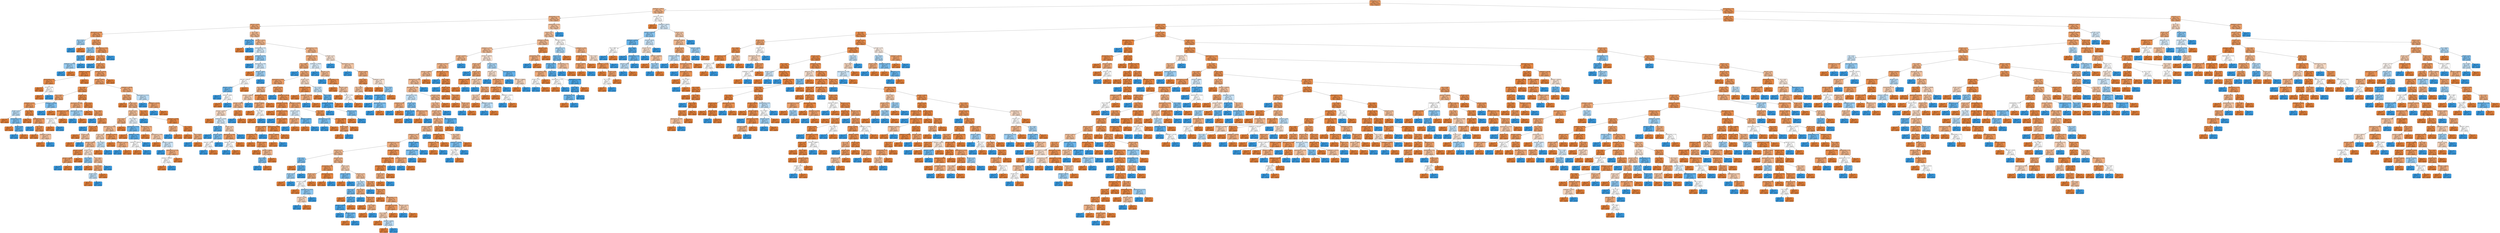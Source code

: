 digraph Tree {
node [shape=box, style="filled, rounded", color="black", fontname=helvetica] ;
edge [fontname=helvetica] ;
0 [label="credit.policy <= 0.5\ngini = 0.27\nsamples = 4546\nvalue = [6013, 1170]\nclass = negative", fillcolor="#ea9a60"] ;
1 [label="installment <= 690.12\ngini = 0.4\nsamples = 906\nvalue = [1043, 406]\nclass = negative", fillcolor="#efb286"] ;
0 -> 1 [labeldistance=2.5, labelangle=45, headlabel="True"] ;
2 [label="inq.last.6mths <= 4.5\ngini = 0.39\nsamples = 851\nvalue = [1002, 365]\nclass = negative", fillcolor="#eeaf81"] ;
1 -> 2 ;
3 [label="revol.util <= 66.35\ngini = 0.35\nsamples = 542\nvalue = [670, 197]\nclass = negative", fillcolor="#eda673"] ;
2 -> 3 ;
4 [label="log.annual.inc <= 8.93\ngini = 0.28\nsamples = 306\nvalue = [404, 81]\nclass = negative", fillcolor="#ea9a61"] ;
3 -> 4 ;
5 [label="fico <= 717.0\ngini = 0.44\nsamples = 4\nvalue = [2, 4]\nclass = positive", fillcolor="#9ccef2"] ;
4 -> 5 ;
6 [label="gini = 0.0\nsamples = 3\nvalue = [0, 4]\nclass = positive", fillcolor="#399de5"] ;
5 -> 6 ;
7 [label="gini = 0.0\nsamples = 1\nvalue = [2, 0]\nclass = negative", fillcolor="#e58139"] ;
5 -> 7 ;
8 [label="dti <= 0.36\ngini = 0.27\nsamples = 302\nvalue = [402, 77]\nclass = negative", fillcolor="#ea995f"] ;
4 -> 8 ;
9 [label="fico <= 719.5\ngini = 0.42\nsamples = 8\nvalue = [3, 7]\nclass = positive", fillcolor="#8ec7f0"] ;
8 -> 9 ;
10 [label="fico <= 689.5\ngini = 0.22\nsamples = 6\nvalue = [1, 7]\nclass = positive", fillcolor="#55abe9"] ;
9 -> 10 ;
11 [label="installment <= 177.39\ngini = 0.44\nsamples = 3\nvalue = [1, 2]\nclass = positive", fillcolor="#9ccef2"] ;
10 -> 11 ;
12 [label="gini = 0.0\nsamples = 2\nvalue = [0, 2]\nclass = positive", fillcolor="#399de5"] ;
11 -> 12 ;
13 [label="gini = 0.0\nsamples = 1\nvalue = [1, 0]\nclass = negative", fillcolor="#e58139"] ;
11 -> 13 ;
14 [label="gini = 0.0\nsamples = 3\nvalue = [0, 5]\nclass = positive", fillcolor="#399de5"] ;
10 -> 14 ;
15 [label="gini = 0.0\nsamples = 2\nvalue = [2, 0]\nclass = negative", fillcolor="#e58139"] ;
9 -> 15 ;
16 [label="log.annual.inc <= 13.07\ngini = 0.25\nsamples = 294\nvalue = [399, 70]\nclass = negative", fillcolor="#ea975c"] ;
8 -> 16 ;
17 [label="fico <= 637.0\ngini = 0.25\nsamples = 293\nvalue = [399, 68]\nclass = negative", fillcolor="#e9965b"] ;
16 -> 17 ;
18 [label="gini = 0.0\nsamples = 1\nvalue = [0, 2]\nclass = positive", fillcolor="#399de5"] ;
17 -> 18 ;
19 [label="int.rate <= 0.1\ngini = 0.24\nsamples = 292\nvalue = [399, 66]\nclass = negative", fillcolor="#e9965a"] ;
17 -> 19 ;
20 [label="installment <= 159.18\ngini = 0.06\nsamples = 52\nvalue = [87, 3]\nclass = negative", fillcolor="#e68540"] ;
19 -> 20 ;
21 [label="inq.last.6mths <= 3.5\ngini = 0.15\nsamples = 25\nvalue = [33, 3]\nclass = negative", fillcolor="#e78c4b"] ;
20 -> 21 ;
22 [label="gini = 0.0\nsamples = 21\nvalue = [30, 0]\nclass = negative", fillcolor="#e58139"] ;
21 -> 22 ;
23 [label="int.rate <= 0.08\ngini = 0.5\nsamples = 4\nvalue = [3, 3]\nclass = negative", fillcolor="#ffffff"] ;
21 -> 23 ;
24 [label="gini = 0.0\nsamples = 2\nvalue = [3, 0]\nclass = negative", fillcolor="#e58139"] ;
23 -> 24 ;
25 [label="gini = 0.0\nsamples = 2\nvalue = [0, 3]\nclass = positive", fillcolor="#399de5"] ;
23 -> 25 ;
26 [label="gini = 0.0\nsamples = 27\nvalue = [54, 0]\nclass = negative", fillcolor="#e58139"] ;
20 -> 26 ;
27 [label="installment <= 523.55\ngini = 0.28\nsamples = 240\nvalue = [312, 63]\nclass = negative", fillcolor="#ea9a61"] ;
19 -> 27 ;
28 [label="revol.bal <= 4187.0\ngini = 0.3\nsamples = 223\nvalue = [281, 63]\nclass = negative", fillcolor="#eb9d65"] ;
27 -> 28 ;
29 [label="dti <= 4.86\ngini = 0.2\nsamples = 94\nvalue = [130, 17]\nclass = negative", fillcolor="#e89153"] ;
28 -> 29 ;
30 [label="fico <= 704.5\ngini = 0.32\nsamples = 34\nvalue = [43, 11]\nclass = negative", fillcolor="#eca16c"] ;
29 -> 30 ;
31 [label="installment <= 91.31\ngini = 0.27\nsamples = 31\nvalue = [42, 8]\nclass = negative", fillcolor="#ea995f"] ;
30 -> 31 ;
32 [label="int.rate <= 0.12\ngini = 0.48\nsamples = 7\nvalue = [4, 6]\nclass = positive", fillcolor="#bddef6"] ;
31 -> 32 ;
33 [label="gini = 0.0\nsamples = 1\nvalue = [2, 0]\nclass = negative", fillcolor="#e58139"] ;
32 -> 33 ;
34 [label="inq.last.6mths <= 0.5\ngini = 0.38\nsamples = 6\nvalue = [2, 6]\nclass = positive", fillcolor="#7bbeee"] ;
32 -> 34 ;
35 [label="gini = 0.0\nsamples = 1\nvalue = [1, 0]\nclass = negative", fillcolor="#e58139"] ;
34 -> 35 ;
36 [label="int.rate <= 0.15\ngini = 0.24\nsamples = 5\nvalue = [1, 6]\nclass = positive", fillcolor="#5aade9"] ;
34 -> 36 ;
37 [label="gini = 0.0\nsamples = 4\nvalue = [0, 6]\nclass = positive", fillcolor="#399de5"] ;
36 -> 37 ;
38 [label="gini = 0.0\nsamples = 1\nvalue = [1, 0]\nclass = negative", fillcolor="#e58139"] ;
36 -> 38 ;
39 [label="fico <= 684.5\ngini = 0.09\nsamples = 24\nvalue = [38, 2]\nclass = negative", fillcolor="#e68843"] ;
31 -> 39 ;
40 [label="gini = 0.0\nsamples = 18\nvalue = [28, 0]\nclass = negative", fillcolor="#e58139"] ;
39 -> 40 ;
41 [label="log.annual.inc <= 9.95\ngini = 0.28\nsamples = 6\nvalue = [10, 2]\nclass = negative", fillcolor="#ea9a61"] ;
39 -> 41 ;
42 [label="gini = 0.0\nsamples = 1\nvalue = [0, 1]\nclass = positive", fillcolor="#399de5"] ;
41 -> 42 ;
43 [label="dti <= 3.43\ngini = 0.17\nsamples = 5\nvalue = [10, 1]\nclass = negative", fillcolor="#e88e4d"] ;
41 -> 43 ;
44 [label="gini = 0.0\nsamples = 3\nvalue = [8, 0]\nclass = negative", fillcolor="#e58139"] ;
43 -> 44 ;
45 [label="installment <= 185.31\ngini = 0.44\nsamples = 2\nvalue = [2, 1]\nclass = negative", fillcolor="#f2c09c"] ;
43 -> 45 ;
46 [label="gini = 0.0\nsamples = 1\nvalue = [2, 0]\nclass = negative", fillcolor="#e58139"] ;
45 -> 46 ;
47 [label="gini = 0.0\nsamples = 1\nvalue = [0, 1]\nclass = positive", fillcolor="#399de5"] ;
45 -> 47 ;
48 [label="installment <= 156.48\ngini = 0.38\nsamples = 3\nvalue = [1, 3]\nclass = positive", fillcolor="#7bbeee"] ;
30 -> 48 ;
49 [label="gini = 0.0\nsamples = 2\nvalue = [0, 3]\nclass = positive", fillcolor="#399de5"] ;
48 -> 49 ;
50 [label="gini = 0.0\nsamples = 1\nvalue = [1, 0]\nclass = negative", fillcolor="#e58139"] ;
48 -> 50 ;
51 [label="int.rate <= 0.11\ngini = 0.12\nsamples = 60\nvalue = [87, 6]\nclass = negative", fillcolor="#e78a47"] ;
29 -> 51 ;
52 [label="log.annual.inc <= 10.86\ngini = 0.36\nsamples = 10\nvalue = [10, 3]\nclass = negative", fillcolor="#eda774"] ;
51 -> 52 ;
53 [label="log.annual.inc <= 10.18\ngini = 0.18\nsamples = 8\nvalue = [9, 1]\nclass = negative", fillcolor="#e88f4f"] ;
52 -> 53 ;
54 [label="inq.last.6mths <= 2.0\ngini = 0.5\nsamples = 2\nvalue = [1, 1]\nclass = negative", fillcolor="#ffffff"] ;
53 -> 54 ;
55 [label="gini = 0.0\nsamples = 1\nvalue = [1, 0]\nclass = negative", fillcolor="#e58139"] ;
54 -> 55 ;
56 [label="gini = 0.0\nsamples = 1\nvalue = [0, 1]\nclass = positive", fillcolor="#399de5"] ;
54 -> 56 ;
57 [label="gini = 0.0\nsamples = 6\nvalue = [8, 0]\nclass = negative", fillcolor="#e58139"] ;
53 -> 57 ;
58 [label="log.annual.inc <= 11.58\ngini = 0.44\nsamples = 2\nvalue = [1, 2]\nclass = positive", fillcolor="#9ccef2"] ;
52 -> 58 ;
59 [label="gini = 0.0\nsamples = 1\nvalue = [0, 2]\nclass = positive", fillcolor="#399de5"] ;
58 -> 59 ;
60 [label="gini = 0.0\nsamples = 1\nvalue = [1, 0]\nclass = negative", fillcolor="#e58139"] ;
58 -> 60 ;
61 [label="dti <= 17.14\ngini = 0.07\nsamples = 50\nvalue = [77, 3]\nclass = negative", fillcolor="#e68641"] ;
51 -> 61 ;
62 [label="gini = 0.0\nsamples = 38\nvalue = [61, 0]\nclass = negative", fillcolor="#e58139"] ;
61 -> 62 ;
63 [label="fico <= 649.5\ngini = 0.27\nsamples = 12\nvalue = [16, 3]\nclass = negative", fillcolor="#ea995e"] ;
61 -> 63 ;
64 [label="gini = 0.0\nsamples = 1\nvalue = [0, 1]\nclass = positive", fillcolor="#399de5"] ;
63 -> 64 ;
65 [label="revol.bal <= 97.5\ngini = 0.2\nsamples = 11\nvalue = [16, 2]\nclass = negative", fillcolor="#e89152"] ;
63 -> 65 ;
66 [label="gini = 0.0\nsamples = 1\nvalue = [0, 1]\nclass = positive", fillcolor="#399de5"] ;
65 -> 66 ;
67 [label="revol.util <= 40.6\ngini = 0.11\nsamples = 10\nvalue = [16, 1]\nclass = negative", fillcolor="#e78945"] ;
65 -> 67 ;
68 [label="gini = 0.0\nsamples = 8\nvalue = [14, 0]\nclass = negative", fillcolor="#e58139"] ;
67 -> 68 ;
69 [label="int.rate <= 0.14\ngini = 0.44\nsamples = 2\nvalue = [2, 1]\nclass = negative", fillcolor="#f2c09c"] ;
67 -> 69 ;
70 [label="gini = 0.0\nsamples = 1\nvalue = [2, 0]\nclass = negative", fillcolor="#e58139"] ;
69 -> 70 ;
71 [label="gini = 0.0\nsamples = 1\nvalue = [0, 1]\nclass = positive", fillcolor="#399de5"] ;
69 -> 71 ;
72 [label="installment <= 494.38\ngini = 0.36\nsamples = 129\nvalue = [151, 46]\nclass = negative", fillcolor="#eda775"] ;
28 -> 72 ;
73 [label="dti <= 10.62\ngini = 0.34\nsamples = 123\nvalue = [147, 40]\nclass = negative", fillcolor="#eca36f"] ;
72 -> 73 ;
74 [label="gini = 0.0\nsamples = 19\nvalue = [28, 0]\nclass = negative", fillcolor="#e58139"] ;
73 -> 74 ;
75 [label="int.rate <= 0.15\ngini = 0.38\nsamples = 104\nvalue = [119, 40]\nclass = negative", fillcolor="#eeab7c"] ;
73 -> 75 ;
76 [label="revol.util <= 54.3\ngini = 0.44\nsamples = 74\nvalue = [77, 37]\nclass = negative", fillcolor="#f1be98"] ;
75 -> 76 ;
77 [label="dti <= 22.27\ngini = 0.37\nsamples = 53\nvalue = [62, 20]\nclass = negative", fillcolor="#edaa79"] ;
76 -> 77 ;
78 [label="log.annual.inc <= 11.18\ngini = 0.42\nsamples = 42\nvalue = [46, 20]\nclass = negative", fillcolor="#f0b88f"] ;
77 -> 78 ;
79 [label="int.rate <= 0.14\ngini = 0.46\nsamples = 32\nvalue = [31, 18]\nclass = negative", fillcolor="#f4caac"] ;
78 -> 79 ;
80 [label="revol.bal <= 6465.5\ngini = 0.42\nsamples = 25\nvalue = [26, 11]\nclass = negative", fillcolor="#f0b68d"] ;
79 -> 80 ;
81 [label="revol.util <= 39.15\ngini = 0.13\nsamples = 9\nvalue = [13, 1]\nclass = negative", fillcolor="#e78b48"] ;
80 -> 81 ;
82 [label="revol.bal <= 4328.0\ngini = 0.28\nsamples = 4\nvalue = [5, 1]\nclass = negative", fillcolor="#ea9a61"] ;
81 -> 82 ;
83 [label="gini = 0.0\nsamples = 1\nvalue = [0, 1]\nclass = positive", fillcolor="#399de5"] ;
82 -> 83 ;
84 [label="gini = 0.0\nsamples = 3\nvalue = [5, 0]\nclass = negative", fillcolor="#e58139"] ;
82 -> 84 ;
85 [label="gini = 0.0\nsamples = 5\nvalue = [8, 0]\nclass = negative", fillcolor="#e58139"] ;
81 -> 85 ;
86 [label="int.rate <= 0.12\ngini = 0.49\nsamples = 16\nvalue = [13, 10]\nclass = negative", fillcolor="#f9e2d1"] ;
80 -> 86 ;
87 [label="dti <= 18.03\ngini = 0.41\nsamples = 6\nvalue = [2, 5]\nclass = positive", fillcolor="#88c4ef"] ;
86 -> 87 ;
88 [label="gini = 0.0\nsamples = 4\nvalue = [0, 5]\nclass = positive", fillcolor="#399de5"] ;
87 -> 88 ;
89 [label="gini = 0.0\nsamples = 2\nvalue = [2, 0]\nclass = negative", fillcolor="#e58139"] ;
87 -> 89 ;
90 [label="dti <= 20.6\ngini = 0.43\nsamples = 10\nvalue = [11, 5]\nclass = negative", fillcolor="#f1ba93"] ;
86 -> 90 ;
91 [label="dti <= 17.09\ngini = 0.34\nsamples = 9\nvalue = [11, 3]\nclass = negative", fillcolor="#eca36f"] ;
90 -> 91 ;
92 [label="int.rate <= 0.13\ngini = 0.48\nsamples = 3\nvalue = [2, 3]\nclass = positive", fillcolor="#bddef6"] ;
91 -> 92 ;
93 [label="gini = 0.0\nsamples = 1\nvalue = [2, 0]\nclass = negative", fillcolor="#e58139"] ;
92 -> 93 ;
94 [label="gini = 0.0\nsamples = 2\nvalue = [0, 3]\nclass = positive", fillcolor="#399de5"] ;
92 -> 94 ;
95 [label="gini = 0.0\nsamples = 6\nvalue = [9, 0]\nclass = negative", fillcolor="#e58139"] ;
91 -> 95 ;
96 [label="gini = 0.0\nsamples = 1\nvalue = [0, 2]\nclass = positive", fillcolor="#399de5"] ;
90 -> 96 ;
97 [label="dti <= 14.53\ngini = 0.49\nsamples = 7\nvalue = [5, 7]\nclass = positive", fillcolor="#c6e3f8"] ;
79 -> 97 ;
98 [label="gini = 0.0\nsamples = 3\nvalue = [5, 0]\nclass = negative", fillcolor="#e58139"] ;
97 -> 98 ;
99 [label="gini = 0.0\nsamples = 4\nvalue = [0, 7]\nclass = positive", fillcolor="#399de5"] ;
97 -> 99 ;
100 [label="installment <= 274.17\ngini = 0.21\nsamples = 10\nvalue = [15, 2]\nclass = negative", fillcolor="#e89253"] ;
78 -> 100 ;
101 [label="gini = 0.0\nsamples = 4\nvalue = [9, 0]\nclass = negative", fillcolor="#e58139"] ;
100 -> 101 ;
102 [label="installment <= 351.31\ngini = 0.38\nsamples = 6\nvalue = [6, 2]\nclass = negative", fillcolor="#eeab7b"] ;
100 -> 102 ;
103 [label="gini = 0.0\nsamples = 2\nvalue = [0, 2]\nclass = positive", fillcolor="#399de5"] ;
102 -> 103 ;
104 [label="gini = 0.0\nsamples = 4\nvalue = [6, 0]\nclass = negative", fillcolor="#e58139"] ;
102 -> 104 ;
105 [label="gini = 0.0\nsamples = 11\nvalue = [16, 0]\nclass = negative", fillcolor="#e58139"] ;
77 -> 105 ;
106 [label="fico <= 694.5\ngini = 0.5\nsamples = 21\nvalue = [15, 17]\nclass = positive", fillcolor="#e8f3fc"] ;
76 -> 106 ;
107 [label="log.annual.inc <= 10.15\ngini = 0.3\nsamples = 11\nvalue = [3, 13]\nclass = positive", fillcolor="#67b4eb"] ;
106 -> 107 ;
108 [label="gini = 0.0\nsamples = 1\nvalue = [1, 0]\nclass = negative", fillcolor="#e58139"] ;
107 -> 108 ;
109 [label="installment <= 104.7\ngini = 0.23\nsamples = 10\nvalue = [2, 13]\nclass = positive", fillcolor="#57ace9"] ;
107 -> 109 ;
110 [label="revol.bal <= 55612.0\ngini = 0.5\nsamples = 3\nvalue = [2, 2]\nclass = negative", fillcolor="#ffffff"] ;
109 -> 110 ;
111 [label="gini = 0.0\nsamples = 2\nvalue = [2, 0]\nclass = negative", fillcolor="#e58139"] ;
110 -> 111 ;
112 [label="gini = 0.0\nsamples = 1\nvalue = [0, 2]\nclass = positive", fillcolor="#399de5"] ;
110 -> 112 ;
113 [label="gini = 0.0\nsamples = 7\nvalue = [0, 11]\nclass = positive", fillcolor="#399de5"] ;
109 -> 113 ;
114 [label="inq.last.6mths <= 3.5\ngini = 0.38\nsamples = 10\nvalue = [12, 4]\nclass = negative", fillcolor="#eeab7b"] ;
106 -> 114 ;
115 [label="gini = 0.0\nsamples = 2\nvalue = [5, 0]\nclass = negative", fillcolor="#e58139"] ;
114 -> 115 ;
116 [label="log.annual.inc <= 10.6\ngini = 0.46\nsamples = 8\nvalue = [7, 4]\nclass = negative", fillcolor="#f4c9aa"] ;
114 -> 116 ;
117 [label="gini = 0.0\nsamples = 2\nvalue = [4, 0]\nclass = negative", fillcolor="#e58139"] ;
116 -> 117 ;
118 [label="revol.bal <= 11119.0\ngini = 0.49\nsamples = 6\nvalue = [3, 4]\nclass = positive", fillcolor="#cee6f8"] ;
116 -> 118 ;
119 [label="gini = 0.0\nsamples = 2\nvalue = [0, 3]\nclass = positive", fillcolor="#399de5"] ;
118 -> 119 ;
120 [label="log.annual.inc <= 11.29\ngini = 0.38\nsamples = 4\nvalue = [3, 1]\nclass = negative", fillcolor="#eeab7b"] ;
118 -> 120 ;
121 [label="revol.bal <= 23624.5\ngini = 0.5\nsamples = 2\nvalue = [1, 1]\nclass = negative", fillcolor="#ffffff"] ;
120 -> 121 ;
122 [label="gini = 0.0\nsamples = 1\nvalue = [1, 0]\nclass = negative", fillcolor="#e58139"] ;
121 -> 122 ;
123 [label="gini = 0.0\nsamples = 1\nvalue = [0, 1]\nclass = positive", fillcolor="#399de5"] ;
121 -> 123 ;
124 [label="gini = 0.0\nsamples = 2\nvalue = [2, 0]\nclass = negative", fillcolor="#e58139"] ;
120 -> 124 ;
125 [label="dti <= 11.43\ngini = 0.12\nsamples = 30\nvalue = [42, 3]\nclass = negative", fillcolor="#e78a47"] ;
75 -> 125 ;
126 [label="gini = 0.0\nsamples = 1\nvalue = [0, 1]\nclass = positive", fillcolor="#399de5"] ;
125 -> 126 ;
127 [label="installment <= 154.06\ngini = 0.09\nsamples = 29\nvalue = [42, 2]\nclass = negative", fillcolor="#e68742"] ;
125 -> 127 ;
128 [label="int.rate <= 0.16\ngini = 0.38\nsamples = 4\nvalue = [3, 1]\nclass = negative", fillcolor="#eeab7b"] ;
127 -> 128 ;
129 [label="gini = 0.0\nsamples = 1\nvalue = [0, 1]\nclass = positive", fillcolor="#399de5"] ;
128 -> 129 ;
130 [label="gini = 0.0\nsamples = 3\nvalue = [3, 0]\nclass = negative", fillcolor="#e58139"] ;
128 -> 130 ;
131 [label="dti <= 27.41\ngini = 0.05\nsamples = 25\nvalue = [39, 1]\nclass = negative", fillcolor="#e6843e"] ;
127 -> 131 ;
132 [label="gini = 0.0\nsamples = 22\nvalue = [36, 0]\nclass = negative", fillcolor="#e58139"] ;
131 -> 132 ;
133 [label="fico <= 674.5\ngini = 0.38\nsamples = 3\nvalue = [3, 1]\nclass = negative", fillcolor="#eeab7b"] ;
131 -> 133 ;
134 [label="gini = 0.0\nsamples = 1\nvalue = [0, 1]\nclass = positive", fillcolor="#399de5"] ;
133 -> 134 ;
135 [label="gini = 0.0\nsamples = 2\nvalue = [3, 0]\nclass = negative", fillcolor="#e58139"] ;
133 -> 135 ;
136 [label="log.annual.inc <= 11.15\ngini = 0.48\nsamples = 6\nvalue = [4, 6]\nclass = positive", fillcolor="#bddef6"] ;
72 -> 136 ;
137 [label="gini = 0.0\nsamples = 3\nvalue = [0, 5]\nclass = positive", fillcolor="#399de5"] ;
136 -> 137 ;
138 [label="installment <= 505.09\ngini = 0.32\nsamples = 3\nvalue = [4, 1]\nclass = negative", fillcolor="#eca06a"] ;
136 -> 138 ;
139 [label="gini = 0.0\nsamples = 1\nvalue = [0, 1]\nclass = positive", fillcolor="#399de5"] ;
138 -> 139 ;
140 [label="gini = 0.0\nsamples = 2\nvalue = [4, 0]\nclass = negative", fillcolor="#e58139"] ;
138 -> 140 ;
141 [label="gini = 0.0\nsamples = 17\nvalue = [31, 0]\nclass = negative", fillcolor="#e58139"] ;
27 -> 141 ;
142 [label="gini = 0.0\nsamples = 1\nvalue = [0, 2]\nclass = positive", fillcolor="#399de5"] ;
16 -> 142 ;
143 [label="dti <= 1.46\ngini = 0.42\nsamples = 236\nvalue = [266, 116]\nclass = negative", fillcolor="#f0b88f"] ;
3 -> 143 ;
144 [label="revol.util <= 72.6\ngini = 0.24\nsamples = 3\nvalue = [1, 6]\nclass = positive", fillcolor="#5aade9"] ;
143 -> 144 ;
145 [label="gini = 0.0\nsamples = 1\nvalue = [1, 0]\nclass = negative", fillcolor="#e58139"] ;
144 -> 145 ;
146 [label="gini = 0.0\nsamples = 2\nvalue = [0, 6]\nclass = positive", fillcolor="#399de5"] ;
144 -> 146 ;
147 [label="revol.bal <= 1201.5\ngini = 0.41\nsamples = 233\nvalue = [265, 110]\nclass = negative", fillcolor="#f0b58b"] ;
143 -> 147 ;
148 [label="inq.last.6mths <= 0.5\ngini = 0.49\nsamples = 13\nvalue = [11, 14]\nclass = positive", fillcolor="#d5eaf9"] ;
147 -> 148 ;
149 [label="gini = 0.0\nsamples = 3\nvalue = [5, 0]\nclass = negative", fillcolor="#e58139"] ;
148 -> 149 ;
150 [label="installment <= 31.55\ngini = 0.42\nsamples = 10\nvalue = [6, 14]\nclass = positive", fillcolor="#8ec7f0"] ;
148 -> 150 ;
151 [label="gini = 0.0\nsamples = 1\nvalue = [0, 6]\nclass = positive", fillcolor="#399de5"] ;
150 -> 151 ;
152 [label="log.annual.inc <= 8.8\ngini = 0.49\nsamples = 9\nvalue = [6, 8]\nclass = positive", fillcolor="#cee6f8"] ;
150 -> 152 ;
153 [label="gini = 0.0\nsamples = 2\nvalue = [2, 0]\nclass = negative", fillcolor="#e58139"] ;
152 -> 153 ;
154 [label="revol.bal <= 881.5\ngini = 0.44\nsamples = 7\nvalue = [4, 8]\nclass = positive", fillcolor="#9ccef2"] ;
152 -> 154 ;
155 [label="revol.util <= 86.8\ngini = 0.5\nsamples = 5\nvalue = [4, 4]\nclass = negative", fillcolor="#ffffff"] ;
154 -> 155 ;
156 [label="revol.bal <= 370.0\ngini = 0.32\nsamples = 4\nvalue = [1, 4]\nclass = positive", fillcolor="#6ab6ec"] ;
155 -> 156 ;
157 [label="gini = 0.0\nsamples = 2\nvalue = [0, 3]\nclass = positive", fillcolor="#399de5"] ;
156 -> 157 ;
158 [label="revol.bal <= 669.0\ngini = 0.5\nsamples = 2\nvalue = [1, 1]\nclass = negative", fillcolor="#ffffff"] ;
156 -> 158 ;
159 [label="gini = 0.0\nsamples = 1\nvalue = [1, 0]\nclass = negative", fillcolor="#e58139"] ;
158 -> 159 ;
160 [label="gini = 0.0\nsamples = 1\nvalue = [0, 1]\nclass = positive", fillcolor="#399de5"] ;
158 -> 160 ;
161 [label="gini = 0.0\nsamples = 1\nvalue = [3, 0]\nclass = negative", fillcolor="#e58139"] ;
155 -> 161 ;
162 [label="gini = 0.0\nsamples = 2\nvalue = [0, 4]\nclass = positive", fillcolor="#399de5"] ;
154 -> 162 ;
163 [label="log.annual.inc <= 11.5\ngini = 0.4\nsamples = 220\nvalue = [254, 96]\nclass = negative", fillcolor="#efb184"] ;
147 -> 163 ;
164 [label="installment <= 524.16\ngini = 0.37\nsamples = 188\nvalue = [227, 75]\nclass = negative", fillcolor="#eeab7a"] ;
163 -> 164 ;
165 [label="fico <= 629.5\ngini = 0.35\nsamples = 175\nvalue = [218, 64]\nclass = negative", fillcolor="#eda673"] ;
164 -> 165 ;
166 [label="gini = 0.0\nsamples = 2\nvalue = [0, 3]\nclass = positive", fillcolor="#399de5"] ;
165 -> 166 ;
167 [label="fico <= 697.0\ngini = 0.34\nsamples = 173\nvalue = [218, 61]\nclass = negative", fillcolor="#eca470"] ;
165 -> 167 ;
168 [label="log.annual.inc <= 10.55\ngini = 0.31\nsamples = 150\nvalue = [197, 46]\nclass = negative", fillcolor="#eb9e67"] ;
167 -> 168 ;
169 [label="fico <= 669.5\ngini = 0.41\nsamples = 53\nvalue = [60, 24]\nclass = negative", fillcolor="#efb388"] ;
168 -> 169 ;
170 [label="revol.bal <= 15680.0\ngini = 0.47\nsamples = 35\nvalue = [36, 22]\nclass = negative", fillcolor="#f5ceb2"] ;
169 -> 170 ;
171 [label="revol.bal <= 7500.0\ngini = 0.42\nsamples = 32\nvalue = [36, 15]\nclass = negative", fillcolor="#f0b58b"] ;
170 -> 171 ;
172 [label="revol.bal <= 2319.5\ngini = 0.48\nsamples = 21\nvalue = [20, 14]\nclass = negative", fillcolor="#f7d9c4"] ;
171 -> 172 ;
173 [label="gini = 0.0\nsamples = 5\nvalue = [9, 0]\nclass = negative", fillcolor="#e58139"] ;
172 -> 173 ;
174 [label="installment <= 120.85\ngini = 0.49\nsamples = 16\nvalue = [11, 14]\nclass = positive", fillcolor="#d5eaf9"] ;
172 -> 174 ;
175 [label="int.rate <= 0.14\ngini = 0.2\nsamples = 5\nvalue = [1, 8]\nclass = positive", fillcolor="#52a9e8"] ;
174 -> 175 ;
176 [label="gini = 0.0\nsamples = 2\nvalue = [0, 5]\nclass = positive", fillcolor="#399de5"] ;
175 -> 176 ;
177 [label="revol.util <= 85.6\ngini = 0.38\nsamples = 3\nvalue = [1, 3]\nclass = positive", fillcolor="#7bbeee"] ;
175 -> 177 ;
178 [label="revol.util <= 80.75\ngini = 0.5\nsamples = 2\nvalue = [1, 1]\nclass = negative", fillcolor="#ffffff"] ;
177 -> 178 ;
179 [label="gini = 0.0\nsamples = 1\nvalue = [0, 1]\nclass = positive", fillcolor="#399de5"] ;
178 -> 179 ;
180 [label="gini = 0.0\nsamples = 1\nvalue = [1, 0]\nclass = negative", fillcolor="#e58139"] ;
178 -> 180 ;
181 [label="gini = 0.0\nsamples = 1\nvalue = [0, 2]\nclass = positive", fillcolor="#399de5"] ;
177 -> 181 ;
182 [label="int.rate <= 0.15\ngini = 0.47\nsamples = 11\nvalue = [10, 6]\nclass = negative", fillcolor="#f5cdb0"] ;
174 -> 182 ;
183 [label="log.annual.inc <= 9.81\ngini = 0.28\nsamples = 9\nvalue = [10, 2]\nclass = negative", fillcolor="#ea9a61"] ;
182 -> 183 ;
184 [label="revol.bal <= 3476.5\ngini = 0.5\nsamples = 2\nvalue = [2, 2]\nclass = negative", fillcolor="#ffffff"] ;
183 -> 184 ;
185 [label="gini = 0.0\nsamples = 1\nvalue = [0, 2]\nclass = positive", fillcolor="#399de5"] ;
184 -> 185 ;
186 [label="gini = 0.0\nsamples = 1\nvalue = [2, 0]\nclass = negative", fillcolor="#e58139"] ;
184 -> 186 ;
187 [label="gini = 0.0\nsamples = 7\nvalue = [8, 0]\nclass = negative", fillcolor="#e58139"] ;
183 -> 187 ;
188 [label="gini = 0.0\nsamples = 2\nvalue = [0, 4]\nclass = positive", fillcolor="#399de5"] ;
182 -> 188 ;
189 [label="dti <= 5.45\ngini = 0.11\nsamples = 11\nvalue = [16, 1]\nclass = negative", fillcolor="#e78945"] ;
171 -> 189 ;
190 [label="gini = 0.0\nsamples = 1\nvalue = [0, 1]\nclass = positive", fillcolor="#399de5"] ;
189 -> 190 ;
191 [label="gini = 0.0\nsamples = 10\nvalue = [16, 0]\nclass = negative", fillcolor="#e58139"] ;
189 -> 191 ;
192 [label="gini = 0.0\nsamples = 3\nvalue = [0, 7]\nclass = positive", fillcolor="#399de5"] ;
170 -> 192 ;
193 [label="log.annual.inc <= 10.01\ngini = 0.14\nsamples = 18\nvalue = [24, 2]\nclass = negative", fillcolor="#e78c49"] ;
169 -> 193 ;
194 [label="revol.bal <= 5944.0\ngini = 0.35\nsamples = 7\nvalue = [7, 2]\nclass = negative", fillcolor="#eca572"] ;
193 -> 194 ;
195 [label="gini = 0.0\nsamples = 4\nvalue = [5, 0]\nclass = negative", fillcolor="#e58139"] ;
194 -> 195 ;
196 [label="fico <= 682.0\ngini = 0.5\nsamples = 3\nvalue = [2, 2]\nclass = negative", fillcolor="#ffffff"] ;
194 -> 196 ;
197 [label="gini = 0.0\nsamples = 2\nvalue = [2, 0]\nclass = negative", fillcolor="#e58139"] ;
196 -> 197 ;
198 [label="gini = 0.0\nsamples = 1\nvalue = [0, 2]\nclass = positive", fillcolor="#399de5"] ;
196 -> 198 ;
199 [label="gini = 0.0\nsamples = 11\nvalue = [17, 0]\nclass = negative", fillcolor="#e58139"] ;
193 -> 199 ;
200 [label="revol.util <= 67.55\ngini = 0.24\nsamples = 97\nvalue = [137, 22]\nclass = negative", fillcolor="#e99559"] ;
168 -> 200 ;
201 [label="gini = 0.0\nsamples = 4\nvalue = [0, 5]\nclass = positive", fillcolor="#399de5"] ;
200 -> 201 ;
202 [label="installment <= 307.38\ngini = 0.2\nsamples = 93\nvalue = [137, 17]\nclass = negative", fillcolor="#e89152"] ;
200 -> 202 ;
203 [label="installment <= 122.49\ngini = 0.14\nsamples = 65\nvalue = [101, 8]\nclass = negative", fillcolor="#e78b49"] ;
202 -> 203 ;
204 [label="gini = 0.0\nsamples = 13\nvalue = [22, 0]\nclass = negative", fillcolor="#e58139"] ;
203 -> 204 ;
205 [label="installment <= 130.56\ngini = 0.17\nsamples = 52\nvalue = [79, 8]\nclass = negative", fillcolor="#e88e4d"] ;
203 -> 205 ;
206 [label="gini = 0.0\nsamples = 1\nvalue = [0, 2]\nclass = positive", fillcolor="#399de5"] ;
205 -> 206 ;
207 [label="revol.bal <= 10690.0\ngini = 0.13\nsamples = 51\nvalue = [79, 6]\nclass = negative", fillcolor="#e78b48"] ;
205 -> 207 ;
208 [label="revol.bal <= 10096.5\ngini = 0.22\nsamples = 25\nvalue = [35, 5]\nclass = negative", fillcolor="#e99355"] ;
207 -> 208 ;
209 [label="inq.last.6mths <= 0.5\ngini = 0.15\nsamples = 23\nvalue = [35, 3]\nclass = negative", fillcolor="#e78c4a"] ;
208 -> 209 ;
210 [label="gini = 0.0\nsamples = 6\nvalue = [13, 0]\nclass = negative", fillcolor="#e58139"] ;
209 -> 210 ;
211 [label="revol.bal <= 6351.5\ngini = 0.21\nsamples = 17\nvalue = [22, 3]\nclass = negative", fillcolor="#e99254"] ;
209 -> 211 ;
212 [label="gini = 0.0\nsamples = 9\nvalue = [15, 0]\nclass = negative", fillcolor="#e58139"] ;
211 -> 212 ;
213 [label="revol.bal <= 9069.5\ngini = 0.42\nsamples = 8\nvalue = [7, 3]\nclass = negative", fillcolor="#f0b78e"] ;
211 -> 213 ;
214 [label="fico <= 659.5\ngini = 0.38\nsamples = 4\nvalue = [1, 3]\nclass = positive", fillcolor="#7bbeee"] ;
213 -> 214 ;
215 [label="gini = 0.0\nsamples = 3\nvalue = [0, 3]\nclass = positive", fillcolor="#399de5"] ;
214 -> 215 ;
216 [label="gini = 0.0\nsamples = 1\nvalue = [1, 0]\nclass = negative", fillcolor="#e58139"] ;
214 -> 216 ;
217 [label="gini = 0.0\nsamples = 4\nvalue = [6, 0]\nclass = negative", fillcolor="#e58139"] ;
213 -> 217 ;
218 [label="gini = 0.0\nsamples = 2\nvalue = [0, 2]\nclass = positive", fillcolor="#399de5"] ;
208 -> 218 ;
219 [label="log.annual.inc <= 10.83\ngini = 0.04\nsamples = 26\nvalue = [44, 1]\nclass = negative", fillcolor="#e6843d"] ;
207 -> 219 ;
220 [label="revol.bal <= 48606.0\ngini = 0.22\nsamples = 6\nvalue = [7, 1]\nclass = negative", fillcolor="#e99355"] ;
219 -> 220 ;
221 [label="gini = 0.0\nsamples = 5\nvalue = [7, 0]\nclass = negative", fillcolor="#e58139"] ;
220 -> 221 ;
222 [label="gini = 0.0\nsamples = 1\nvalue = [0, 1]\nclass = positive", fillcolor="#399de5"] ;
220 -> 222 ;
223 [label="gini = 0.0\nsamples = 20\nvalue = [37, 0]\nclass = negative", fillcolor="#e58139"] ;
219 -> 223 ;
224 [label="installment <= 338.47\ngini = 0.32\nsamples = 28\nvalue = [36, 9]\nclass = negative", fillcolor="#eca06a"] ;
202 -> 224 ;
225 [label="revol.util <= 76.55\ngini = 0.49\nsamples = 7\nvalue = [4, 5]\nclass = positive", fillcolor="#d7ebfa"] ;
224 -> 225 ;
226 [label="revol.util <= 70.55\ngini = 0.38\nsamples = 3\nvalue = [3, 1]\nclass = negative", fillcolor="#eeab7b"] ;
225 -> 226 ;
227 [label="gini = 0.0\nsamples = 1\nvalue = [0, 1]\nclass = positive", fillcolor="#399de5"] ;
226 -> 227 ;
228 [label="gini = 0.0\nsamples = 2\nvalue = [3, 0]\nclass = negative", fillcolor="#e58139"] ;
226 -> 228 ;
229 [label="revol.bal <= 12451.5\ngini = 0.32\nsamples = 4\nvalue = [1, 4]\nclass = positive", fillcolor="#6ab6ec"] ;
225 -> 229 ;
230 [label="gini = 0.0\nsamples = 1\nvalue = [1, 0]\nclass = negative", fillcolor="#e58139"] ;
229 -> 230 ;
231 [label="gini = 0.0\nsamples = 3\nvalue = [0, 4]\nclass = positive", fillcolor="#399de5"] ;
229 -> 231 ;
232 [label="dti <= 6.48\ngini = 0.2\nsamples = 21\nvalue = [32, 4]\nclass = negative", fillcolor="#e89152"] ;
224 -> 232 ;
233 [label="log.annual.inc <= 11.16\ngini = 0.38\nsamples = 2\nvalue = [1, 3]\nclass = positive", fillcolor="#7bbeee"] ;
232 -> 233 ;
234 [label="gini = 0.0\nsamples = 1\nvalue = [0, 3]\nclass = positive", fillcolor="#399de5"] ;
233 -> 234 ;
235 [label="gini = 0.0\nsamples = 1\nvalue = [1, 0]\nclass = negative", fillcolor="#e58139"] ;
233 -> 235 ;
236 [label="revol.bal <= 12605.0\ngini = 0.06\nsamples = 19\nvalue = [31, 1]\nclass = negative", fillcolor="#e6853f"] ;
232 -> 236 ;
237 [label="int.rate <= 0.16\ngini = 0.28\nsamples = 5\nvalue = [5, 1]\nclass = negative", fillcolor="#ea9a61"] ;
236 -> 237 ;
238 [label="gini = 0.0\nsamples = 4\nvalue = [5, 0]\nclass = negative", fillcolor="#e58139"] ;
237 -> 238 ;
239 [label="gini = 0.0\nsamples = 1\nvalue = [0, 1]\nclass = positive", fillcolor="#399de5"] ;
237 -> 239 ;
240 [label="gini = 0.0\nsamples = 14\nvalue = [26, 0]\nclass = negative", fillcolor="#e58139"] ;
236 -> 240 ;
241 [label="int.rate <= 0.12\ngini = 0.49\nsamples = 23\nvalue = [21, 15]\nclass = negative", fillcolor="#f8dbc6"] ;
167 -> 241 ;
242 [label="installment <= 139.53\ngini = 0.15\nsamples = 8\nvalue = [11, 1]\nclass = negative", fillcolor="#e78c4b"] ;
241 -> 242 ;
243 [label="gini = 0.0\nsamples = 4\nvalue = [8, 0]\nclass = negative", fillcolor="#e58139"] ;
242 -> 243 ;
244 [label="installment <= 171.96\ngini = 0.38\nsamples = 4\nvalue = [3, 1]\nclass = negative", fillcolor="#eeab7b"] ;
242 -> 244 ;
245 [label="gini = 0.0\nsamples = 1\nvalue = [0, 1]\nclass = positive", fillcolor="#399de5"] ;
244 -> 245 ;
246 [label="gini = 0.0\nsamples = 3\nvalue = [3, 0]\nclass = negative", fillcolor="#e58139"] ;
244 -> 246 ;
247 [label="dti <= 17.49\ngini = 0.49\nsamples = 15\nvalue = [10, 14]\nclass = positive", fillcolor="#c6e3f8"] ;
241 -> 247 ;
248 [label="gini = 0.0\nsamples = 5\nvalue = [7, 0]\nclass = negative", fillcolor="#e58139"] ;
247 -> 248 ;
249 [label="fico <= 719.5\ngini = 0.29\nsamples = 10\nvalue = [3, 14]\nclass = positive", fillcolor="#63b2eb"] ;
247 -> 249 ;
250 [label="installment <= 393.83\ngini = 0.12\nsamples = 8\nvalue = [1, 14]\nclass = positive", fillcolor="#47a4e7"] ;
249 -> 250 ;
251 [label="gini = 0.0\nsamples = 6\nvalue = [0, 11]\nclass = positive", fillcolor="#399de5"] ;
250 -> 251 ;
252 [label="delinq.2yrs <= 0.5\ngini = 0.38\nsamples = 2\nvalue = [1, 3]\nclass = positive", fillcolor="#7bbeee"] ;
250 -> 252 ;
253 [label="gini = 0.0\nsamples = 1\nvalue = [1, 0]\nclass = negative", fillcolor="#e58139"] ;
252 -> 253 ;
254 [label="gini = 0.0\nsamples = 1\nvalue = [0, 3]\nclass = positive", fillcolor="#399de5"] ;
252 -> 254 ;
255 [label="gini = 0.0\nsamples = 2\nvalue = [2, 0]\nclass = negative", fillcolor="#e58139"] ;
249 -> 255 ;
256 [label="installment <= 539.83\ngini = 0.5\nsamples = 13\nvalue = [9, 11]\nclass = positive", fillcolor="#dbedfa"] ;
164 -> 256 ;
257 [label="gini = 0.0\nsamples = 4\nvalue = [0, 7]\nclass = positive", fillcolor="#399de5"] ;
256 -> 257 ;
258 [label="revol.util <= 73.5\ngini = 0.43\nsamples = 9\nvalue = [9, 4]\nclass = negative", fillcolor="#f1b991"] ;
256 -> 258 ;
259 [label="gini = 0.0\nsamples = 1\nvalue = [0, 3]\nclass = positive", fillcolor="#399de5"] ;
258 -> 259 ;
260 [label="inq.last.6mths <= 1.5\ngini = 0.18\nsamples = 8\nvalue = [9, 1]\nclass = negative", fillcolor="#e88f4f"] ;
258 -> 260 ;
261 [label="gini = 0.0\nsamples = 5\nvalue = [7, 0]\nclass = negative", fillcolor="#e58139"] ;
260 -> 261 ;
262 [label="revol.util <= 86.1\ngini = 0.44\nsamples = 3\nvalue = [2, 1]\nclass = negative", fillcolor="#f2c09c"] ;
260 -> 262 ;
263 [label="gini = 0.0\nsamples = 1\nvalue = [1, 0]\nclass = negative", fillcolor="#e58139"] ;
262 -> 263 ;
264 [label="revol.util <= 90.8\ngini = 0.5\nsamples = 2\nvalue = [1, 1]\nclass = negative", fillcolor="#ffffff"] ;
262 -> 264 ;
265 [label="gini = 0.0\nsamples = 1\nvalue = [0, 1]\nclass = positive", fillcolor="#399de5"] ;
264 -> 265 ;
266 [label="gini = 0.0\nsamples = 1\nvalue = [1, 0]\nclass = negative", fillcolor="#e58139"] ;
264 -> 266 ;
267 [label="int.rate <= 0.11\ngini = 0.49\nsamples = 32\nvalue = [27, 21]\nclass = negative", fillcolor="#f9e3d3"] ;
163 -> 267 ;
268 [label="gini = 0.0\nsamples = 3\nvalue = [0, 6]\nclass = positive", fillcolor="#399de5"] ;
267 -> 268 ;
269 [label="log.annual.inc <= 11.55\ngini = 0.46\nsamples = 29\nvalue = [27, 15]\nclass = negative", fillcolor="#f3c7a7"] ;
267 -> 269 ;
270 [label="gini = 0.0\nsamples = 3\nvalue = [0, 6]\nclass = positive", fillcolor="#399de5"] ;
269 -> 270 ;
271 [label="revol.util <= 86.85\ngini = 0.38\nsamples = 26\nvalue = [27, 9]\nclass = negative", fillcolor="#eeab7b"] ;
269 -> 271 ;
272 [label="dti <= 10.6\ngini = 0.18\nsamples = 14\nvalue = [18, 2]\nclass = negative", fillcolor="#e88f4f"] ;
271 -> 272 ;
273 [label="dti <= 10.03\ngini = 0.44\nsamples = 4\nvalue = [4, 2]\nclass = negative", fillcolor="#f2c09c"] ;
272 -> 273 ;
274 [label="gini = 0.0\nsamples = 3\nvalue = [4, 0]\nclass = negative", fillcolor="#e58139"] ;
273 -> 274 ;
275 [label="gini = 0.0\nsamples = 1\nvalue = [0, 2]\nclass = positive", fillcolor="#399de5"] ;
273 -> 275 ;
276 [label="gini = 0.0\nsamples = 10\nvalue = [14, 0]\nclass = negative", fillcolor="#e58139"] ;
272 -> 276 ;
277 [label="installment <= 489.76\ngini = 0.49\nsamples = 12\nvalue = [9, 7]\nclass = negative", fillcolor="#f9e3d3"] ;
271 -> 277 ;
278 [label="gini = 0.0\nsamples = 5\nvalue = [6, 0]\nclass = negative", fillcolor="#e58139"] ;
277 -> 278 ;
279 [label="fico <= 714.5\ngini = 0.42\nsamples = 7\nvalue = [3, 7]\nclass = positive", fillcolor="#8ec7f0"] ;
277 -> 279 ;
280 [label="installment <= 545.18\ngini = 0.22\nsamples = 6\nvalue = [1, 7]\nclass = positive", fillcolor="#55abe9"] ;
279 -> 280 ;
281 [label="gini = 0.0\nsamples = 3\nvalue = [0, 4]\nclass = positive", fillcolor="#399de5"] ;
280 -> 281 ;
282 [label="log.annual.inc <= 12.41\ngini = 0.38\nsamples = 3\nvalue = [1, 3]\nclass = positive", fillcolor="#7bbeee"] ;
280 -> 282 ;
283 [label="gini = 0.0\nsamples = 2\nvalue = [0, 3]\nclass = positive", fillcolor="#399de5"] ;
282 -> 283 ;
284 [label="gini = 0.0\nsamples = 1\nvalue = [1, 0]\nclass = negative", fillcolor="#e58139"] ;
282 -> 284 ;
285 [label="gini = 0.0\nsamples = 1\nvalue = [2, 0]\nclass = negative", fillcolor="#e58139"] ;
279 -> 285 ;
286 [label="inq.last.6mths <= 31.5\ngini = 0.45\nsamples = 309\nvalue = [332, 168]\nclass = negative", fillcolor="#f2c19d"] ;
2 -> 286 ;
287 [label="pub.rec <= 0.5\ngini = 0.44\nsamples = 307\nvalue = [332, 163]\nclass = negative", fillcolor="#f2bf9a"] ;
286 -> 287 ;
288 [label="installment <= 649.96\ngini = 0.42\nsamples = 265\nvalue = [298, 130]\nclass = negative", fillcolor="#f0b88f"] ;
287 -> 288 ;
289 [label="installment <= 371.4\ngini = 0.43\nsamples = 257\nvalue = [285, 129]\nclass = negative", fillcolor="#f1ba93"] ;
288 -> 289 ;
290 [label="revol.bal <= 82292.5\ngini = 0.41\nsamples = 211\nvalue = [247, 99]\nclass = negative", fillcolor="#efb488"] ;
289 -> 290 ;
291 [label="installment <= 331.65\ngini = 0.4\nsamples = 208\nvalue = [247, 94]\nclass = negative", fillcolor="#efb184"] ;
290 -> 291 ;
292 [label="revol.bal <= 33065.0\ngini = 0.42\nsamples = 184\nvalue = [208, 90]\nclass = negative", fillcolor="#f0b88f"] ;
291 -> 292 ;
293 [label="log.annual.inc <= 12.25\ngini = 0.43\nsamples = 176\nvalue = [194, 90]\nclass = negative", fillcolor="#f1bb95"] ;
292 -> 293 ;
294 [label="log.annual.inc <= 9.88\ngini = 0.43\nsamples = 174\nvalue = [194, 86]\nclass = negative", fillcolor="#f1b991"] ;
293 -> 294 ;
295 [label="log.annual.inc <= 9.6\ngini = 0.49\nsamples = 15\nvalue = [10, 14]\nclass = positive", fillcolor="#c6e3f8"] ;
294 -> 295 ;
296 [label="installment <= 34.8\ngini = 0.38\nsamples = 5\nvalue = [6, 2]\nclass = negative", fillcolor="#eeab7b"] ;
295 -> 296 ;
297 [label="gini = 0.0\nsamples = 1\nvalue = [0, 2]\nclass = positive", fillcolor="#399de5"] ;
296 -> 297 ;
298 [label="gini = 0.0\nsamples = 4\nvalue = [6, 0]\nclass = negative", fillcolor="#e58139"] ;
296 -> 298 ;
299 [label="int.rate <= 0.15\ngini = 0.38\nsamples = 10\nvalue = [4, 12]\nclass = positive", fillcolor="#7bbeee"] ;
295 -> 299 ;
300 [label="revol.util <= 11.05\ngini = 0.15\nsamples = 7\nvalue = [1, 11]\nclass = positive", fillcolor="#4ba6e7"] ;
299 -> 300 ;
301 [label="gini = 0.0\nsamples = 1\nvalue = [1, 0]\nclass = negative", fillcolor="#e58139"] ;
300 -> 301 ;
302 [label="gini = 0.0\nsamples = 6\nvalue = [0, 11]\nclass = positive", fillcolor="#399de5"] ;
300 -> 302 ;
303 [label="log.annual.inc <= 9.83\ngini = 0.38\nsamples = 3\nvalue = [3, 1]\nclass = negative", fillcolor="#eeab7b"] ;
299 -> 303 ;
304 [label="gini = 0.0\nsamples = 2\nvalue = [3, 0]\nclass = negative", fillcolor="#e58139"] ;
303 -> 304 ;
305 [label="gini = 0.0\nsamples = 1\nvalue = [0, 1]\nclass = positive", fillcolor="#399de5"] ;
303 -> 305 ;
306 [label="revol.util <= 90.8\ngini = 0.4\nsamples = 159\nvalue = [184, 72]\nclass = negative", fillcolor="#efb286"] ;
294 -> 306 ;
307 [label="dti <= 27.52\ngini = 0.42\nsamples = 152\nvalue = [170, 72]\nclass = negative", fillcolor="#f0b68d"] ;
306 -> 307 ;
308 [label="revol.util <= 84.35\ngini = 0.41\nsamples = 150\nvalue = [170, 69]\nclass = negative", fillcolor="#f0b489"] ;
307 -> 308 ;
309 [label="delinq.2yrs <= 0.5\ngini = 0.4\nsamples = 145\nvalue = [169, 63]\nclass = negative", fillcolor="#efb083"] ;
308 -> 309 ;
310 [label="revol.bal <= 26661.0\ngini = 0.42\nsamples = 125\nvalue = [141, 59]\nclass = negative", fillcolor="#f0b68c"] ;
309 -> 310 ;
311 [label="installment <= 323.5\ngini = 0.41\nsamples = 122\nvalue = [141, 56]\nclass = negative", fillcolor="#efb388"] ;
310 -> 311 ;
312 [label="log.annual.inc <= 11.15\ngini = 0.38\nsamples = 117\nvalue = [140, 49]\nclass = negative", fillcolor="#eead7e"] ;
311 -> 312 ;
313 [label="revol.util <= 1.2\ngini = 0.42\nsamples = 94\nvalue = [104, 45]\nclass = negative", fillcolor="#f0b88f"] ;
312 -> 313 ;
314 [label="dti <= 0.1\ngini = 0.38\nsamples = 7\nvalue = [2, 6]\nclass = positive", fillcolor="#7bbeee"] ;
313 -> 314 ;
315 [label="gini = 0.0\nsamples = 1\nvalue = [1, 0]\nclass = negative", fillcolor="#e58139"] ;
314 -> 315 ;
316 [label="dti <= 6.07\ngini = 0.24\nsamples = 6\nvalue = [1, 6]\nclass = positive", fillcolor="#5aade9"] ;
314 -> 316 ;
317 [label="int.rate <= 0.12\ngini = 0.44\nsamples = 3\nvalue = [1, 2]\nclass = positive", fillcolor="#9ccef2"] ;
316 -> 317 ;
318 [label="gini = 0.0\nsamples = 1\nvalue = [1, 0]\nclass = negative", fillcolor="#e58139"] ;
317 -> 318 ;
319 [label="gini = 0.0\nsamples = 2\nvalue = [0, 2]\nclass = positive", fillcolor="#399de5"] ;
317 -> 319 ;
320 [label="gini = 0.0\nsamples = 3\nvalue = [0, 4]\nclass = positive", fillcolor="#399de5"] ;
316 -> 320 ;
321 [label="revol.util <= 28.1\ngini = 0.4\nsamples = 87\nvalue = [102, 39]\nclass = negative", fillcolor="#efb185"] ;
313 -> 321 ;
322 [label="inq.last.6mths <= 6.5\ngini = 0.23\nsamples = 36\nvalue = [51, 8]\nclass = negative", fillcolor="#e99558"] ;
321 -> 322 ;
323 [label="int.rate <= 0.12\ngini = 0.38\nsamples = 19\nvalue = [20, 7]\nclass = negative", fillcolor="#eead7e"] ;
322 -> 323 ;
324 [label="revol.util <= 20.05\ngini = 0.5\nsamples = 11\nvalue = [7, 7]\nclass = negative", fillcolor="#ffffff"] ;
323 -> 324 ;
325 [label="gini = 0.0\nsamples = 4\nvalue = [4, 0]\nclass = negative", fillcolor="#e58139"] ;
324 -> 325 ;
326 [label="log.annual.inc <= 10.74\ngini = 0.42\nsamples = 7\nvalue = [3, 7]\nclass = positive", fillcolor="#8ec7f0"] ;
324 -> 326 ;
327 [label="revol.util <= 25.65\ngini = 0.48\nsamples = 4\nvalue = [3, 2]\nclass = negative", fillcolor="#f6d5bd"] ;
326 -> 327 ;
328 [label="gini = 0.0\nsamples = 2\nvalue = [0, 2]\nclass = positive", fillcolor="#399de5"] ;
327 -> 328 ;
329 [label="gini = 0.0\nsamples = 2\nvalue = [3, 0]\nclass = negative", fillcolor="#e58139"] ;
327 -> 329 ;
330 [label="gini = 0.0\nsamples = 3\nvalue = [0, 5]\nclass = positive", fillcolor="#399de5"] ;
326 -> 330 ;
331 [label="gini = 0.0\nsamples = 8\nvalue = [13, 0]\nclass = negative", fillcolor="#e58139"] ;
323 -> 331 ;
332 [label="log.annual.inc <= 11.1\ngini = 0.06\nsamples = 17\nvalue = [31, 1]\nclass = negative", fillcolor="#e6853f"] ;
322 -> 332 ;
333 [label="gini = 0.0\nsamples = 16\nvalue = [31, 0]\nclass = negative", fillcolor="#e58139"] ;
332 -> 333 ;
334 [label="gini = 0.0\nsamples = 1\nvalue = [0, 1]\nclass = positive", fillcolor="#399de5"] ;
332 -> 334 ;
335 [label="int.rate <= 0.12\ngini = 0.47\nsamples = 51\nvalue = [51, 31]\nclass = negative", fillcolor="#f5ceb1"] ;
321 -> 335 ;
336 [label="revol.bal <= 4282.0\ngini = 0.35\nsamples = 7\nvalue = [2, 7]\nclass = positive", fillcolor="#72b9ec"] ;
335 -> 336 ;
337 [label="gini = 0.0\nsamples = 2\nvalue = [2, 0]\nclass = negative", fillcolor="#e58139"] ;
336 -> 337 ;
338 [label="gini = 0.0\nsamples = 5\nvalue = [0, 7]\nclass = positive", fillcolor="#399de5"] ;
336 -> 338 ;
339 [label="revol.util <= 41.5\ngini = 0.44\nsamples = 44\nvalue = [49, 24]\nclass = negative", fillcolor="#f2bf9a"] ;
335 -> 339 ;
340 [label="dti <= 18.77\ngini = 0.47\nsamples = 16\nvalue = [10, 16]\nclass = positive", fillcolor="#b5daf5"] ;
339 -> 340 ;
341 [label="dti <= 3.17\ngini = 0.35\nsamples = 11\nvalue = [4, 14]\nclass = positive", fillcolor="#72b9ec"] ;
340 -> 341 ;
342 [label="gini = 0.0\nsamples = 2\nvalue = [2, 0]\nclass = negative", fillcolor="#e58139"] ;
341 -> 342 ;
343 [label="int.rate <= 0.17\ngini = 0.22\nsamples = 9\nvalue = [2, 14]\nclass = positive", fillcolor="#55abe9"] ;
341 -> 343 ;
344 [label="revol.bal <= 3232.0\ngini = 0.12\nsamples = 8\nvalue = [1, 14]\nclass = positive", fillcolor="#47a4e7"] ;
343 -> 344 ;
345 [label="gini = 0.0\nsamples = 5\nvalue = [0, 10]\nclass = positive", fillcolor="#399de5"] ;
344 -> 345 ;
346 [label="revol.bal <= 6706.5\ngini = 0.32\nsamples = 3\nvalue = [1, 4]\nclass = positive", fillcolor="#6ab6ec"] ;
344 -> 346 ;
347 [label="gini = 0.0\nsamples = 1\nvalue = [1, 0]\nclass = negative", fillcolor="#e58139"] ;
346 -> 347 ;
348 [label="gini = 0.0\nsamples = 2\nvalue = [0, 4]\nclass = positive", fillcolor="#399de5"] ;
346 -> 348 ;
349 [label="gini = 0.0\nsamples = 1\nvalue = [1, 0]\nclass = negative", fillcolor="#e58139"] ;
343 -> 349 ;
350 [label="fico <= 674.5\ngini = 0.38\nsamples = 5\nvalue = [6, 2]\nclass = negative", fillcolor="#eeab7b"] ;
340 -> 350 ;
351 [label="gini = 0.0\nsamples = 1\nvalue = [0, 1]\nclass = positive", fillcolor="#399de5"] ;
350 -> 351 ;
352 [label="int.rate <= 0.15\ngini = 0.24\nsamples = 4\nvalue = [6, 1]\nclass = negative", fillcolor="#e9965a"] ;
350 -> 352 ;
353 [label="gini = 0.0\nsamples = 1\nvalue = [3, 0]\nclass = negative", fillcolor="#e58139"] ;
352 -> 353 ;
354 [label="dti <= 24.46\ngini = 0.38\nsamples = 3\nvalue = [3, 1]\nclass = negative", fillcolor="#eeab7b"] ;
352 -> 354 ;
355 [label="gini = 0.0\nsamples = 2\nvalue = [3, 0]\nclass = negative", fillcolor="#e58139"] ;
354 -> 355 ;
356 [label="gini = 0.0\nsamples = 1\nvalue = [0, 1]\nclass = positive", fillcolor="#399de5"] ;
354 -> 356 ;
357 [label="dti <= 4.16\ngini = 0.28\nsamples = 28\nvalue = [39, 8]\nclass = negative", fillcolor="#ea9b62"] ;
339 -> 357 ;
358 [label="gini = 0.0\nsamples = 1\nvalue = [0, 1]\nclass = positive", fillcolor="#399de5"] ;
357 -> 358 ;
359 [label="revol.util <= 58.3\ngini = 0.26\nsamples = 27\nvalue = [39, 7]\nclass = negative", fillcolor="#ea985d"] ;
357 -> 359 ;
360 [label="gini = 0.0\nsamples = 9\nvalue = [15, 0]\nclass = negative", fillcolor="#e58139"] ;
359 -> 360 ;
361 [label="inq.last.6mths <= 7.5\ngini = 0.35\nsamples = 18\nvalue = [24, 7]\nclass = negative", fillcolor="#eda673"] ;
359 -> 361 ;
362 [label="log.annual.inc <= 10.37\ngini = 0.26\nsamples = 11\nvalue = [17, 3]\nclass = negative", fillcolor="#ea975c"] ;
361 -> 362 ;
363 [label="fico <= 654.5\ngini = 0.47\nsamples = 4\nvalue = [5, 3]\nclass = negative", fillcolor="#f5cdb0"] ;
362 -> 363 ;
364 [label="gini = 0.0\nsamples = 1\nvalue = [3, 0]\nclass = negative", fillcolor="#e58139"] ;
363 -> 364 ;
365 [label="revol.bal <= 5426.0\ngini = 0.48\nsamples = 3\nvalue = [2, 3]\nclass = positive", fillcolor="#bddef6"] ;
363 -> 365 ;
366 [label="gini = 0.0\nsamples = 1\nvalue = [2, 0]\nclass = negative", fillcolor="#e58139"] ;
365 -> 366 ;
367 [label="gini = 0.0\nsamples = 2\nvalue = [0, 3]\nclass = positive", fillcolor="#399de5"] ;
365 -> 367 ;
368 [label="gini = 0.0\nsamples = 7\nvalue = [12, 0]\nclass = negative", fillcolor="#e58139"] ;
362 -> 368 ;
369 [label="revol.util <= 61.75\ngini = 0.46\nsamples = 7\nvalue = [7, 4]\nclass = negative", fillcolor="#f4c9aa"] ;
361 -> 369 ;
370 [label="gini = 0.0\nsamples = 2\nvalue = [0, 4]\nclass = positive", fillcolor="#399de5"] ;
369 -> 370 ;
371 [label="gini = 0.0\nsamples = 5\nvalue = [7, 0]\nclass = negative", fillcolor="#e58139"] ;
369 -> 371 ;
372 [label="installment <= 287.01\ngini = 0.18\nsamples = 23\nvalue = [36, 4]\nclass = negative", fillcolor="#e88f4f"] ;
312 -> 372 ;
373 [label="log.annual.inc <= 11.89\ngini = 0.12\nsamples = 19\nvalue = [29, 2]\nclass = negative", fillcolor="#e78a47"] ;
372 -> 373 ;
374 [label="installment <= 92.81\ngini = 0.06\nsamples = 18\nvalue = [29, 1]\nclass = negative", fillcolor="#e68540"] ;
373 -> 374 ;
375 [label="int.rate <= 0.13\ngini = 0.38\nsamples = 3\nvalue = [3, 1]\nclass = negative", fillcolor="#eeab7b"] ;
374 -> 375 ;
376 [label="gini = 0.0\nsamples = 2\nvalue = [3, 0]\nclass = negative", fillcolor="#e58139"] ;
375 -> 376 ;
377 [label="gini = 0.0\nsamples = 1\nvalue = [0, 1]\nclass = positive", fillcolor="#399de5"] ;
375 -> 377 ;
378 [label="gini = 0.0\nsamples = 15\nvalue = [26, 0]\nclass = negative", fillcolor="#e58139"] ;
374 -> 378 ;
379 [label="gini = 0.0\nsamples = 1\nvalue = [0, 1]\nclass = positive", fillcolor="#399de5"] ;
373 -> 379 ;
380 [label="installment <= 304.44\ngini = 0.35\nsamples = 4\nvalue = [7, 2]\nclass = negative", fillcolor="#eca572"] ;
372 -> 380 ;
381 [label="gini = 0.0\nsamples = 1\nvalue = [0, 2]\nclass = positive", fillcolor="#399de5"] ;
380 -> 381 ;
382 [label="gini = 0.0\nsamples = 3\nvalue = [7, 0]\nclass = negative", fillcolor="#e58139"] ;
380 -> 382 ;
383 [label="revol.bal <= 8656.5\ngini = 0.22\nsamples = 5\nvalue = [1, 7]\nclass = positive", fillcolor="#55abe9"] ;
311 -> 383 ;
384 [label="log.annual.inc <= 10.87\ngini = 0.38\nsamples = 3\nvalue = [1, 3]\nclass = positive", fillcolor="#7bbeee"] ;
383 -> 384 ;
385 [label="gini = 0.0\nsamples = 2\nvalue = [0, 3]\nclass = positive", fillcolor="#399de5"] ;
384 -> 385 ;
386 [label="gini = 0.0\nsamples = 1\nvalue = [1, 0]\nclass = negative", fillcolor="#e58139"] ;
384 -> 386 ;
387 [label="gini = 0.0\nsamples = 2\nvalue = [0, 4]\nclass = positive", fillcolor="#399de5"] ;
383 -> 387 ;
388 [label="gini = 0.0\nsamples = 3\nvalue = [0, 3]\nclass = positive", fillcolor="#399de5"] ;
310 -> 388 ;
389 [label="dti <= 16.86\ngini = 0.22\nsamples = 20\nvalue = [28, 4]\nclass = negative", fillcolor="#e99355"] ;
309 -> 389 ;
390 [label="installment <= 118.45\ngini = 0.08\nsamples = 15\nvalue = [22, 1]\nclass = negative", fillcolor="#e68742"] ;
389 -> 390 ;
391 [label="installment <= 77.58\ngini = 0.22\nsamples = 4\nvalue = [7, 1]\nclass = negative", fillcolor="#e99355"] ;
390 -> 391 ;
392 [label="gini = 0.0\nsamples = 3\nvalue = [7, 0]\nclass = negative", fillcolor="#e58139"] ;
391 -> 392 ;
393 [label="gini = 0.0\nsamples = 1\nvalue = [0, 1]\nclass = positive", fillcolor="#399de5"] ;
391 -> 393 ;
394 [label="gini = 0.0\nsamples = 11\nvalue = [15, 0]\nclass = negative", fillcolor="#e58139"] ;
390 -> 394 ;
395 [label="dti <= 20.38\ngini = 0.44\nsamples = 5\nvalue = [6, 3]\nclass = negative", fillcolor="#f2c09c"] ;
389 -> 395 ;
396 [label="installment <= 255.87\ngini = 0.38\nsamples = 3\nvalue = [1, 3]\nclass = positive", fillcolor="#7bbeee"] ;
395 -> 396 ;
397 [label="fico <= 664.5\ngini = 0.5\nsamples = 2\nvalue = [1, 1]\nclass = negative", fillcolor="#ffffff"] ;
396 -> 397 ;
398 [label="gini = 0.0\nsamples = 1\nvalue = [0, 1]\nclass = positive", fillcolor="#399de5"] ;
397 -> 398 ;
399 [label="gini = 0.0\nsamples = 1\nvalue = [1, 0]\nclass = negative", fillcolor="#e58139"] ;
397 -> 399 ;
400 [label="gini = 0.0\nsamples = 1\nvalue = [0, 2]\nclass = positive", fillcolor="#399de5"] ;
396 -> 400 ;
401 [label="gini = 0.0\nsamples = 2\nvalue = [5, 0]\nclass = negative", fillcolor="#e58139"] ;
395 -> 401 ;
402 [label="log.annual.inc <= 10.39\ngini = 0.24\nsamples = 5\nvalue = [1, 6]\nclass = positive", fillcolor="#5aade9"] ;
308 -> 402 ;
403 [label="gini = 0.0\nsamples = 1\nvalue = [1, 0]\nclass = negative", fillcolor="#e58139"] ;
402 -> 403 ;
404 [label="gini = 0.0\nsamples = 4\nvalue = [0, 6]\nclass = positive", fillcolor="#399de5"] ;
402 -> 404 ;
405 [label="gini = 0.0\nsamples = 2\nvalue = [0, 3]\nclass = positive", fillcolor="#399de5"] ;
307 -> 405 ;
406 [label="gini = 0.0\nsamples = 7\nvalue = [14, 0]\nclass = negative", fillcolor="#e58139"] ;
306 -> 406 ;
407 [label="gini = 0.0\nsamples = 2\nvalue = [0, 4]\nclass = positive", fillcolor="#399de5"] ;
293 -> 407 ;
408 [label="gini = 0.0\nsamples = 8\nvalue = [14, 0]\nclass = negative", fillcolor="#e58139"] ;
292 -> 408 ;
409 [label="log.annual.inc <= 10.33\ngini = 0.17\nsamples = 24\nvalue = [39, 4]\nclass = negative", fillcolor="#e88e4d"] ;
291 -> 409 ;
410 [label="gini = 0.0\nsamples = 1\nvalue = [0, 2]\nclass = positive", fillcolor="#399de5"] ;
409 -> 410 ;
411 [label="fico <= 644.5\ngini = 0.09\nsamples = 23\nvalue = [39, 2]\nclass = negative", fillcolor="#e68743"] ;
409 -> 411 ;
412 [label="gini = 0.0\nsamples = 1\nvalue = [0, 1]\nclass = positive", fillcolor="#399de5"] ;
411 -> 412 ;
413 [label="int.rate <= 0.16\ngini = 0.05\nsamples = 22\nvalue = [39, 1]\nclass = negative", fillcolor="#e6843e"] ;
411 -> 413 ;
414 [label="gini = 0.0\nsamples = 17\nvalue = [31, 0]\nclass = negative", fillcolor="#e58139"] ;
413 -> 414 ;
415 [label="dti <= 13.61\ngini = 0.2\nsamples = 5\nvalue = [8, 1]\nclass = negative", fillcolor="#e89152"] ;
413 -> 415 ;
416 [label="gini = 0.0\nsamples = 3\nvalue = [5, 0]\nclass = negative", fillcolor="#e58139"] ;
415 -> 416 ;
417 [label="int.rate <= 0.17\ngini = 0.38\nsamples = 2\nvalue = [3, 1]\nclass = negative", fillcolor="#eeab7b"] ;
415 -> 417 ;
418 [label="gini = 0.0\nsamples = 1\nvalue = [0, 1]\nclass = positive", fillcolor="#399de5"] ;
417 -> 418 ;
419 [label="gini = 0.0\nsamples = 1\nvalue = [3, 0]\nclass = negative", fillcolor="#e58139"] ;
417 -> 419 ;
420 [label="gini = 0.0\nsamples = 3\nvalue = [0, 5]\nclass = positive", fillcolor="#399de5"] ;
290 -> 420 ;
421 [label="revol.bal <= 14970.0\ngini = 0.49\nsamples = 46\nvalue = [38, 30]\nclass = negative", fillcolor="#fae4d5"] ;
289 -> 421 ;
422 [label="int.rate <= 0.12\ngini = 0.39\nsamples = 27\nvalue = [27, 10]\nclass = negative", fillcolor="#efb082"] ;
421 -> 422 ;
423 [label="gini = 0.0\nsamples = 2\nvalue = [0, 3]\nclass = positive", fillcolor="#399de5"] ;
422 -> 423 ;
424 [label="int.rate <= 0.15\ngini = 0.33\nsamples = 25\nvalue = [27, 7]\nclass = negative", fillcolor="#eca26c"] ;
422 -> 424 ;
425 [label="installment <= 589.55\ngini = 0.1\nsamples = 12\nvalue = [17, 1]\nclass = negative", fillcolor="#e78845"] ;
424 -> 425 ;
426 [label="gini = 0.0\nsamples = 11\nvalue = [17, 0]\nclass = negative", fillcolor="#e58139"] ;
425 -> 426 ;
427 [label="gini = 0.0\nsamples = 1\nvalue = [0, 1]\nclass = positive", fillcolor="#399de5"] ;
425 -> 427 ;
428 [label="revol.bal <= 3893.0\ngini = 0.47\nsamples = 13\nvalue = [10, 6]\nclass = negative", fillcolor="#f5cdb0"] ;
424 -> 428 ;
429 [label="gini = 0.0\nsamples = 3\nvalue = [0, 3]\nclass = positive", fillcolor="#399de5"] ;
428 -> 429 ;
430 [label="fico <= 692.0\ngini = 0.36\nsamples = 10\nvalue = [10, 3]\nclass = negative", fillcolor="#eda774"] ;
428 -> 430 ;
431 [label="dti <= 11.17\ngini = 0.47\nsamples = 6\nvalue = [5, 3]\nclass = negative", fillcolor="#f5cdb0"] ;
430 -> 431 ;
432 [label="gini = 0.0\nsamples = 2\nvalue = [3, 0]\nclass = negative", fillcolor="#e58139"] ;
431 -> 432 ;
433 [label="installment <= 471.96\ngini = 0.48\nsamples = 4\nvalue = [2, 3]\nclass = positive", fillcolor="#bddef6"] ;
431 -> 433 ;
434 [label="gini = 0.0\nsamples = 2\nvalue = [0, 3]\nclass = positive", fillcolor="#399de5"] ;
433 -> 434 ;
435 [label="gini = 0.0\nsamples = 2\nvalue = [2, 0]\nclass = negative", fillcolor="#e58139"] ;
433 -> 435 ;
436 [label="gini = 0.0\nsamples = 4\nvalue = [5, 0]\nclass = negative", fillcolor="#e58139"] ;
430 -> 436 ;
437 [label="revol.util <= 71.55\ngini = 0.46\nsamples = 19\nvalue = [11, 20]\nclass = positive", fillcolor="#a6d3f3"] ;
421 -> 437 ;
438 [label="revol.util <= 32.2\ngini = 0.49\nsamples = 11\nvalue = [8, 6]\nclass = negative", fillcolor="#f8e0ce"] ;
437 -> 438 ;
439 [label="gini = 0.0\nsamples = 2\nvalue = [0, 4]\nclass = positive", fillcolor="#399de5"] ;
438 -> 439 ;
440 [label="inq.last.6mths <= 8.0\ngini = 0.32\nsamples = 9\nvalue = [8, 2]\nclass = negative", fillcolor="#eca06a"] ;
438 -> 440 ;
441 [label="installment <= 519.1\ngini = 0.2\nsamples = 8\nvalue = [8, 1]\nclass = negative", fillcolor="#e89152"] ;
440 -> 441 ;
442 [label="gini = 0.0\nsamples = 6\nvalue = [7, 0]\nclass = negative", fillcolor="#e58139"] ;
441 -> 442 ;
443 [label="installment <= 554.12\ngini = 0.5\nsamples = 2\nvalue = [1, 1]\nclass = negative", fillcolor="#ffffff"] ;
441 -> 443 ;
444 [label="gini = 0.0\nsamples = 1\nvalue = [0, 1]\nclass = positive", fillcolor="#399de5"] ;
443 -> 444 ;
445 [label="gini = 0.0\nsamples = 1\nvalue = [1, 0]\nclass = negative", fillcolor="#e58139"] ;
443 -> 445 ;
446 [label="gini = 0.0\nsamples = 1\nvalue = [0, 1]\nclass = positive", fillcolor="#399de5"] ;
440 -> 446 ;
447 [label="log.annual.inc <= 11.43\ngini = 0.29\nsamples = 8\nvalue = [3, 14]\nclass = positive", fillcolor="#63b2eb"] ;
437 -> 447 ;
448 [label="gini = 0.0\nsamples = 6\nvalue = [0, 12]\nclass = positive", fillcolor="#399de5"] ;
447 -> 448 ;
449 [label="revol.bal <= 79906.0\ngini = 0.48\nsamples = 2\nvalue = [3, 2]\nclass = negative", fillcolor="#f6d5bd"] ;
447 -> 449 ;
450 [label="gini = 0.0\nsamples = 1\nvalue = [3, 0]\nclass = negative", fillcolor="#e58139"] ;
449 -> 450 ;
451 [label="gini = 0.0\nsamples = 1\nvalue = [0, 2]\nclass = positive", fillcolor="#399de5"] ;
449 -> 451 ;
452 [label="revol.util <= 28.7\ngini = 0.13\nsamples = 8\nvalue = [13, 1]\nclass = negative", fillcolor="#e78b48"] ;
288 -> 452 ;
453 [label="inq.last.6mths <= 8.0\ngini = 0.38\nsamples = 2\nvalue = [3, 1]\nclass = negative", fillcolor="#eeab7b"] ;
452 -> 453 ;
454 [label="gini = 0.0\nsamples = 1\nvalue = [0, 1]\nclass = positive", fillcolor="#399de5"] ;
453 -> 454 ;
455 [label="gini = 0.0\nsamples = 1\nvalue = [3, 0]\nclass = negative", fillcolor="#e58139"] ;
453 -> 455 ;
456 [label="gini = 0.0\nsamples = 6\nvalue = [10, 0]\nclass = negative", fillcolor="#e58139"] ;
452 -> 456 ;
457 [label="revol.bal <= 6326.0\ngini = 0.5\nsamples = 42\nvalue = [34, 33]\nclass = negative", fillcolor="#fefbf9"] ;
287 -> 457 ;
458 [label="delinq.2yrs <= 1.5\ngini = 0.46\nsamples = 25\nvalue = [15, 26]\nclass = positive", fillcolor="#abd6f4"] ;
457 -> 458 ;
459 [label="pub.rec <= 1.5\ngini = 0.36\nsamples = 21\nvalue = [8, 26]\nclass = positive", fillcolor="#76bbed"] ;
458 -> 459 ;
460 [label="revol.bal <= 1080.5\ngini = 0.31\nsamples = 18\nvalue = [6, 25]\nclass = positive", fillcolor="#69b5eb"] ;
459 -> 460 ;
461 [label="inq.last.6mths <= 19.5\ngini = 0.38\nsamples = 3\nvalue = [3, 1]\nclass = negative", fillcolor="#eeab7b"] ;
460 -> 461 ;
462 [label="int.rate <= 0.12\ngini = 0.5\nsamples = 2\nvalue = [1, 1]\nclass = negative", fillcolor="#ffffff"] ;
461 -> 462 ;
463 [label="gini = 0.0\nsamples = 1\nvalue = [0, 1]\nclass = positive", fillcolor="#399de5"] ;
462 -> 463 ;
464 [label="gini = 0.0\nsamples = 1\nvalue = [1, 0]\nclass = negative", fillcolor="#e58139"] ;
462 -> 464 ;
465 [label="gini = 0.0\nsamples = 1\nvalue = [2, 0]\nclass = negative", fillcolor="#e58139"] ;
461 -> 465 ;
466 [label="dti <= 7.78\ngini = 0.2\nsamples = 15\nvalue = [3, 24]\nclass = positive", fillcolor="#52a9e8"] ;
460 -> 466 ;
467 [label="log.annual.inc <= 11.0\ngini = 0.5\nsamples = 2\nvalue = [1, 1]\nclass = negative", fillcolor="#ffffff"] ;
466 -> 467 ;
468 [label="gini = 0.0\nsamples = 1\nvalue = [1, 0]\nclass = negative", fillcolor="#e58139"] ;
467 -> 468 ;
469 [label="gini = 0.0\nsamples = 1\nvalue = [0, 1]\nclass = positive", fillcolor="#399de5"] ;
467 -> 469 ;
470 [label="log.annual.inc <= 11.66\ngini = 0.15\nsamples = 13\nvalue = [2, 23]\nclass = positive", fillcolor="#4aa6e7"] ;
466 -> 470 ;
471 [label="dti <= 9.9\ngini = 0.08\nsamples = 12\nvalue = [1, 23]\nclass = positive", fillcolor="#42a1e6"] ;
470 -> 471 ;
472 [label="inq.last.6mths <= 6.5\ngini = 0.32\nsamples = 3\nvalue = [1, 4]\nclass = positive", fillcolor="#6ab6ec"] ;
471 -> 472 ;
473 [label="gini = 0.0\nsamples = 1\nvalue = [1, 0]\nclass = negative", fillcolor="#e58139"] ;
472 -> 473 ;
474 [label="gini = 0.0\nsamples = 2\nvalue = [0, 4]\nclass = positive", fillcolor="#399de5"] ;
472 -> 474 ;
475 [label="gini = 0.0\nsamples = 9\nvalue = [0, 19]\nclass = positive", fillcolor="#399de5"] ;
471 -> 475 ;
476 [label="gini = 0.0\nsamples = 1\nvalue = [1, 0]\nclass = negative", fillcolor="#e58139"] ;
470 -> 476 ;
477 [label="inq.last.6mths <= 5.5\ngini = 0.44\nsamples = 3\nvalue = [2, 1]\nclass = negative", fillcolor="#f2c09c"] ;
459 -> 477 ;
478 [label="gini = 0.0\nsamples = 1\nvalue = [0, 1]\nclass = positive", fillcolor="#399de5"] ;
477 -> 478 ;
479 [label="gini = 0.0\nsamples = 2\nvalue = [2, 0]\nclass = negative", fillcolor="#e58139"] ;
477 -> 479 ;
480 [label="gini = 0.0\nsamples = 4\nvalue = [7, 0]\nclass = negative", fillcolor="#e58139"] ;
458 -> 480 ;
481 [label="installment <= 195.2\ngini = 0.39\nsamples = 17\nvalue = [19, 7]\nclass = negative", fillcolor="#efaf82"] ;
457 -> 481 ;
482 [label="revol.bal <= 10837.5\ngini = 0.15\nsamples = 8\nvalue = [11, 1]\nclass = negative", fillcolor="#e78c4b"] ;
481 -> 482 ;
483 [label="revol.bal <= 9236.5\ngini = 0.32\nsamples = 5\nvalue = [4, 1]\nclass = negative", fillcolor="#eca06a"] ;
482 -> 483 ;
484 [label="gini = 0.0\nsamples = 4\nvalue = [4, 0]\nclass = negative", fillcolor="#e58139"] ;
483 -> 484 ;
485 [label="gini = 0.0\nsamples = 1\nvalue = [0, 1]\nclass = positive", fillcolor="#399de5"] ;
483 -> 485 ;
486 [label="gini = 0.0\nsamples = 3\nvalue = [7, 0]\nclass = negative", fillcolor="#e58139"] ;
482 -> 486 ;
487 [label="dti <= 17.54\ngini = 0.49\nsamples = 9\nvalue = [8, 6]\nclass = negative", fillcolor="#f8e0ce"] ;
481 -> 487 ;
488 [label="installment <= 329.95\ngini = 0.2\nsamples = 5\nvalue = [8, 1]\nclass = negative", fillcolor="#e89152"] ;
487 -> 488 ;
489 [label="gini = 0.0\nsamples = 2\nvalue = [4, 0]\nclass = negative", fillcolor="#e58139"] ;
488 -> 489 ;
490 [label="int.rate <= 0.18\ngini = 0.32\nsamples = 3\nvalue = [4, 1]\nclass = negative", fillcolor="#eca06a"] ;
488 -> 490 ;
491 [label="dti <= 14.55\ngini = 0.5\nsamples = 2\nvalue = [1, 1]\nclass = negative", fillcolor="#ffffff"] ;
490 -> 491 ;
492 [label="gini = 0.0\nsamples = 1\nvalue = [1, 0]\nclass = negative", fillcolor="#e58139"] ;
491 -> 492 ;
493 [label="gini = 0.0\nsamples = 1\nvalue = [0, 1]\nclass = positive", fillcolor="#399de5"] ;
491 -> 493 ;
494 [label="gini = 0.0\nsamples = 1\nvalue = [3, 0]\nclass = negative", fillcolor="#e58139"] ;
490 -> 494 ;
495 [label="gini = 0.0\nsamples = 4\nvalue = [0, 5]\nclass = positive", fillcolor="#399de5"] ;
487 -> 495 ;
496 [label="gini = 0.0\nsamples = 2\nvalue = [0, 5]\nclass = positive", fillcolor="#399de5"] ;
286 -> 496 ;
497 [label="revol.bal <= 2208.5\ngini = 0.5\nsamples = 55\nvalue = [41, 41]\nclass = negative", fillcolor="#ffffff"] ;
1 -> 497 ;
498 [label="gini = 0.0\nsamples = 4\nvalue = [9, 0]\nclass = negative", fillcolor="#e58139"] ;
497 -> 498 ;
499 [label="installment <= 840.25\ngini = 0.49\nsamples = 51\nvalue = [32, 41]\nclass = positive", fillcolor="#d4e9f9"] ;
497 -> 499 ;
500 [label="revol.bal <= 62031.0\ngini = 0.41\nsamples = 27\nvalue = [12, 30]\nclass = positive", fillcolor="#88c4ef"] ;
499 -> 500 ;
501 [label="installment <= 697.65\ngini = 0.29\nsamples = 15\nvalue = [4, 19]\nclass = positive", fillcolor="#63b2ea"] ;
500 -> 501 ;
502 [label="fico <= 699.5\ngini = 0.5\nsamples = 2\nvalue = [2, 2]\nclass = negative", fillcolor="#ffffff"] ;
501 -> 502 ;
503 [label="gini = 0.0\nsamples = 1\nvalue = [0, 2]\nclass = positive", fillcolor="#399de5"] ;
502 -> 503 ;
504 [label="gini = 0.0\nsamples = 1\nvalue = [2, 0]\nclass = negative", fillcolor="#e58139"] ;
502 -> 504 ;
505 [label="fico <= 669.5\ngini = 0.19\nsamples = 13\nvalue = [2, 17]\nclass = positive", fillcolor="#50a9e8"] ;
501 -> 505 ;
506 [label="gini = 0.0\nsamples = 5\nvalue = [0, 8]\nclass = positive", fillcolor="#399de5"] ;
505 -> 506 ;
507 [label="inq.last.6mths <= 4.5\ngini = 0.3\nsamples = 8\nvalue = [2, 9]\nclass = positive", fillcolor="#65b3eb"] ;
505 -> 507 ;
508 [label="revol.util <= 66.6\ngini = 0.48\nsamples = 4\nvalue = [2, 3]\nclass = positive", fillcolor="#bddef6"] ;
507 -> 508 ;
509 [label="gini = 0.0\nsamples = 2\nvalue = [0, 3]\nclass = positive", fillcolor="#399de5"] ;
508 -> 509 ;
510 [label="gini = 0.0\nsamples = 2\nvalue = [2, 0]\nclass = negative", fillcolor="#e58139"] ;
508 -> 510 ;
511 [label="gini = 0.0\nsamples = 4\nvalue = [0, 6]\nclass = positive", fillcolor="#399de5"] ;
507 -> 511 ;
512 [label="revol.util <= 64.45\ngini = 0.49\nsamples = 12\nvalue = [8, 11]\nclass = positive", fillcolor="#c9e4f8"] ;
500 -> 512 ;
513 [label="revol.util <= 3.35\ngini = 0.49\nsamples = 10\nvalue = [8, 6]\nclass = negative", fillcolor="#f8e0ce"] ;
512 -> 513 ;
514 [label="gini = 0.0\nsamples = 1\nvalue = [0, 2]\nclass = positive", fillcolor="#399de5"] ;
513 -> 514 ;
515 [label="revol.bal <= 161902.0\ngini = 0.44\nsamples = 9\nvalue = [8, 4]\nclass = negative", fillcolor="#f2c09c"] ;
513 -> 515 ;
516 [label="gini = 0.0\nsamples = 4\nvalue = [6, 0]\nclass = negative", fillcolor="#e58139"] ;
515 -> 516 ;
517 [label="fico <= 734.5\ngini = 0.44\nsamples = 5\nvalue = [2, 4]\nclass = positive", fillcolor="#9ccef2"] ;
515 -> 517 ;
518 [label="gini = 0.0\nsamples = 3\nvalue = [0, 4]\nclass = positive", fillcolor="#399de5"] ;
517 -> 518 ;
519 [label="gini = 0.0\nsamples = 2\nvalue = [2, 0]\nclass = negative", fillcolor="#e58139"] ;
517 -> 519 ;
520 [label="gini = 0.0\nsamples = 2\nvalue = [0, 5]\nclass = positive", fillcolor="#399de5"] ;
512 -> 520 ;
521 [label="pub.rec <= 0.5\ngini = 0.46\nsamples = 24\nvalue = [20, 11]\nclass = negative", fillcolor="#f3c6a6"] ;
499 -> 521 ;
522 [label="installment <= 896.37\ngini = 0.43\nsamples = 23\nvalue = [20, 9]\nclass = negative", fillcolor="#f1ba92"] ;
521 -> 522 ;
523 [label="revol.util <= 21.6\ngini = 0.34\nsamples = 18\nvalue = [18, 5]\nclass = negative", fillcolor="#eca470"] ;
522 -> 523 ;
524 [label="installment <= 878.98\ngini = 0.48\nsamples = 4\nvalue = [2, 3]\nclass = positive", fillcolor="#bddef6"] ;
523 -> 524 ;
525 [label="gini = 0.0\nsamples = 3\nvalue = [0, 3]\nclass = positive", fillcolor="#399de5"] ;
524 -> 525 ;
526 [label="gini = 0.0\nsamples = 1\nvalue = [2, 0]\nclass = negative", fillcolor="#e58139"] ;
524 -> 526 ;
527 [label="dti <= 14.17\ngini = 0.2\nsamples = 14\nvalue = [16, 2]\nclass = negative", fillcolor="#e89152"] ;
523 -> 527 ;
528 [label="log.annual.inc <= 10.86\ngini = 0.32\nsamples = 7\nvalue = [8, 2]\nclass = negative", fillcolor="#eca06a"] ;
527 -> 528 ;
529 [label="gini = 0.0\nsamples = 1\nvalue = [0, 1]\nclass = positive", fillcolor="#399de5"] ;
528 -> 529 ;
530 [label="log.annual.inc <= 12.09\ngini = 0.2\nsamples = 6\nvalue = [8, 1]\nclass = negative", fillcolor="#e89152"] ;
528 -> 530 ;
531 [label="gini = 0.0\nsamples = 4\nvalue = [7, 0]\nclass = negative", fillcolor="#e58139"] ;
530 -> 531 ;
532 [label="fico <= 709.5\ngini = 0.5\nsamples = 2\nvalue = [1, 1]\nclass = negative", fillcolor="#ffffff"] ;
530 -> 532 ;
533 [label="gini = 0.0\nsamples = 1\nvalue = [0, 1]\nclass = positive", fillcolor="#399de5"] ;
532 -> 533 ;
534 [label="gini = 0.0\nsamples = 1\nvalue = [1, 0]\nclass = negative", fillcolor="#e58139"] ;
532 -> 534 ;
535 [label="gini = 0.0\nsamples = 7\nvalue = [8, 0]\nclass = negative", fillcolor="#e58139"] ;
527 -> 535 ;
536 [label="revol.util <= 89.95\ngini = 0.44\nsamples = 5\nvalue = [2, 4]\nclass = positive", fillcolor="#9ccef2"] ;
522 -> 536 ;
537 [label="gini = 0.0\nsamples = 4\nvalue = [0, 4]\nclass = positive", fillcolor="#399de5"] ;
536 -> 537 ;
538 [label="gini = 0.0\nsamples = 1\nvalue = [2, 0]\nclass = negative", fillcolor="#e58139"] ;
536 -> 538 ;
539 [label="gini = 0.0\nsamples = 1\nvalue = [0, 2]\nclass = positive", fillcolor="#399de5"] ;
521 -> 539 ;
540 [label="inq.last.6mths <= 2.5\ngini = 0.23\nsamples = 3640\nvalue = [4970, 764]\nclass = negative", fillcolor="#e99457"] ;
0 -> 540 [labeldistance=2.5, labelangle=-45, headlabel="False"] ;
541 [label="revol.util <= 80.15\ngini = 0.21\nsamples = 3207\nvalue = [4422, 617]\nclass = negative", fillcolor="#e99355"] ;
540 -> 541 ;
542 [label="revol.util <= 23.85\ngini = 0.2\nsamples = 2716\nvalue = [3830, 474]\nclass = negative", fillcolor="#e89152"] ;
541 -> 542 ;
543 [label="dti <= 0.02\ngini = 0.16\nsamples = 901\nvalue = [1316, 123]\nclass = negative", fillcolor="#e78d4c"] ;
542 -> 543 ;
544 [label="int.rate <= 0.12\ngini = 0.35\nsamples = 26\nvalue = [28, 8]\nclass = negative", fillcolor="#eca572"] ;
543 -> 544 ;
545 [label="fico <= 802.0\ngini = 0.15\nsamples = 19\nvalue = [22, 2]\nclass = negative", fillcolor="#e78c4b"] ;
544 -> 545 ;
546 [label="log.annual.inc <= 9.76\ngini = 0.09\nsamples = 16\nvalue = [20, 1]\nclass = negative", fillcolor="#e68743"] ;
545 -> 546 ;
547 [label="log.annual.inc <= 9.5\ngini = 0.5\nsamples = 2\nvalue = [1, 1]\nclass = negative", fillcolor="#ffffff"] ;
546 -> 547 ;
548 [label="gini = 0.0\nsamples = 1\nvalue = [1, 0]\nclass = negative", fillcolor="#e58139"] ;
547 -> 548 ;
549 [label="gini = 0.0\nsamples = 1\nvalue = [0, 1]\nclass = positive", fillcolor="#399de5"] ;
547 -> 549 ;
550 [label="gini = 0.0\nsamples = 14\nvalue = [19, 0]\nclass = negative", fillcolor="#e58139"] ;
546 -> 550 ;
551 [label="fico <= 809.5\ngini = 0.44\nsamples = 3\nvalue = [2, 1]\nclass = negative", fillcolor="#f2c09c"] ;
545 -> 551 ;
552 [label="gini = 0.0\nsamples = 1\nvalue = [0, 1]\nclass = positive", fillcolor="#399de5"] ;
551 -> 552 ;
553 [label="gini = 0.0\nsamples = 2\nvalue = [2, 0]\nclass = negative", fillcolor="#e58139"] ;
551 -> 553 ;
554 [label="pub.rec <= 0.5\ngini = 0.5\nsamples = 7\nvalue = [6, 6]\nclass = negative", fillcolor="#ffffff"] ;
544 -> 554 ;
555 [label="log.annual.inc <= 10.33\ngini = 0.48\nsamples = 6\nvalue = [6, 4]\nclass = negative", fillcolor="#f6d5bd"] ;
554 -> 555 ;
556 [label="gini = 0.0\nsamples = 1\nvalue = [0, 3]\nclass = positive", fillcolor="#399de5"] ;
555 -> 556 ;
557 [label="int.rate <= 0.14\ngini = 0.24\nsamples = 5\nvalue = [6, 1]\nclass = negative", fillcolor="#e9965a"] ;
555 -> 557 ;
558 [label="installment <= 360.09\ngini = 0.5\nsamples = 2\nvalue = [1, 1]\nclass = negative", fillcolor="#ffffff"] ;
557 -> 558 ;
559 [label="gini = 0.0\nsamples = 1\nvalue = [1, 0]\nclass = negative", fillcolor="#e58139"] ;
558 -> 559 ;
560 [label="gini = 0.0\nsamples = 1\nvalue = [0, 1]\nclass = positive", fillcolor="#399de5"] ;
558 -> 560 ;
561 [label="gini = 0.0\nsamples = 3\nvalue = [5, 0]\nclass = negative", fillcolor="#e58139"] ;
557 -> 561 ;
562 [label="gini = 0.0\nsamples = 1\nvalue = [0, 2]\nclass = positive", fillcolor="#399de5"] ;
554 -> 562 ;
563 [label="int.rate <= 0.16\ngini = 0.15\nsamples = 875\nvalue = [1288, 115]\nclass = negative", fillcolor="#e78c4b"] ;
543 -> 563 ;
564 [label="installment <= 838.74\ngini = 0.14\nsamples = 856\nvalue = [1274, 103]\nclass = negative", fillcolor="#e78b49"] ;
563 -> 564 ;
565 [label="int.rate <= 0.09\ngini = 0.13\nsamples = 848\nvalue = [1268, 94]\nclass = negative", fillcolor="#e78a48"] ;
564 -> 565 ;
566 [label="fico <= 714.5\ngini = 0.07\nsamples = 398\nvalue = [630, 22]\nclass = negative", fillcolor="#e68540"] ;
565 -> 566 ;
567 [label="int.rate <= 0.08\ngini = 0.49\nsamples = 3\nvalue = [3, 4]\nclass = positive", fillcolor="#cee6f8"] ;
566 -> 567 ;
568 [label="gini = 0.0\nsamples = 2\nvalue = [3, 0]\nclass = negative", fillcolor="#e58139"] ;
567 -> 568 ;
569 [label="gini = 0.0\nsamples = 1\nvalue = [0, 4]\nclass = positive", fillcolor="#399de5"] ;
567 -> 569 ;
570 [label="log.annual.inc <= 9.3\ngini = 0.05\nsamples = 395\nvalue = [627, 18]\nclass = negative", fillcolor="#e6853f"] ;
566 -> 570 ;
571 [label="gini = 0.0\nsamples = 1\nvalue = [0, 2]\nclass = positive", fillcolor="#399de5"] ;
570 -> 571 ;
572 [label="installment <= 237.15\ngini = 0.05\nsamples = 394\nvalue = [627, 16]\nclass = negative", fillcolor="#e6843e"] ;
570 -> 572 ;
573 [label="dti <= 12.49\ngini = 0.02\nsamples = 240\nvalue = [381, 4]\nclass = negative", fillcolor="#e5823b"] ;
572 -> 573 ;
574 [label="gini = 0.0\nsamples = 163\nvalue = [265, 0]\nclass = negative", fillcolor="#e58139"] ;
573 -> 574 ;
575 [label="dti <= 12.6\ngini = 0.06\nsamples = 77\nvalue = [116, 4]\nclass = negative", fillcolor="#e68540"] ;
573 -> 575 ;
576 [label="gini = 0.0\nsamples = 2\nvalue = [0, 3]\nclass = positive", fillcolor="#399de5"] ;
575 -> 576 ;
577 [label="fico <= 729.5\ngini = 0.02\nsamples = 75\nvalue = [116, 1]\nclass = negative", fillcolor="#e5823b"] ;
575 -> 577 ;
578 [label="dti <= 14.36\ngini = 0.12\nsamples = 10\nvalue = [14, 1]\nclass = negative", fillcolor="#e78a47"] ;
577 -> 578 ;
579 [label="log.annual.inc <= 10.93\ngini = 0.44\nsamples = 2\nvalue = [2, 1]\nclass = negative", fillcolor="#f2c09c"] ;
578 -> 579 ;
580 [label="gini = 0.0\nsamples = 1\nvalue = [2, 0]\nclass = negative", fillcolor="#e58139"] ;
579 -> 580 ;
581 [label="gini = 0.0\nsamples = 1\nvalue = [0, 1]\nclass = positive", fillcolor="#399de5"] ;
579 -> 581 ;
582 [label="gini = 0.0\nsamples = 8\nvalue = [12, 0]\nclass = negative", fillcolor="#e58139"] ;
578 -> 582 ;
583 [label="gini = 0.0\nsamples = 65\nvalue = [102, 0]\nclass = negative", fillcolor="#e58139"] ;
577 -> 583 ;
584 [label="fico <= 784.5\ngini = 0.09\nsamples = 154\nvalue = [246, 12]\nclass = negative", fillcolor="#e68743"] ;
572 -> 584 ;
585 [label="dti <= 16.19\ngini = 0.04\nsamples = 96\nvalue = [152, 3]\nclass = negative", fillcolor="#e6833d"] ;
584 -> 585 ;
586 [label="revol.util <= 16.4\ngini = 0.01\nsamples = 84\nvalue = [135, 1]\nclass = negative", fillcolor="#e5823a"] ;
585 -> 586 ;
587 [label="gini = 0.0\nsamples = 57\nvalue = [98, 0]\nclass = negative", fillcolor="#e58139"] ;
586 -> 587 ;
588 [label="revol.util <= 16.9\ngini = 0.05\nsamples = 27\nvalue = [37, 1]\nclass = negative", fillcolor="#e6843e"] ;
586 -> 588 ;
589 [label="gini = 0.0\nsamples = 1\nvalue = [0, 1]\nclass = positive", fillcolor="#399de5"] ;
588 -> 589 ;
590 [label="gini = 0.0\nsamples = 26\nvalue = [37, 0]\nclass = negative", fillcolor="#e58139"] ;
588 -> 590 ;
591 [label="log.annual.inc <= 10.01\ngini = 0.19\nsamples = 12\nvalue = [17, 2]\nclass = negative", fillcolor="#e89050"] ;
585 -> 591 ;
592 [label="gini = 0.0\nsamples = 1\nvalue = [0, 2]\nclass = positive", fillcolor="#399de5"] ;
591 -> 592 ;
593 [label="gini = 0.0\nsamples = 11\nvalue = [17, 0]\nclass = negative", fillcolor="#e58139"] ;
591 -> 593 ;
594 [label="dti <= 16.54\ngini = 0.16\nsamples = 58\nvalue = [94, 9]\nclass = negative", fillcolor="#e78d4c"] ;
584 -> 594 ;
595 [label="revol.bal <= 2891.0\ngini = 0.11\nsamples = 54\nvalue = [92, 6]\nclass = negative", fillcolor="#e78946"] ;
594 -> 595 ;
596 [label="gini = 0.0\nsamples = 25\nvalue = [43, 0]\nclass = negative", fillcolor="#e58139"] ;
595 -> 596 ;
597 [label="revol.bal <= 2905.0\ngini = 0.19\nsamples = 29\nvalue = [49, 6]\nclass = negative", fillcolor="#e89051"] ;
595 -> 597 ;
598 [label="gini = 0.0\nsamples = 1\nvalue = [0, 2]\nclass = positive", fillcolor="#399de5"] ;
597 -> 598 ;
599 [label="log.annual.inc <= 10.97\ngini = 0.14\nsamples = 28\nvalue = [49, 4]\nclass = negative", fillcolor="#e78b49"] ;
597 -> 599 ;
600 [label="revol.bal <= 6430.0\ngini = 0.39\nsamples = 5\nvalue = [11, 4]\nclass = negative", fillcolor="#eeaf81"] ;
599 -> 600 ;
601 [label="gini = 0.0\nsamples = 4\nvalue = [11, 0]\nclass = negative", fillcolor="#e58139"] ;
600 -> 601 ;
602 [label="gini = 0.0\nsamples = 1\nvalue = [0, 4]\nclass = positive", fillcolor="#399de5"] ;
600 -> 602 ;
603 [label="gini = 0.0\nsamples = 23\nvalue = [38, 0]\nclass = negative", fillcolor="#e58139"] ;
599 -> 603 ;
604 [label="inq.last.6mths <= 0.5\ngini = 0.48\nsamples = 4\nvalue = [2, 3]\nclass = positive", fillcolor="#bddef6"] ;
594 -> 604 ;
605 [label="fico <= 799.5\ngini = 0.5\nsamples = 3\nvalue = [2, 2]\nclass = negative", fillcolor="#ffffff"] ;
604 -> 605 ;
606 [label="revol.util <= 11.15\ngini = 0.44\nsamples = 2\nvalue = [1, 2]\nclass = positive", fillcolor="#9ccef2"] ;
605 -> 606 ;
607 [label="gini = 0.0\nsamples = 1\nvalue = [0, 2]\nclass = positive", fillcolor="#399de5"] ;
606 -> 607 ;
608 [label="gini = 0.0\nsamples = 1\nvalue = [1, 0]\nclass = negative", fillcolor="#e58139"] ;
606 -> 608 ;
609 [label="gini = 0.0\nsamples = 1\nvalue = [1, 0]\nclass = negative", fillcolor="#e58139"] ;
605 -> 609 ;
610 [label="gini = 0.0\nsamples = 1\nvalue = [0, 1]\nclass = positive", fillcolor="#399de5"] ;
604 -> 610 ;
611 [label="installment <= 32.93\ngini = 0.18\nsamples = 450\nvalue = [638, 72]\nclass = negative", fillcolor="#e88f4f"] ;
565 -> 611 ;
612 [label="delinq.2yrs <= 0.5\ngini = 0.49\nsamples = 4\nvalue = [4, 3]\nclass = negative", fillcolor="#f8e0ce"] ;
611 -> 612 ;
613 [label="fico <= 709.5\ngini = 0.38\nsamples = 3\nvalue = [1, 3]\nclass = positive", fillcolor="#7bbeee"] ;
612 -> 613 ;
614 [label="gini = 0.0\nsamples = 2\nvalue = [0, 3]\nclass = positive", fillcolor="#399de5"] ;
613 -> 614 ;
615 [label="gini = 0.0\nsamples = 1\nvalue = [1, 0]\nclass = negative", fillcolor="#e58139"] ;
613 -> 615 ;
616 [label="gini = 0.0\nsamples = 1\nvalue = [3, 0]\nclass = negative", fillcolor="#e58139"] ;
612 -> 616 ;
617 [label="inq.last.6mths <= 0.5\ngini = 0.18\nsamples = 446\nvalue = [634, 69]\nclass = negative", fillcolor="#e88f4f"] ;
611 -> 617 ;
618 [label="log.annual.inc <= 10.89\ngini = 0.13\nsamples = 191\nvalue = [297, 22]\nclass = negative", fillcolor="#e78a48"] ;
617 -> 618 ;
619 [label="int.rate <= 0.12\ngini = 0.05\nsamples = 72\nvalue = [123, 3]\nclass = negative", fillcolor="#e6843e"] ;
618 -> 619 ;
620 [label="gini = 0.0\nsamples = 45\nvalue = [83, 0]\nclass = negative", fillcolor="#e58139"] ;
619 -> 620 ;
621 [label="revol.util <= 1.25\ngini = 0.13\nsamples = 27\nvalue = [40, 3]\nclass = negative", fillcolor="#e78a48"] ;
619 -> 621 ;
622 [label="log.annual.inc <= 10.45\ngini = 0.32\nsamples = 7\nvalue = [8, 2]\nclass = negative", fillcolor="#eca06a"] ;
621 -> 622 ;
623 [label="gini = 0.0\nsamples = 4\nvalue = [7, 0]\nclass = negative", fillcolor="#e58139"] ;
622 -> 623 ;
624 [label="dti <= 21.91\ngini = 0.44\nsamples = 3\nvalue = [1, 2]\nclass = positive", fillcolor="#9ccef2"] ;
622 -> 624 ;
625 [label="gini = 0.0\nsamples = 2\nvalue = [0, 2]\nclass = positive", fillcolor="#399de5"] ;
624 -> 625 ;
626 [label="gini = 0.0\nsamples = 1\nvalue = [1, 0]\nclass = negative", fillcolor="#e58139"] ;
624 -> 626 ;
627 [label="log.annual.inc <= 10.68\ngini = 0.06\nsamples = 20\nvalue = [32, 1]\nclass = negative", fillcolor="#e6853f"] ;
621 -> 627 ;
628 [label="gini = 0.0\nsamples = 16\nvalue = [28, 0]\nclass = negative", fillcolor="#e58139"] ;
627 -> 628 ;
629 [label="installment <= 158.97\ngini = 0.32\nsamples = 4\nvalue = [4, 1]\nclass = negative", fillcolor="#eca06a"] ;
627 -> 629 ;
630 [label="gini = 0.0\nsamples = 1\nvalue = [0, 1]\nclass = positive", fillcolor="#399de5"] ;
629 -> 630 ;
631 [label="gini = 0.0\nsamples = 3\nvalue = [4, 0]\nclass = negative", fillcolor="#e58139"] ;
629 -> 631 ;
632 [label="log.annual.inc <= 10.9\ngini = 0.18\nsamples = 119\nvalue = [174, 19]\nclass = negative", fillcolor="#e88f4f"] ;
618 -> 632 ;
633 [label="gini = 0.0\nsamples = 1\nvalue = [0, 3]\nclass = positive", fillcolor="#399de5"] ;
632 -> 633 ;
634 [label="int.rate <= 0.09\ngini = 0.15\nsamples = 118\nvalue = [174, 16]\nclass = negative", fillcolor="#e78d4b"] ;
632 -> 634 ;
635 [label="revol.bal <= 1002.5\ngini = 0.5\nsamples = 2\nvalue = [2, 2]\nclass = negative", fillcolor="#ffffff"] ;
634 -> 635 ;
636 [label="gini = 0.0\nsamples = 1\nvalue = [0, 2]\nclass = positive", fillcolor="#399de5"] ;
635 -> 636 ;
637 [label="gini = 0.0\nsamples = 1\nvalue = [2, 0]\nclass = negative", fillcolor="#e58139"] ;
635 -> 637 ;
638 [label="revol.util <= 17.35\ngini = 0.14\nsamples = 116\nvalue = [172, 14]\nclass = negative", fillcolor="#e78b49"] ;
634 -> 638 ;
639 [label="revol.util <= 2.4\ngini = 0.08\nsamples = 89\nvalue = [139, 6]\nclass = negative", fillcolor="#e68642"] ;
638 -> 639 ;
640 [label="gini = 0.0\nsamples = 35\nvalue = [60, 0]\nclass = negative", fillcolor="#e58139"] ;
639 -> 640 ;
641 [label="fico <= 799.5\ngini = 0.13\nsamples = 54\nvalue = [79, 6]\nclass = negative", fillcolor="#e78b48"] ;
639 -> 641 ;
642 [label="revol.bal <= 239.5\ngini = 0.11\nsamples = 52\nvalue = [78, 5]\nclass = negative", fillcolor="#e78946"] ;
641 -> 642 ;
643 [label="gini = 0.0\nsamples = 1\nvalue = [0, 3]\nclass = positive", fillcolor="#399de5"] ;
642 -> 643 ;
644 [label="log.annual.inc <= 12.23\ngini = 0.05\nsamples = 51\nvalue = [78, 2]\nclass = negative", fillcolor="#e6843e"] ;
642 -> 644 ;
645 [label="int.rate <= 0.12\ngini = 0.03\nsamples = 49\nvalue = [77, 1]\nclass = negative", fillcolor="#e5833c"] ;
644 -> 645 ;
646 [label="gini = 0.0\nsamples = 30\nvalue = [50, 0]\nclass = negative", fillcolor="#e58139"] ;
645 -> 646 ;
647 [label="fico <= 749.5\ngini = 0.07\nsamples = 19\nvalue = [27, 1]\nclass = negative", fillcolor="#e68640"] ;
645 -> 647 ;
648 [label="gini = 0.0\nsamples = 14\nvalue = [21, 0]\nclass = negative", fillcolor="#e58139"] ;
647 -> 648 ;
649 [label="revol.bal <= 4794.0\ngini = 0.24\nsamples = 5\nvalue = [6, 1]\nclass = negative", fillcolor="#e9965a"] ;
647 -> 649 ;
650 [label="int.rate <= 0.12\ngini = 0.5\nsamples = 2\nvalue = [1, 1]\nclass = negative", fillcolor="#ffffff"] ;
649 -> 650 ;
651 [label="gini = 0.0\nsamples = 1\nvalue = [0, 1]\nclass = positive", fillcolor="#399de5"] ;
650 -> 651 ;
652 [label="gini = 0.0\nsamples = 1\nvalue = [1, 0]\nclass = negative", fillcolor="#e58139"] ;
650 -> 652 ;
653 [label="gini = 0.0\nsamples = 3\nvalue = [5, 0]\nclass = negative", fillcolor="#e58139"] ;
649 -> 653 ;
654 [label="revol.bal <= 66681.5\ngini = 0.5\nsamples = 2\nvalue = [1, 1]\nclass = negative", fillcolor="#ffffff"] ;
644 -> 654 ;
655 [label="gini = 0.0\nsamples = 1\nvalue = [0, 1]\nclass = positive", fillcolor="#399de5"] ;
654 -> 655 ;
656 [label="gini = 0.0\nsamples = 1\nvalue = [1, 0]\nclass = negative", fillcolor="#e58139"] ;
654 -> 656 ;
657 [label="fico <= 807.0\ngini = 0.5\nsamples = 2\nvalue = [1, 1]\nclass = negative", fillcolor="#ffffff"] ;
641 -> 657 ;
658 [label="gini = 0.0\nsamples = 1\nvalue = [0, 1]\nclass = positive", fillcolor="#399de5"] ;
657 -> 658 ;
659 [label="gini = 0.0\nsamples = 1\nvalue = [1, 0]\nclass = negative", fillcolor="#e58139"] ;
657 -> 659 ;
660 [label="revol.util <= 17.55\ngini = 0.31\nsamples = 27\nvalue = [33, 8]\nclass = negative", fillcolor="#eba069"] ;
638 -> 660 ;
661 [label="gini = 0.0\nsamples = 2\nvalue = [0, 2]\nclass = positive", fillcolor="#399de5"] ;
660 -> 661 ;
662 [label="pub.rec <= 0.5\ngini = 0.26\nsamples = 25\nvalue = [33, 6]\nclass = negative", fillcolor="#ea985d"] ;
660 -> 662 ;
663 [label="revol.bal <= 2255.0\ngini = 0.2\nsamples = 22\nvalue = [31, 4]\nclass = negative", fillcolor="#e89153"] ;
662 -> 663 ;
664 [label="gini = 0.0\nsamples = 1\nvalue = [0, 1]\nclass = positive", fillcolor="#399de5"] ;
663 -> 664 ;
665 [label="revol.bal <= 4355.5\ngini = 0.16\nsamples = 21\nvalue = [31, 3]\nclass = negative", fillcolor="#e88d4c"] ;
663 -> 665 ;
666 [label="dti <= 1.47\ngini = 0.38\nsamples = 6\nvalue = [6, 2]\nclass = negative", fillcolor="#eeab7b"] ;
665 -> 666 ;
667 [label="gini = 0.0\nsamples = 1\nvalue = [0, 1]\nclass = positive", fillcolor="#399de5"] ;
666 -> 667 ;
668 [label="int.rate <= 0.11\ngini = 0.24\nsamples = 5\nvalue = [6, 1]\nclass = negative", fillcolor="#e9965a"] ;
666 -> 668 ;
669 [label="delinq.2yrs <= 0.5\ngini = 0.44\nsamples = 2\nvalue = [2, 1]\nclass = negative", fillcolor="#f2c09c"] ;
668 -> 669 ;
670 [label="gini = 0.0\nsamples = 1\nvalue = [0, 1]\nclass = positive", fillcolor="#399de5"] ;
669 -> 670 ;
671 [label="gini = 0.0\nsamples = 1\nvalue = [2, 0]\nclass = negative", fillcolor="#e58139"] ;
669 -> 671 ;
672 [label="gini = 0.0\nsamples = 3\nvalue = [4, 0]\nclass = negative", fillcolor="#e58139"] ;
668 -> 672 ;
673 [label="int.rate <= 0.12\ngini = 0.07\nsamples = 15\nvalue = [25, 1]\nclass = negative", fillcolor="#e68641"] ;
665 -> 673 ;
674 [label="gini = 0.0\nsamples = 12\nvalue = [21, 0]\nclass = negative", fillcolor="#e58139"] ;
673 -> 674 ;
675 [label="revol.bal <= 5987.0\ngini = 0.32\nsamples = 3\nvalue = [4, 1]\nclass = negative", fillcolor="#eca06a"] ;
673 -> 675 ;
676 [label="gini = 0.0\nsamples = 1\nvalue = [0, 1]\nclass = positive", fillcolor="#399de5"] ;
675 -> 676 ;
677 [label="gini = 0.0\nsamples = 2\nvalue = [4, 0]\nclass = negative", fillcolor="#e58139"] ;
675 -> 677 ;
678 [label="installment <= 173.62\ngini = 0.5\nsamples = 3\nvalue = [2, 2]\nclass = negative", fillcolor="#ffffff"] ;
662 -> 678 ;
679 [label="gini = 0.0\nsamples = 1\nvalue = [0, 2]\nclass = positive", fillcolor="#399de5"] ;
678 -> 679 ;
680 [label="gini = 0.0\nsamples = 2\nvalue = [2, 0]\nclass = negative", fillcolor="#e58139"] ;
678 -> 680 ;
681 [label="int.rate <= 0.09\ngini = 0.21\nsamples = 255\nvalue = [337, 47]\nclass = negative", fillcolor="#e99355"] ;
617 -> 681 ;
682 [label="gini = 0.0\nsamples = 1\nvalue = [0, 3]\nclass = positive", fillcolor="#399de5"] ;
681 -> 682 ;
683 [label="log.annual.inc <= 9.83\ngini = 0.2\nsamples = 254\nvalue = [337, 44]\nclass = negative", fillcolor="#e89153"] ;
681 -> 683 ;
684 [label="fico <= 722.0\ngini = 0.46\nsamples = 13\nvalue = [16, 9]\nclass = negative", fillcolor="#f4c8a8"] ;
683 -> 684 ;
685 [label="revol.bal <= 727.5\ngini = 0.39\nsamples = 10\nvalue = [14, 5]\nclass = negative", fillcolor="#eeae80"] ;
684 -> 685 ;
686 [label="pub.rec <= 0.5\ngini = 0.14\nsamples = 6\nvalue = [12, 1]\nclass = negative", fillcolor="#e78c49"] ;
685 -> 686 ;
687 [label="gini = 0.0\nsamples = 5\nvalue = [12, 0]\nclass = negative", fillcolor="#e58139"] ;
686 -> 687 ;
688 [label="gini = 0.0\nsamples = 1\nvalue = [0, 1]\nclass = positive", fillcolor="#399de5"] ;
686 -> 688 ;
689 [label="fico <= 699.5\ngini = 0.44\nsamples = 4\nvalue = [2, 4]\nclass = positive", fillcolor="#9ccef2"] ;
685 -> 689 ;
690 [label="gini = 0.0\nsamples = 3\nvalue = [0, 4]\nclass = positive", fillcolor="#399de5"] ;
689 -> 690 ;
691 [label="gini = 0.0\nsamples = 1\nvalue = [2, 0]\nclass = negative", fillcolor="#e58139"] ;
689 -> 691 ;
692 [label="dti <= 3.75\ngini = 0.44\nsamples = 3\nvalue = [2, 4]\nclass = positive", fillcolor="#9ccef2"] ;
684 -> 692 ;
693 [label="gini = 0.0\nsamples = 1\nvalue = [2, 0]\nclass = negative", fillcolor="#e58139"] ;
692 -> 693 ;
694 [label="gini = 0.0\nsamples = 2\nvalue = [0, 4]\nclass = positive", fillcolor="#399de5"] ;
692 -> 694 ;
695 [label="revol.bal <= 1652.0\ngini = 0.18\nsamples = 241\nvalue = [321, 35]\nclass = negative", fillcolor="#e88f4f"] ;
683 -> 695 ;
696 [label="revol.util <= 3.25\ngini = 0.09\nsamples = 110\nvalue = [149, 7]\nclass = negative", fillcolor="#e68742"] ;
695 -> 696 ;
697 [label="installment <= 49.22\ngini = 0.14\nsamples = 52\nvalue = [62, 5]\nclass = negative", fillcolor="#e78b49"] ;
696 -> 697 ;
698 [label="gini = 0.0\nsamples = 1\nvalue = [0, 1]\nclass = positive", fillcolor="#399de5"] ;
697 -> 698 ;
699 [label="log.annual.inc <= 10.27\ngini = 0.11\nsamples = 51\nvalue = [62, 4]\nclass = negative", fillcolor="#e78946"] ;
697 -> 699 ;
700 [label="installment <= 210.76\ngini = 0.44\nsamples = 6\nvalue = [4, 2]\nclass = negative", fillcolor="#f2c09c"] ;
699 -> 700 ;
701 [label="gini = 0.0\nsamples = 4\nvalue = [4, 0]\nclass = negative", fillcolor="#e58139"] ;
700 -> 701 ;
702 [label="gini = 0.0\nsamples = 2\nvalue = [0, 2]\nclass = positive", fillcolor="#399de5"] ;
700 -> 702 ;
703 [label="revol.util <= 2.3\ngini = 0.06\nsamples = 45\nvalue = [58, 2]\nclass = negative", fillcolor="#e68540"] ;
699 -> 703 ;
704 [label="installment <= 298.04\ngini = 0.04\nsamples = 41\nvalue = [54, 1]\nclass = negative", fillcolor="#e5833d"] ;
703 -> 704 ;
705 [label="dti <= 7.25\ngini = 0.1\nsamples = 13\nvalue = [18, 1]\nclass = negative", fillcolor="#e68844"] ;
704 -> 705 ;
706 [label="inq.last.6mths <= 1.5\ngini = 0.32\nsamples = 4\nvalue = [4, 1]\nclass = negative", fillcolor="#eca06a"] ;
705 -> 706 ;
707 [label="fico <= 722.0\ngini = 0.44\nsamples = 3\nvalue = [2, 1]\nclass = negative", fillcolor="#f2c09c"] ;
706 -> 707 ;
708 [label="gini = 0.0\nsamples = 2\nvalue = [2, 0]\nclass = negative", fillcolor="#e58139"] ;
707 -> 708 ;
709 [label="gini = 0.0\nsamples = 1\nvalue = [0, 1]\nclass = positive", fillcolor="#399de5"] ;
707 -> 709 ;
710 [label="gini = 0.0\nsamples = 1\nvalue = [2, 0]\nclass = negative", fillcolor="#e58139"] ;
706 -> 710 ;
711 [label="gini = 0.0\nsamples = 9\nvalue = [14, 0]\nclass = negative", fillcolor="#e58139"] ;
705 -> 711 ;
712 [label="gini = 0.0\nsamples = 28\nvalue = [36, 0]\nclass = negative", fillcolor="#e58139"] ;
704 -> 712 ;
713 [label="revol.bal <= 228.5\ngini = 0.32\nsamples = 4\nvalue = [4, 1]\nclass = negative", fillcolor="#eca06a"] ;
703 -> 713 ;
714 [label="gini = 0.0\nsamples = 1\nvalue = [0, 1]\nclass = positive", fillcolor="#399de5"] ;
713 -> 714 ;
715 [label="gini = 0.0\nsamples = 3\nvalue = [4, 0]\nclass = negative", fillcolor="#e58139"] ;
713 -> 715 ;
716 [label="revol.util <= 13.55\ngini = 0.04\nsamples = 58\nvalue = [87, 2]\nclass = negative", fillcolor="#e6843e"] ;
696 -> 716 ;
717 [label="gini = 0.0\nsamples = 39\nvalue = [60, 0]\nclass = negative", fillcolor="#e58139"] ;
716 -> 717 ;
718 [label="dti <= 4.64\ngini = 0.13\nsamples = 19\nvalue = [27, 2]\nclass = negative", fillcolor="#e78a48"] ;
716 -> 718 ;
719 [label="int.rate <= 0.12\ngini = 0.38\nsamples = 7\nvalue = [6, 2]\nclass = negative", fillcolor="#eeab7b"] ;
718 -> 719 ;
720 [label="gini = 0.0\nsamples = 5\nvalue = [6, 0]\nclass = negative", fillcolor="#e58139"] ;
719 -> 720 ;
721 [label="gini = 0.0\nsamples = 2\nvalue = [0, 2]\nclass = positive", fillcolor="#399de5"] ;
719 -> 721 ;
722 [label="gini = 0.0\nsamples = 12\nvalue = [21, 0]\nclass = negative", fillcolor="#e58139"] ;
718 -> 722 ;
723 [label="fico <= 774.5\ngini = 0.24\nsamples = 131\nvalue = [172, 28]\nclass = negative", fillcolor="#e99659"] ;
695 -> 723 ;
724 [label="revol.bal <= 1676.0\ngini = 0.19\nsamples = 116\nvalue = [159, 19]\nclass = negative", fillcolor="#e89051"] ;
723 -> 724 ;
725 [label="gini = 0.0\nsamples = 1\nvalue = [0, 1]\nclass = positive", fillcolor="#399de5"] ;
724 -> 725 ;
726 [label="revol.bal <= 9583.5\ngini = 0.18\nsamples = 115\nvalue = [159, 18]\nclass = negative", fillcolor="#e88f4f"] ;
724 -> 726 ;
727 [label="revol.util <= 11.45\ngini = 0.14\nsamples = 84\nvalue = [120, 10]\nclass = negative", fillcolor="#e78c49"] ;
726 -> 727 ;
728 [label="dti <= 15.45\ngini = 0.27\nsamples = 24\nvalue = [31, 6]\nclass = negative", fillcolor="#ea995f"] ;
727 -> 728 ;
729 [label="int.rate <= 0.1\ngini = 0.13\nsamples = 18\nvalue = [26, 2]\nclass = negative", fillcolor="#e78b48"] ;
728 -> 729 ;
730 [label="gini = 0.0\nsamples = 2\nvalue = [0, 2]\nclass = positive", fillcolor="#399de5"] ;
729 -> 730 ;
731 [label="gini = 0.0\nsamples = 16\nvalue = [26, 0]\nclass = negative", fillcolor="#e58139"] ;
729 -> 731 ;
732 [label="revol.bal <= 3519.5\ngini = 0.49\nsamples = 6\nvalue = [5, 4]\nclass = negative", fillcolor="#fae6d7"] ;
728 -> 732 ;
733 [label="revol.bal <= 2531.0\ngini = 0.32\nsamples = 4\nvalue = [1, 4]\nclass = positive", fillcolor="#6ab6ec"] ;
732 -> 733 ;
734 [label="gini = 0.0\nsamples = 1\nvalue = [1, 0]\nclass = negative", fillcolor="#e58139"] ;
733 -> 734 ;
735 [label="gini = 0.0\nsamples = 3\nvalue = [0, 4]\nclass = positive", fillcolor="#399de5"] ;
733 -> 735 ;
736 [label="gini = 0.0\nsamples = 2\nvalue = [4, 0]\nclass = negative", fillcolor="#e58139"] ;
732 -> 736 ;
737 [label="log.annual.inc <= 11.02\ngini = 0.08\nsamples = 60\nvalue = [89, 4]\nclass = negative", fillcolor="#e68742"] ;
727 -> 737 ;
738 [label="revol.bal <= 4767.5\ngini = 0.13\nsamples = 37\nvalue = [54, 4]\nclass = negative", fillcolor="#e78a48"] ;
737 -> 738 ;
739 [label="fico <= 712.0\ngini = 0.05\nsamples = 26\nvalue = [42, 1]\nclass = negative", fillcolor="#e6843e"] ;
738 -> 739 ;
740 [label="installment <= 142.61\ngini = 0.13\nsamples = 8\nvalue = [13, 1]\nclass = negative", fillcolor="#e78b48"] ;
739 -> 740 ;
741 [label="gini = 0.0\nsamples = 4\nvalue = [10, 0]\nclass = negative", fillcolor="#e58139"] ;
740 -> 741 ;
742 [label="installment <= 184.91\ngini = 0.38\nsamples = 4\nvalue = [3, 1]\nclass = negative", fillcolor="#eeab7b"] ;
740 -> 742 ;
743 [label="gini = 0.0\nsamples = 1\nvalue = [0, 1]\nclass = positive", fillcolor="#399de5"] ;
742 -> 743 ;
744 [label="gini = 0.0\nsamples = 3\nvalue = [3, 0]\nclass = negative", fillcolor="#e58139"] ;
742 -> 744 ;
745 [label="gini = 0.0\nsamples = 18\nvalue = [29, 0]\nclass = negative", fillcolor="#e58139"] ;
739 -> 745 ;
746 [label="log.annual.inc <= 10.73\ngini = 0.32\nsamples = 11\nvalue = [12, 3]\nclass = negative", fillcolor="#eca06a"] ;
738 -> 746 ;
747 [label="dti <= 9.07\ngini = 0.15\nsamples = 8\nvalue = [11, 1]\nclass = negative", fillcolor="#e78c4b"] ;
746 -> 747 ;
748 [label="fico <= 694.5\ngini = 0.44\nsamples = 3\nvalue = [2, 1]\nclass = negative", fillcolor="#f2c09c"] ;
747 -> 748 ;
749 [label="gini = 0.0\nsamples = 1\nvalue = [0, 1]\nclass = positive", fillcolor="#399de5"] ;
748 -> 749 ;
750 [label="gini = 0.0\nsamples = 2\nvalue = [2, 0]\nclass = negative", fillcolor="#e58139"] ;
748 -> 750 ;
751 [label="gini = 0.0\nsamples = 5\nvalue = [9, 0]\nclass = negative", fillcolor="#e58139"] ;
747 -> 751 ;
752 [label="int.rate <= 0.12\ngini = 0.44\nsamples = 3\nvalue = [1, 2]\nclass = positive", fillcolor="#9ccef2"] ;
746 -> 752 ;
753 [label="gini = 0.0\nsamples = 1\nvalue = [1, 0]\nclass = negative", fillcolor="#e58139"] ;
752 -> 753 ;
754 [label="gini = 0.0\nsamples = 2\nvalue = [0, 2]\nclass = positive", fillcolor="#399de5"] ;
752 -> 754 ;
755 [label="gini = 0.0\nsamples = 23\nvalue = [35, 0]\nclass = negative", fillcolor="#e58139"] ;
737 -> 755 ;
756 [label="revol.bal <= 10382.0\ngini = 0.28\nsamples = 31\nvalue = [39, 8]\nclass = negative", fillcolor="#ea9b62"] ;
726 -> 756 ;
757 [label="revol.bal <= 9895.5\ngini = 0.44\nsamples = 4\nvalue = [2, 4]\nclass = positive", fillcolor="#9ccef2"] ;
756 -> 757 ;
758 [label="gini = 0.0\nsamples = 1\nvalue = [0, 2]\nclass = positive", fillcolor="#399de5"] ;
757 -> 758 ;
759 [label="dti <= 12.75\ngini = 0.5\nsamples = 3\nvalue = [2, 2]\nclass = negative", fillcolor="#ffffff"] ;
757 -> 759 ;
760 [label="gini = 0.0\nsamples = 1\nvalue = [0, 2]\nclass = positive", fillcolor="#399de5"] ;
759 -> 760 ;
761 [label="gini = 0.0\nsamples = 2\nvalue = [2, 0]\nclass = negative", fillcolor="#e58139"] ;
759 -> 761 ;
762 [label="revol.util <= 18.55\ngini = 0.18\nsamples = 27\nvalue = [37, 4]\nclass = negative", fillcolor="#e88f4e"] ;
756 -> 762 ;
763 [label="fico <= 692.0\ngini = 0.32\nsamples = 14\nvalue = [16, 4]\nclass = negative", fillcolor="#eca06a"] ;
762 -> 763 ;
764 [label="gini = 0.0\nsamples = 2\nvalue = [0, 3]\nclass = positive", fillcolor="#399de5"] ;
763 -> 764 ;
765 [label="fico <= 727.0\ngini = 0.11\nsamples = 12\nvalue = [16, 1]\nclass = negative", fillcolor="#e78945"] ;
763 -> 765 ;
766 [label="revol.bal <= 32353.5\ngini = 0.32\nsamples = 5\nvalue = [4, 1]\nclass = negative", fillcolor="#eca06a"] ;
765 -> 766 ;
767 [label="gini = 0.0\nsamples = 3\nvalue = [3, 0]\nclass = negative", fillcolor="#e58139"] ;
766 -> 767 ;
768 [label="revol.util <= 1.05\ngini = 0.5\nsamples = 2\nvalue = [1, 1]\nclass = negative", fillcolor="#ffffff"] ;
766 -> 768 ;
769 [label="gini = 0.0\nsamples = 1\nvalue = [0, 1]\nclass = positive", fillcolor="#399de5"] ;
768 -> 769 ;
770 [label="gini = 0.0\nsamples = 1\nvalue = [1, 0]\nclass = negative", fillcolor="#e58139"] ;
768 -> 770 ;
771 [label="gini = 0.0\nsamples = 7\nvalue = [12, 0]\nclass = negative", fillcolor="#e58139"] ;
765 -> 771 ;
772 [label="gini = 0.0\nsamples = 13\nvalue = [21, 0]\nclass = negative", fillcolor="#e58139"] ;
762 -> 772 ;
773 [label="inq.last.6mths <= 1.5\ngini = 0.48\nsamples = 15\nvalue = [13, 9]\nclass = negative", fillcolor="#f7d8c2"] ;
723 -> 773 ;
774 [label="int.rate <= 0.1\ngini = 0.5\nsamples = 11\nvalue = [9, 9]\nclass = negative", fillcolor="#ffffff"] ;
773 -> 774 ;
775 [label="revol.bal <= 6407.0\ngini = 0.41\nsamples = 5\nvalue = [5, 2]\nclass = negative", fillcolor="#efb388"] ;
774 -> 775 ;
776 [label="log.annual.inc <= 12.23\ngini = 0.44\nsamples = 2\nvalue = [1, 2]\nclass = positive", fillcolor="#9ccef2"] ;
775 -> 776 ;
777 [label="gini = 0.0\nsamples = 1\nvalue = [0, 2]\nclass = positive", fillcolor="#399de5"] ;
776 -> 777 ;
778 [label="gini = 0.0\nsamples = 1\nvalue = [1, 0]\nclass = negative", fillcolor="#e58139"] ;
776 -> 778 ;
779 [label="gini = 0.0\nsamples = 3\nvalue = [4, 0]\nclass = negative", fillcolor="#e58139"] ;
775 -> 779 ;
780 [label="dti <= 8.09\ngini = 0.46\nsamples = 6\nvalue = [4, 7]\nclass = positive", fillcolor="#aad5f4"] ;
774 -> 780 ;
781 [label="revol.bal <= 3384.5\ngini = 0.35\nsamples = 5\nvalue = [2, 7]\nclass = positive", fillcolor="#72b9ec"] ;
780 -> 781 ;
782 [label="gini = 0.0\nsamples = 2\nvalue = [0, 6]\nclass = positive", fillcolor="#399de5"] ;
781 -> 782 ;
783 [label="installment <= 662.7\ngini = 0.44\nsamples = 3\nvalue = [2, 1]\nclass = negative", fillcolor="#f2c09c"] ;
781 -> 783 ;
784 [label="gini = 0.0\nsamples = 1\nvalue = [0, 1]\nclass = positive", fillcolor="#399de5"] ;
783 -> 784 ;
785 [label="gini = 0.0\nsamples = 2\nvalue = [2, 0]\nclass = negative", fillcolor="#e58139"] ;
783 -> 785 ;
786 [label="gini = 0.0\nsamples = 1\nvalue = [2, 0]\nclass = negative", fillcolor="#e58139"] ;
780 -> 786 ;
787 [label="gini = 0.0\nsamples = 4\nvalue = [4, 0]\nclass = negative", fillcolor="#e58139"] ;
773 -> 787 ;
788 [label="dti <= 7.75\ngini = 0.48\nsamples = 8\nvalue = [6, 9]\nclass = positive", fillcolor="#bddef6"] ;
564 -> 788 ;
789 [label="fico <= 762.0\ngini = 0.48\nsamples = 7\nvalue = [6, 4]\nclass = negative", fillcolor="#f6d5bd"] ;
788 -> 789 ;
790 [label="log.annual.inc <= 11.66\ngini = 0.49\nsamples = 5\nvalue = [3, 4]\nclass = positive", fillcolor="#cee6f8"] ;
789 -> 790 ;
791 [label="gini = 0.0\nsamples = 3\nvalue = [0, 4]\nclass = positive", fillcolor="#399de5"] ;
790 -> 791 ;
792 [label="gini = 0.0\nsamples = 2\nvalue = [3, 0]\nclass = negative", fillcolor="#e58139"] ;
790 -> 792 ;
793 [label="gini = 0.0\nsamples = 2\nvalue = [3, 0]\nclass = negative", fillcolor="#e58139"] ;
789 -> 793 ;
794 [label="gini = 0.0\nsamples = 1\nvalue = [0, 5]\nclass = positive", fillcolor="#399de5"] ;
788 -> 794 ;
795 [label="int.rate <= 0.18\ngini = 0.5\nsamples = 19\nvalue = [14, 12]\nclass = negative", fillcolor="#fbede3"] ;
563 -> 795 ;
796 [label="fico <= 677.0\ngini = 0.47\nsamples = 11\nvalue = [6, 10]\nclass = positive", fillcolor="#b0d8f5"] ;
795 -> 796 ;
797 [label="revol.util <= 0.85\ngini = 0.38\nsamples = 4\nvalue = [3, 1]\nclass = negative", fillcolor="#eeab7b"] ;
796 -> 797 ;
798 [label="gini = 0.0\nsamples = 1\nvalue = [0, 1]\nclass = positive", fillcolor="#399de5"] ;
797 -> 798 ;
799 [label="gini = 0.0\nsamples = 3\nvalue = [3, 0]\nclass = negative", fillcolor="#e58139"] ;
797 -> 799 ;
800 [label="installment <= 535.13\ngini = 0.38\nsamples = 7\nvalue = [3, 9]\nclass = positive", fillcolor="#7bbeee"] ;
796 -> 800 ;
801 [label="gini = 0.0\nsamples = 1\nvalue = [1, 0]\nclass = negative", fillcolor="#e58139"] ;
800 -> 801 ;
802 [label="delinq.2yrs <= 1.5\ngini = 0.3\nsamples = 6\nvalue = [2, 9]\nclass = positive", fillcolor="#65b3eb"] ;
800 -> 802 ;
803 [label="gini = 0.0\nsamples = 5\nvalue = [0, 9]\nclass = positive", fillcolor="#399de5"] ;
802 -> 803 ;
804 [label="gini = 0.0\nsamples = 1\nvalue = [2, 0]\nclass = negative", fillcolor="#e58139"] ;
802 -> 804 ;
805 [label="installment <= 901.55\ngini = 0.32\nsamples = 8\nvalue = [8, 2]\nclass = negative", fillcolor="#eca06a"] ;
795 -> 805 ;
806 [label="gini = 0.0\nsamples = 7\nvalue = [8, 0]\nclass = negative", fillcolor="#e58139"] ;
805 -> 806 ;
807 [label="gini = 0.0\nsamples = 1\nvalue = [0, 2]\nclass = positive", fillcolor="#399de5"] ;
805 -> 807 ;
808 [label="int.rate <= 0.09\ngini = 0.22\nsamples = 1815\nvalue = [2514, 351]\nclass = negative", fillcolor="#e99355"] ;
542 -> 808 ;
809 [label="log.annual.inc <= 9.16\ngini = 0.05\nsamples = 176\nvalue = [278, 7]\nclass = negative", fillcolor="#e6843e"] ;
808 -> 809 ;
810 [label="gini = 0.0\nsamples = 1\nvalue = [0, 1]\nclass = positive", fillcolor="#399de5"] ;
809 -> 810 ;
811 [label="dti <= 2.79\ngini = 0.04\nsamples = 175\nvalue = [278, 6]\nclass = negative", fillcolor="#e6843d"] ;
809 -> 811 ;
812 [label="inq.last.6mths <= 0.5\ngini = 0.15\nsamples = 13\nvalue = [22, 2]\nclass = negative", fillcolor="#e78c4b"] ;
811 -> 812 ;
813 [label="gini = 0.0\nsamples = 8\nvalue = [16, 0]\nclass = negative", fillcolor="#e58139"] ;
812 -> 813 ;
814 [label="revol.util <= 44.65\ngini = 0.38\nsamples = 5\nvalue = [6, 2]\nclass = negative", fillcolor="#eeab7b"] ;
812 -> 814 ;
815 [label="gini = 0.0\nsamples = 3\nvalue = [4, 0]\nclass = negative", fillcolor="#e58139"] ;
814 -> 815 ;
816 [label="int.rate <= 0.08\ngini = 0.5\nsamples = 2\nvalue = [2, 2]\nclass = negative", fillcolor="#ffffff"] ;
814 -> 816 ;
817 [label="gini = 0.0\nsamples = 1\nvalue = [0, 2]\nclass = positive", fillcolor="#399de5"] ;
816 -> 817 ;
818 [label="gini = 0.0\nsamples = 1\nvalue = [2, 0]\nclass = negative", fillcolor="#e58139"] ;
816 -> 818 ;
819 [label="int.rate <= 0.08\ngini = 0.03\nsamples = 162\nvalue = [256, 4]\nclass = negative", fillcolor="#e5833c"] ;
811 -> 819 ;
820 [label="gini = 0.0\nsamples = 60\nvalue = [100, 0]\nclass = negative", fillcolor="#e58139"] ;
819 -> 820 ;
821 [label="installment <= 313.83\ngini = 0.05\nsamples = 102\nvalue = [156, 4]\nclass = negative", fillcolor="#e6843e"] ;
819 -> 821 ;
822 [label="dti <= 12.55\ngini = 0.03\nsamples = 81\nvalue = [129, 2]\nclass = negative", fillcolor="#e5833c"] ;
821 -> 822 ;
823 [label="gini = 0.0\nsamples = 52\nvalue = [84, 0]\nclass = negative", fillcolor="#e58139"] ;
822 -> 823 ;
824 [label="revol.util <= 24.0\ngini = 0.08\nsamples = 29\nvalue = [45, 2]\nclass = negative", fillcolor="#e68742"] ;
822 -> 824 ;
825 [label="gini = 0.0\nsamples = 1\nvalue = [0, 1]\nclass = positive", fillcolor="#399de5"] ;
824 -> 825 ;
826 [label="dti <= 16.28\ngini = 0.04\nsamples = 28\nvalue = [45, 1]\nclass = negative", fillcolor="#e6843d"] ;
824 -> 826 ;
827 [label="installment <= 225.62\ngini = 0.32\nsamples = 4\nvalue = [4, 1]\nclass = negative", fillcolor="#eca06a"] ;
826 -> 827 ;
828 [label="fico <= 754.5\ngini = 0.5\nsamples = 2\nvalue = [1, 1]\nclass = negative", fillcolor="#ffffff"] ;
827 -> 828 ;
829 [label="gini = 0.0\nsamples = 1\nvalue = [1, 0]\nclass = negative", fillcolor="#e58139"] ;
828 -> 829 ;
830 [label="gini = 0.0\nsamples = 1\nvalue = [0, 1]\nclass = positive", fillcolor="#399de5"] ;
828 -> 830 ;
831 [label="gini = 0.0\nsamples = 2\nvalue = [3, 0]\nclass = negative", fillcolor="#e58139"] ;
827 -> 831 ;
832 [label="gini = 0.0\nsamples = 24\nvalue = [41, 0]\nclass = negative", fillcolor="#e58139"] ;
826 -> 832 ;
833 [label="fico <= 739.5\ngini = 0.13\nsamples = 21\nvalue = [27, 2]\nclass = negative", fillcolor="#e78a48"] ;
821 -> 833 ;
834 [label="gini = 0.0\nsamples = 1\nvalue = [0, 1]\nclass = positive", fillcolor="#399de5"] ;
833 -> 834 ;
835 [label="installment <= 315.48\ngini = 0.07\nsamples = 20\nvalue = [27, 1]\nclass = negative", fillcolor="#e68640"] ;
833 -> 835 ;
836 [label="gini = 0.0\nsamples = 1\nvalue = [0, 1]\nclass = positive", fillcolor="#399de5"] ;
835 -> 836 ;
837 [label="gini = 0.0\nsamples = 19\nvalue = [27, 0]\nclass = negative", fillcolor="#e58139"] ;
835 -> 837 ;
838 [label="int.rate <= 0.13\ngini = 0.23\nsamples = 1639\nvalue = [2236, 344]\nclass = negative", fillcolor="#e99457"] ;
808 -> 838 ;
839 [label="installment <= 35.84\ngini = 0.2\nsamples = 1036\nvalue = [1439, 185]\nclass = negative", fillcolor="#e89152"] ;
838 -> 839 ;
840 [label="inq.last.6mths <= 1.5\ngini = 0.49\nsamples = 6\nvalue = [5, 4]\nclass = negative", fillcolor="#fae6d7"] ;
839 -> 840 ;
841 [label="dti <= 17.77\ngini = 0.41\nsamples = 5\nvalue = [5, 2]\nclass = negative", fillcolor="#efb388"] ;
840 -> 841 ;
842 [label="gini = 0.0\nsamples = 3\nvalue = [4, 0]\nclass = negative", fillcolor="#e58139"] ;
841 -> 842 ;
843 [label="log.annual.inc <= 10.12\ngini = 0.44\nsamples = 2\nvalue = [1, 2]\nclass = positive", fillcolor="#9ccef2"] ;
841 -> 843 ;
844 [label="gini = 0.0\nsamples = 1\nvalue = [0, 2]\nclass = positive", fillcolor="#399de5"] ;
843 -> 844 ;
845 [label="gini = 0.0\nsamples = 1\nvalue = [1, 0]\nclass = negative", fillcolor="#e58139"] ;
843 -> 845 ;
846 [label="gini = 0.0\nsamples = 1\nvalue = [0, 2]\nclass = positive", fillcolor="#399de5"] ;
840 -> 846 ;
847 [label="log.annual.inc <= 11.47\ngini = 0.2\nsamples = 1030\nvalue = [1434, 181]\nclass = negative", fillcolor="#e89152"] ;
839 -> 847 ;
848 [label="dti <= 10.95\ngini = 0.22\nsamples = 880\nvalue = [1216, 170]\nclass = negative", fillcolor="#e99355"] ;
847 -> 848 ;
849 [label="dti <= 10.79\ngini = 0.27\nsamples = 305\nvalue = [395, 76]\nclass = negative", fillcolor="#ea995f"] ;
848 -> 849 ;
850 [label="log.annual.inc <= 11.46\ngini = 0.25\nsamples = 296\nvalue = [387, 66]\nclass = negative", fillcolor="#e9965b"] ;
849 -> 850 ;
851 [label="log.annual.inc <= 11.39\ngini = 0.24\nsamples = 295\nvalue = [387, 64]\nclass = negative", fillcolor="#e9965a"] ;
850 -> 851 ;
852 [label="revol.bal <= 191.0\ngini = 0.23\nsamples = 274\nvalue = [361, 54]\nclass = negative", fillcolor="#e99457"] ;
851 -> 852 ;
853 [label="gini = 0.0\nsamples = 2\nvalue = [0, 4]\nclass = positive", fillcolor="#399de5"] ;
852 -> 853 ;
854 [label="dti <= 9.59\ngini = 0.21\nsamples = 272\nvalue = [361, 50]\nclass = negative", fillcolor="#e99254"] ;
852 -> 854 ;
855 [label="dti <= 9.57\ngini = 0.25\nsamples = 221\nvalue = [278, 48]\nclass = negative", fillcolor="#e9975b"] ;
854 -> 855 ;
856 [label="revol.bal <= 4765.0\ngini = 0.25\nsamples = 220\nvalue = [278, 47]\nclass = negative", fillcolor="#e9965a"] ;
855 -> 856 ;
857 [label="revol.util <= 43.75\ngini = 0.34\nsamples = 73\nvalue = [79, 22]\nclass = negative", fillcolor="#eca470"] ;
856 -> 857 ;
858 [label="revol.bal <= 3815.0\ngini = 0.44\nsamples = 43\nvalue = [40, 19]\nclass = negative", fillcolor="#f1bd97"] ;
857 -> 858 ;
859 [label="dti <= 1.21\ngini = 0.27\nsamples = 33\nvalue = [37, 7]\nclass = negative", fillcolor="#ea995e"] ;
858 -> 859 ;
860 [label="log.annual.inc <= 10.68\ngini = 0.49\nsamples = 6\nvalue = [4, 3]\nclass = negative", fillcolor="#f8e0ce"] ;
859 -> 860 ;
861 [label="gini = 0.0\nsamples = 2\nvalue = [2, 0]\nclass = negative", fillcolor="#e58139"] ;
860 -> 861 ;
862 [label="dti <= 0.97\ngini = 0.48\nsamples = 4\nvalue = [2, 3]\nclass = positive", fillcolor="#bddef6"] ;
860 -> 862 ;
863 [label="inq.last.6mths <= 0.5\ngini = 0.44\nsamples = 3\nvalue = [2, 1]\nclass = negative", fillcolor="#f2c09c"] ;
862 -> 863 ;
864 [label="int.rate <= 0.1\ngini = 0.5\nsamples = 2\nvalue = [1, 1]\nclass = negative", fillcolor="#ffffff"] ;
863 -> 864 ;
865 [label="gini = 0.0\nsamples = 1\nvalue = [0, 1]\nclass = positive", fillcolor="#399de5"] ;
864 -> 865 ;
866 [label="gini = 0.0\nsamples = 1\nvalue = [1, 0]\nclass = negative", fillcolor="#e58139"] ;
864 -> 866 ;
867 [label="gini = 0.0\nsamples = 1\nvalue = [1, 0]\nclass = negative", fillcolor="#e58139"] ;
863 -> 867 ;
868 [label="gini = 0.0\nsamples = 1\nvalue = [0, 2]\nclass = positive", fillcolor="#399de5"] ;
862 -> 868 ;
869 [label="log.annual.inc <= 10.07\ngini = 0.19\nsamples = 27\nvalue = [33, 4]\nclass = negative", fillcolor="#e89051"] ;
859 -> 869 ;
870 [label="log.annual.inc <= 9.7\ngini = 0.48\nsamples = 4\nvalue = [3, 2]\nclass = negative", fillcolor="#f6d5bd"] ;
869 -> 870 ;
871 [label="gini = 0.0\nsamples = 2\nvalue = [3, 0]\nclass = negative", fillcolor="#e58139"] ;
870 -> 871 ;
872 [label="gini = 0.0\nsamples = 2\nvalue = [0, 2]\nclass = positive", fillcolor="#399de5"] ;
870 -> 872 ;
873 [label="log.annual.inc <= 10.88\ngini = 0.12\nsamples = 23\nvalue = [30, 2]\nclass = negative", fillcolor="#e78946"] ;
869 -> 873 ;
874 [label="gini = 0.0\nsamples = 18\nvalue = [26, 0]\nclass = negative", fillcolor="#e58139"] ;
873 -> 874 ;
875 [label="revol.util <= 29.7\ngini = 0.44\nsamples = 5\nvalue = [4, 2]\nclass = negative", fillcolor="#f2c09c"] ;
873 -> 875 ;
876 [label="revol.bal <= 3115.5\ngini = 0.44\nsamples = 2\nvalue = [1, 2]\nclass = positive", fillcolor="#9ccef2"] ;
875 -> 876 ;
877 [label="gini = 0.0\nsamples = 1\nvalue = [0, 2]\nclass = positive", fillcolor="#399de5"] ;
876 -> 877 ;
878 [label="gini = 0.0\nsamples = 1\nvalue = [1, 0]\nclass = negative", fillcolor="#e58139"] ;
876 -> 878 ;
879 [label="gini = 0.0\nsamples = 3\nvalue = [3, 0]\nclass = negative", fillcolor="#e58139"] ;
875 -> 879 ;
880 [label="log.annual.inc <= 10.04\ngini = 0.32\nsamples = 10\nvalue = [3, 12]\nclass = positive", fillcolor="#6ab6ec"] ;
858 -> 880 ;
881 [label="revol.util <= 37.35\ngini = 0.44\nsamples = 3\nvalue = [2, 1]\nclass = negative", fillcolor="#f2c09c"] ;
880 -> 881 ;
882 [label="gini = 0.0\nsamples = 1\nvalue = [0, 1]\nclass = positive", fillcolor="#399de5"] ;
881 -> 882 ;
883 [label="gini = 0.0\nsamples = 2\nvalue = [2, 0]\nclass = negative", fillcolor="#e58139"] ;
881 -> 883 ;
884 [label="revol.bal <= 3921.5\ngini = 0.15\nsamples = 7\nvalue = [1, 11]\nclass = positive", fillcolor="#4ba6e7"] ;
880 -> 884 ;
885 [label="installment <= 230.55\ngini = 0.44\nsamples = 2\nvalue = [1, 2]\nclass = positive", fillcolor="#9ccef2"] ;
884 -> 885 ;
886 [label="gini = 0.0\nsamples = 1\nvalue = [1, 0]\nclass = negative", fillcolor="#e58139"] ;
885 -> 886 ;
887 [label="gini = 0.0\nsamples = 1\nvalue = [0, 2]\nclass = positive", fillcolor="#399de5"] ;
885 -> 887 ;
888 [label="gini = 0.0\nsamples = 5\nvalue = [0, 9]\nclass = positive", fillcolor="#399de5"] ;
884 -> 888 ;
889 [label="delinq.2yrs <= 1.5\ngini = 0.13\nsamples = 30\nvalue = [39, 3]\nclass = negative", fillcolor="#e78b48"] ;
857 -> 889 ;
890 [label="log.annual.inc <= 9.51\ngini = 0.05\nsamples = 29\nvalue = [39, 1]\nclass = negative", fillcolor="#e6843e"] ;
889 -> 890 ;
891 [label="gini = 0.0\nsamples = 1\nvalue = [0, 1]\nclass = positive", fillcolor="#399de5"] ;
890 -> 891 ;
892 [label="gini = 0.0\nsamples = 28\nvalue = [39, 0]\nclass = negative", fillcolor="#e58139"] ;
890 -> 892 ;
893 [label="gini = 0.0\nsamples = 1\nvalue = [0, 2]\nclass = positive", fillcolor="#399de5"] ;
889 -> 893 ;
894 [label="revol.bal <= 6510.5\ngini = 0.2\nsamples = 147\nvalue = [199, 25]\nclass = negative", fillcolor="#e89152"] ;
856 -> 894 ;
895 [label="gini = 0.0\nsamples = 24\nvalue = [32, 0]\nclass = negative", fillcolor="#e58139"] ;
894 -> 895 ;
896 [label="revol.util <= 65.9\ngini = 0.23\nsamples = 123\nvalue = [167, 25]\nclass = negative", fillcolor="#e99457"] ;
894 -> 896 ;
897 [label="revol.bal <= 6593.0\ngini = 0.17\nsamples = 94\nvalue = [132, 14]\nclass = negative", fillcolor="#e88e4e"] ;
896 -> 897 ;
898 [label="gini = 0.0\nsamples = 1\nvalue = [0, 2]\nclass = positive", fillcolor="#399de5"] ;
897 -> 898 ;
899 [label="log.annual.inc <= 10.1\ngini = 0.15\nsamples = 93\nvalue = [132, 12]\nclass = negative", fillcolor="#e78c4b"] ;
897 -> 899 ;
900 [label="gini = 0.0\nsamples = 1\nvalue = [0, 1]\nclass = positive", fillcolor="#399de5"] ;
899 -> 900 ;
901 [label="installment <= 73.45\ngini = 0.14\nsamples = 92\nvalue = [132, 11]\nclass = negative", fillcolor="#e78c49"] ;
899 -> 901 ;
902 [label="gini = 0.0\nsamples = 1\nvalue = [0, 1]\nclass = positive", fillcolor="#399de5"] ;
901 -> 902 ;
903 [label="fico <= 669.5\ngini = 0.13\nsamples = 91\nvalue = [132, 10]\nclass = negative", fillcolor="#e78b48"] ;
901 -> 903 ;
904 [label="gini = 0.0\nsamples = 2\nvalue = [0, 2]\nclass = positive", fillcolor="#399de5"] ;
903 -> 904 ;
905 [label="revol.bal <= 17734.5\ngini = 0.11\nsamples = 89\nvalue = [132, 8]\nclass = negative", fillcolor="#e78945"] ;
903 -> 905 ;
906 [label="log.annual.inc <= 10.78\ngini = 0.05\nsamples = 70\nvalue = [109, 3]\nclass = negative", fillcolor="#e6843e"] ;
905 -> 906 ;
907 [label="fico <= 734.5\ngini = 0.11\nsamples = 30\nvalue = [48, 3]\nclass = negative", fillcolor="#e78945"] ;
906 -> 907 ;
908 [label="revol.util <= 32.6\ngini = 0.16\nsamples = 19\nvalue = [31, 3]\nclass = negative", fillcolor="#e88d4c"] ;
907 -> 908 ;
909 [label="installment <= 214.71\ngini = 0.41\nsamples = 4\nvalue = [5, 2]\nclass = negative", fillcolor="#efb388"] ;
908 -> 909 ;
910 [label="gini = 0.0\nsamples = 1\nvalue = [0, 2]\nclass = positive", fillcolor="#399de5"] ;
909 -> 910 ;
911 [label="gini = 0.0\nsamples = 3\nvalue = [5, 0]\nclass = negative", fillcolor="#e58139"] ;
909 -> 911 ;
912 [label="dti <= 5.39\ngini = 0.07\nsamples = 15\nvalue = [26, 1]\nclass = negative", fillcolor="#e68641"] ;
908 -> 912 ;
913 [label="revol.util <= 58.85\ngini = 0.28\nsamples = 3\nvalue = [5, 1]\nclass = negative", fillcolor="#ea9a61"] ;
912 -> 913 ;
914 [label="gini = 0.0\nsamples = 1\nvalue = [0, 1]\nclass = positive", fillcolor="#399de5"] ;
913 -> 914 ;
915 [label="gini = 0.0\nsamples = 2\nvalue = [5, 0]\nclass = negative", fillcolor="#e58139"] ;
913 -> 915 ;
916 [label="gini = 0.0\nsamples = 12\nvalue = [21, 0]\nclass = negative", fillcolor="#e58139"] ;
912 -> 916 ;
917 [label="gini = 0.0\nsamples = 11\nvalue = [17, 0]\nclass = negative", fillcolor="#e58139"] ;
907 -> 917 ;
918 [label="gini = 0.0\nsamples = 40\nvalue = [61, 0]\nclass = negative", fillcolor="#e58139"] ;
906 -> 918 ;
919 [label="dti <= 8.68\ngini = 0.29\nsamples = 19\nvalue = [23, 5]\nclass = negative", fillcolor="#eb9c64"] ;
905 -> 919 ;
920 [label="inq.last.6mths <= 1.5\ngini = 0.09\nsamples = 14\nvalue = [21, 1]\nclass = negative", fillcolor="#e68742"] ;
919 -> 920 ;
921 [label="gini = 0.0\nsamples = 11\nvalue = [19, 0]\nclass = negative", fillcolor="#e58139"] ;
920 -> 921 ;
922 [label="revol.util <= 38.55\ngini = 0.44\nsamples = 3\nvalue = [2, 1]\nclass = negative", fillcolor="#f2c09c"] ;
920 -> 922 ;
923 [label="gini = 0.0\nsamples = 1\nvalue = [0, 1]\nclass = positive", fillcolor="#399de5"] ;
922 -> 923 ;
924 [label="gini = 0.0\nsamples = 2\nvalue = [2, 0]\nclass = negative", fillcolor="#e58139"] ;
922 -> 924 ;
925 [label="log.annual.inc <= 11.17\ngini = 0.44\nsamples = 5\nvalue = [2, 4]\nclass = positive", fillcolor="#9ccef2"] ;
919 -> 925 ;
926 [label="gini = 0.0\nsamples = 3\nvalue = [0, 4]\nclass = positive", fillcolor="#399de5"] ;
925 -> 926 ;
927 [label="gini = 0.0\nsamples = 2\nvalue = [2, 0]\nclass = negative", fillcolor="#e58139"] ;
925 -> 927 ;
928 [label="revol.util <= 69.85\ngini = 0.36\nsamples = 29\nvalue = [35, 11]\nclass = negative", fillcolor="#eda977"] ;
896 -> 928 ;
929 [label="log.annual.inc <= 11.12\ngini = 0.43\nsamples = 8\nvalue = [5, 11]\nclass = positive", fillcolor="#93caf1"] ;
928 -> 929 ;
930 [label="inq.last.6mths <= 0.5\ngini = 0.34\nsamples = 7\nvalue = [3, 11]\nclass = positive", fillcolor="#6fb8ec"] ;
929 -> 930 ;
931 [label="fico <= 714.5\ngini = 0.38\nsamples = 3\nvalue = [3, 1]\nclass = negative", fillcolor="#eeab7b"] ;
930 -> 931 ;
932 [label="gini = 0.0\nsamples = 1\nvalue = [0, 1]\nclass = positive", fillcolor="#399de5"] ;
931 -> 932 ;
933 [label="gini = 0.0\nsamples = 2\nvalue = [3, 0]\nclass = negative", fillcolor="#e58139"] ;
931 -> 933 ;
934 [label="gini = 0.0\nsamples = 4\nvalue = [0, 10]\nclass = positive", fillcolor="#399de5"] ;
930 -> 934 ;
935 [label="gini = 0.0\nsamples = 1\nvalue = [2, 0]\nclass = negative", fillcolor="#e58139"] ;
929 -> 935 ;
936 [label="gini = 0.0\nsamples = 21\nvalue = [30, 0]\nclass = negative", fillcolor="#e58139"] ;
928 -> 936 ;
937 [label="gini = 0.0\nsamples = 1\nvalue = [0, 1]\nclass = positive", fillcolor="#399de5"] ;
855 -> 937 ;
938 [label="revol.bal <= 20856.5\ngini = 0.05\nsamples = 51\nvalue = [83, 2]\nclass = negative", fillcolor="#e6843e"] ;
854 -> 938 ;
939 [label="log.annual.inc <= 10.5\ngini = 0.03\nsamples = 45\nvalue = [74, 1]\nclass = negative", fillcolor="#e5833c"] ;
938 -> 939 ;
940 [label="log.annual.inc <= 10.48\ngini = 0.09\nsamples = 12\nvalue = [20, 1]\nclass = negative", fillcolor="#e68743"] ;
939 -> 940 ;
941 [label="gini = 0.0\nsamples = 11\nvalue = [20, 0]\nclass = negative", fillcolor="#e58139"] ;
940 -> 941 ;
942 [label="gini = 0.0\nsamples = 1\nvalue = [0, 1]\nclass = positive", fillcolor="#399de5"] ;
940 -> 942 ;
943 [label="gini = 0.0\nsamples = 33\nvalue = [54, 0]\nclass = negative", fillcolor="#e58139"] ;
939 -> 943 ;
944 [label="dti <= 9.99\ngini = 0.18\nsamples = 6\nvalue = [9, 1]\nclass = negative", fillcolor="#e88f4f"] ;
938 -> 944 ;
945 [label="revol.util <= 57.45\ngini = 0.5\nsamples = 2\nvalue = [1, 1]\nclass = negative", fillcolor="#ffffff"] ;
944 -> 945 ;
946 [label="gini = 0.0\nsamples = 1\nvalue = [0, 1]\nclass = positive", fillcolor="#399de5"] ;
945 -> 946 ;
947 [label="gini = 0.0\nsamples = 1\nvalue = [1, 0]\nclass = negative", fillcolor="#e58139"] ;
945 -> 947 ;
948 [label="gini = 0.0\nsamples = 4\nvalue = [8, 0]\nclass = negative", fillcolor="#e58139"] ;
944 -> 948 ;
949 [label="int.rate <= 0.12\ngini = 0.4\nsamples = 21\nvalue = [26, 10]\nclass = negative", fillcolor="#efb185"] ;
851 -> 949 ;
950 [label="log.annual.inc <= 11.41\ngini = 0.34\nsamples = 19\nvalue = [25, 7]\nclass = negative", fillcolor="#eca470"] ;
949 -> 950 ;
951 [label="int.rate <= 0.09\ngini = 0.47\nsamples = 9\nvalue = [10, 6]\nclass = negative", fillcolor="#f5cdb0"] ;
950 -> 951 ;
952 [label="gini = 0.0\nsamples = 3\nvalue = [6, 0]\nclass = negative", fillcolor="#e58139"] ;
951 -> 952 ;
953 [label="int.rate <= 0.12\ngini = 0.48\nsamples = 6\nvalue = [4, 6]\nclass = positive", fillcolor="#bddef6"] ;
951 -> 953 ;
954 [label="installment <= 475.56\ngini = 0.24\nsamples = 4\nvalue = [1, 6]\nclass = positive", fillcolor="#5aade9"] ;
953 -> 954 ;
955 [label="gini = 0.0\nsamples = 2\nvalue = [0, 5]\nclass = positive", fillcolor="#399de5"] ;
954 -> 955 ;
956 [label="installment <= 617.83\ngini = 0.5\nsamples = 2\nvalue = [1, 1]\nclass = negative", fillcolor="#ffffff"] ;
954 -> 956 ;
957 [label="gini = 0.0\nsamples = 1\nvalue = [1, 0]\nclass = negative", fillcolor="#e58139"] ;
956 -> 957 ;
958 [label="gini = 0.0\nsamples = 1\nvalue = [0, 1]\nclass = positive", fillcolor="#399de5"] ;
956 -> 958 ;
959 [label="gini = 0.0\nsamples = 2\nvalue = [3, 0]\nclass = negative", fillcolor="#e58139"] ;
953 -> 959 ;
960 [label="installment <= 595.45\ngini = 0.12\nsamples = 10\nvalue = [15, 1]\nclass = negative", fillcolor="#e78946"] ;
950 -> 960 ;
961 [label="gini = 0.0\nsamples = 9\nvalue = [15, 0]\nclass = negative", fillcolor="#e58139"] ;
960 -> 961 ;
962 [label="gini = 0.0\nsamples = 1\nvalue = [0, 1]\nclass = positive", fillcolor="#399de5"] ;
960 -> 962 ;
963 [label="dti <= 10.52\ngini = 0.38\nsamples = 2\nvalue = [1, 3]\nclass = positive", fillcolor="#7bbeee"] ;
949 -> 963 ;
964 [label="gini = 0.0\nsamples = 1\nvalue = [0, 3]\nclass = positive", fillcolor="#399de5"] ;
963 -> 964 ;
965 [label="gini = 0.0\nsamples = 1\nvalue = [1, 0]\nclass = negative", fillcolor="#e58139"] ;
963 -> 965 ;
966 [label="gini = 0.0\nsamples = 1\nvalue = [0, 2]\nclass = positive", fillcolor="#399de5"] ;
850 -> 966 ;
967 [label="revol.bal <= 9088.0\ngini = 0.49\nsamples = 9\nvalue = [8, 10]\nclass = positive", fillcolor="#d7ebfa"] ;
849 -> 967 ;
968 [label="gini = 0.0\nsamples = 5\nvalue = [7, 0]\nclass = negative", fillcolor="#e58139"] ;
967 -> 968 ;
969 [label="revol.bal <= 16288.0\ngini = 0.17\nsamples = 4\nvalue = [1, 10]\nclass = positive", fillcolor="#4da7e8"] ;
967 -> 969 ;
970 [label="gini = 0.0\nsamples = 2\nvalue = [0, 9]\nclass = positive", fillcolor="#399de5"] ;
969 -> 970 ;
971 [label="log.annual.inc <= 11.23\ngini = 0.5\nsamples = 2\nvalue = [1, 1]\nclass = negative", fillcolor="#ffffff"] ;
969 -> 971 ;
972 [label="gini = 0.0\nsamples = 1\nvalue = [0, 1]\nclass = positive", fillcolor="#399de5"] ;
971 -> 972 ;
973 [label="gini = 0.0\nsamples = 1\nvalue = [1, 0]\nclass = negative", fillcolor="#e58139"] ;
971 -> 973 ;
974 [label="int.rate <= 0.09\ngini = 0.18\nsamples = 575\nvalue = [821, 94]\nclass = negative", fillcolor="#e88f50"] ;
848 -> 974 ;
975 [label="fico <= 734.5\ngini = 0.37\nsamples = 38\nvalue = [52, 17]\nclass = negative", fillcolor="#eeaa7a"] ;
974 -> 975 ;
976 [label="gini = 0.0\nsamples = 10\nvalue = [18, 0]\nclass = negative", fillcolor="#e58139"] ;
975 -> 976 ;
977 [label="revol.bal <= 20454.0\ngini = 0.44\nsamples = 28\nvalue = [34, 17]\nclass = negative", fillcolor="#f2c09c"] ;
975 -> 977 ;
978 [label="dti <= 17.4\ngini = 0.3\nsamples = 17\nvalue = [26, 6]\nclass = negative", fillcolor="#eb9e67"] ;
977 -> 978 ;
979 [label="gini = 0.0\nsamples = 9\nvalue = [18, 0]\nclass = negative", fillcolor="#e58139"] ;
978 -> 979 ;
980 [label="revol.bal <= 9796.5\ngini = 0.49\nsamples = 8\nvalue = [8, 6]\nclass = negative", fillcolor="#f8e0ce"] ;
978 -> 980 ;
981 [label="dti <= 20.39\ngini = 0.44\nsamples = 5\nvalue = [3, 6]\nclass = positive", fillcolor="#9ccef2"] ;
980 -> 981 ;
982 [label="gini = 0.0\nsamples = 2\nvalue = [0, 5]\nclass = positive", fillcolor="#399de5"] ;
981 -> 982 ;
983 [label="inq.last.6mths <= 0.5\ngini = 0.38\nsamples = 3\nvalue = [3, 1]\nclass = negative", fillcolor="#eeab7b"] ;
981 -> 983 ;
984 [label="revol.util <= 28.25\ngini = 0.5\nsamples = 2\nvalue = [1, 1]\nclass = negative", fillcolor="#ffffff"] ;
983 -> 984 ;
985 [label="gini = 0.0\nsamples = 1\nvalue = [0, 1]\nclass = positive", fillcolor="#399de5"] ;
984 -> 985 ;
986 [label="gini = 0.0\nsamples = 1\nvalue = [1, 0]\nclass = negative", fillcolor="#e58139"] ;
984 -> 986 ;
987 [label="gini = 0.0\nsamples = 1\nvalue = [2, 0]\nclass = negative", fillcolor="#e58139"] ;
983 -> 987 ;
988 [label="gini = 0.0\nsamples = 3\nvalue = [5, 0]\nclass = negative", fillcolor="#e58139"] ;
980 -> 988 ;
989 [label="installment <= 311.95\ngini = 0.49\nsamples = 11\nvalue = [8, 11]\nclass = positive", fillcolor="#c9e4f8"] ;
977 -> 989 ;
990 [label="int.rate <= 0.09\ngini = 0.2\nsamples = 4\nvalue = [1, 8]\nclass = positive", fillcolor="#52a9e8"] ;
989 -> 990 ;
991 [label="dti <= 17.77\ngini = 0.28\nsamples = 3\nvalue = [1, 5]\nclass = positive", fillcolor="#61b1ea"] ;
990 -> 991 ;
992 [label="gini = 0.0\nsamples = 2\nvalue = [0, 5]\nclass = positive", fillcolor="#399de5"] ;
991 -> 992 ;
993 [label="gini = 0.0\nsamples = 1\nvalue = [1, 0]\nclass = negative", fillcolor="#e58139"] ;
991 -> 993 ;
994 [label="gini = 0.0\nsamples = 1\nvalue = [0, 3]\nclass = positive", fillcolor="#399de5"] ;
990 -> 994 ;
995 [label="dti <= 14.2\ngini = 0.42\nsamples = 7\nvalue = [7, 3]\nclass = negative", fillcolor="#f0b78e"] ;
989 -> 995 ;
996 [label="inq.last.6mths <= 0.5\ngini = 0.38\nsamples = 2\nvalue = [1, 3]\nclass = positive", fillcolor="#7bbeee"] ;
995 -> 996 ;
997 [label="gini = 0.0\nsamples = 1\nvalue = [0, 3]\nclass = positive", fillcolor="#399de5"] ;
996 -> 997 ;
998 [label="gini = 0.0\nsamples = 1\nvalue = [1, 0]\nclass = negative", fillcolor="#e58139"] ;
996 -> 998 ;
999 [label="gini = 0.0\nsamples = 5\nvalue = [6, 0]\nclass = negative", fillcolor="#e58139"] ;
995 -> 999 ;
1000 [label="revol.bal <= 20612.5\ngini = 0.17\nsamples = 537\nvalue = [769, 77]\nclass = negative", fillcolor="#e88e4d"] ;
974 -> 1000 ;
1001 [label="fico <= 684.5\ngini = 0.12\nsamples = 419\nvalue = [607, 43]\nclass = negative", fillcolor="#e78a47"] ;
1000 -> 1001 ;
1002 [label="revol.util <= 29.55\ngini = 0.28\nsamples = 49\nvalue = [69, 14]\nclass = negative", fillcolor="#ea9b61"] ;
1001 -> 1002 ;
1003 [label="gini = 0.0\nsamples = 1\nvalue = [0, 2]\nclass = positive", fillcolor="#399de5"] ;
1002 -> 1003 ;
1004 [label="fico <= 679.5\ngini = 0.25\nsamples = 48\nvalue = [69, 12]\nclass = negative", fillcolor="#ea975b"] ;
1002 -> 1004 ;
1005 [label="dti <= 18.07\ngini = 0.11\nsamples = 27\nvalue = [46, 3]\nclass = negative", fillcolor="#e78946"] ;
1004 -> 1005 ;
1006 [label="gini = 0.0\nsamples = 21\nvalue = [39, 0]\nclass = negative", fillcolor="#e58139"] ;
1005 -> 1006 ;
1007 [label="inq.last.6mths <= 0.5\ngini = 0.42\nsamples = 6\nvalue = [7, 3]\nclass = negative", fillcolor="#f0b78e"] ;
1005 -> 1007 ;
1008 [label="gini = 0.0\nsamples = 1\nvalue = [2, 0]\nclass = negative", fillcolor="#e58139"] ;
1007 -> 1008 ;
1009 [label="installment <= 275.89\ngini = 0.47\nsamples = 5\nvalue = [5, 3]\nclass = negative", fillcolor="#f5cdb0"] ;
1007 -> 1009 ;
1010 [label="dti <= 18.9\ngini = 0.48\nsamples = 3\nvalue = [2, 3]\nclass = positive", fillcolor="#bddef6"] ;
1009 -> 1010 ;
1011 [label="gini = 0.0\nsamples = 1\nvalue = [0, 3]\nclass = positive", fillcolor="#399de5"] ;
1010 -> 1011 ;
1012 [label="gini = 0.0\nsamples = 2\nvalue = [2, 0]\nclass = negative", fillcolor="#e58139"] ;
1010 -> 1012 ;
1013 [label="gini = 0.0\nsamples = 2\nvalue = [3, 0]\nclass = negative", fillcolor="#e58139"] ;
1009 -> 1013 ;
1014 [label="revol.util <= 61.6\ngini = 0.4\nsamples = 21\nvalue = [23, 9]\nclass = negative", fillcolor="#efb286"] ;
1004 -> 1014 ;
1015 [label="revol.bal <= 16102.0\ngini = 0.24\nsamples = 15\nvalue = [19, 3]\nclass = negative", fillcolor="#e99558"] ;
1014 -> 1015 ;
1016 [label="int.rate <= 0.13\ngini = 0.1\nsamples = 13\nvalue = [17, 1]\nclass = negative", fillcolor="#e78845"] ;
1015 -> 1016 ;
1017 [label="gini = 0.0\nsamples = 10\nvalue = [14, 0]\nclass = negative", fillcolor="#e58139"] ;
1016 -> 1017 ;
1018 [label="installment <= 193.29\ngini = 0.38\nsamples = 3\nvalue = [3, 1]\nclass = negative", fillcolor="#eeab7b"] ;
1016 -> 1018 ;
1019 [label="gini = 0.0\nsamples = 1\nvalue = [0, 1]\nclass = positive", fillcolor="#399de5"] ;
1018 -> 1019 ;
1020 [label="gini = 0.0\nsamples = 2\nvalue = [3, 0]\nclass = negative", fillcolor="#e58139"] ;
1018 -> 1020 ;
1021 [label="installment <= 192.8\ngini = 0.5\nsamples = 2\nvalue = [2, 2]\nclass = negative", fillcolor="#ffffff"] ;
1015 -> 1021 ;
1022 [label="gini = 0.0\nsamples = 1\nvalue = [2, 0]\nclass = negative", fillcolor="#e58139"] ;
1021 -> 1022 ;
1023 [label="gini = 0.0\nsamples = 1\nvalue = [0, 2]\nclass = positive", fillcolor="#399de5"] ;
1021 -> 1023 ;
1024 [label="revol.util <= 63.8\ngini = 0.48\nsamples = 6\nvalue = [4, 6]\nclass = positive", fillcolor="#bddef6"] ;
1014 -> 1024 ;
1025 [label="gini = 0.0\nsamples = 1\nvalue = [0, 3]\nclass = positive", fillcolor="#399de5"] ;
1024 -> 1025 ;
1026 [label="int.rate <= 0.13\ngini = 0.49\nsamples = 5\nvalue = [4, 3]\nclass = negative", fillcolor="#f8e0ce"] ;
1024 -> 1026 ;
1027 [label="pub.rec <= 0.5\ngini = 0.32\nsamples = 4\nvalue = [4, 1]\nclass = negative", fillcolor="#eca06a"] ;
1026 -> 1027 ;
1028 [label="gini = 0.0\nsamples = 3\nvalue = [4, 0]\nclass = negative", fillcolor="#e58139"] ;
1027 -> 1028 ;
1029 [label="gini = 0.0\nsamples = 1\nvalue = [0, 1]\nclass = positive", fillcolor="#399de5"] ;
1027 -> 1029 ;
1030 [label="gini = 0.0\nsamples = 1\nvalue = [0, 2]\nclass = positive", fillcolor="#399de5"] ;
1026 -> 1030 ;
1031 [label="log.annual.inc <= 10.6\ngini = 0.1\nsamples = 370\nvalue = [538, 29]\nclass = negative", fillcolor="#e68844"] ;
1001 -> 1031 ;
1032 [label="dti <= 24.66\ngini = 0.14\nsamples = 141\nvalue = [201, 17]\nclass = negative", fillcolor="#e78c4a"] ;
1031 -> 1032 ;
1033 [label="inq.last.6mths <= 0.5\ngini = 0.13\nsamples = 138\nvalue = [199, 15]\nclass = negative", fillcolor="#e78a48"] ;
1032 -> 1033 ;
1034 [label="int.rate <= 0.12\ngini = 0.17\nsamples = 76\nvalue = [109, 11]\nclass = negative", fillcolor="#e88e4d"] ;
1033 -> 1034 ;
1035 [label="fico <= 739.5\ngini = 0.06\nsamples = 39\nvalue = [63, 2]\nclass = negative", fillcolor="#e6853f"] ;
1034 -> 1035 ;
1036 [label="gini = 0.0\nsamples = 30\nvalue = [51, 0]\nclass = negative", fillcolor="#e58139"] ;
1035 -> 1036 ;
1037 [label="dti <= 16.14\ngini = 0.24\nsamples = 9\nvalue = [12, 2]\nclass = negative", fillcolor="#e9965a"] ;
1035 -> 1037 ;
1038 [label="revol.bal <= 9041.5\ngini = 0.5\nsamples = 2\nvalue = [1, 1]\nclass = negative", fillcolor="#ffffff"] ;
1037 -> 1038 ;
1039 [label="gini = 0.0\nsamples = 1\nvalue = [0, 1]\nclass = positive", fillcolor="#399de5"] ;
1038 -> 1039 ;
1040 [label="gini = 0.0\nsamples = 1\nvalue = [1, 0]\nclass = negative", fillcolor="#e58139"] ;
1038 -> 1040 ;
1041 [label="installment <= 239.93\ngini = 0.15\nsamples = 7\nvalue = [11, 1]\nclass = negative", fillcolor="#e78c4b"] ;
1037 -> 1041 ;
1042 [label="gini = 0.0\nsamples = 4\nvalue = [8, 0]\nclass = negative", fillcolor="#e58139"] ;
1041 -> 1042 ;
1043 [label="revol.bal <= 10828.0\ngini = 0.38\nsamples = 3\nvalue = [3, 1]\nclass = negative", fillcolor="#eeab7b"] ;
1041 -> 1043 ;
1044 [label="gini = 0.0\nsamples = 2\nvalue = [3, 0]\nclass = negative", fillcolor="#e58139"] ;
1043 -> 1044 ;
1045 [label="gini = 0.0\nsamples = 1\nvalue = [0, 1]\nclass = positive", fillcolor="#399de5"] ;
1043 -> 1045 ;
1046 [label="dti <= 20.99\ngini = 0.27\nsamples = 37\nvalue = [46, 9]\nclass = negative", fillcolor="#ea9a60"] ;
1034 -> 1046 ;
1047 [label="revol.util <= 63.4\ngini = 0.34\nsamples = 24\nvalue = [25, 7]\nclass = negative", fillcolor="#eca470"] ;
1046 -> 1047 ;
1048 [label="log.annual.inc <= 9.69\ngini = 0.21\nsamples = 19\nvalue = [22, 3]\nclass = negative", fillcolor="#e99254"] ;
1047 -> 1048 ;
1049 [label="gini = 0.0\nsamples = 1\nvalue = [0, 1]\nclass = positive", fillcolor="#399de5"] ;
1048 -> 1049 ;
1050 [label="dti <= 20.65\ngini = 0.15\nsamples = 18\nvalue = [22, 2]\nclass = negative", fillcolor="#e78c4b"] ;
1048 -> 1050 ;
1051 [label="installment <= 132.58\ngini = 0.08\nsamples = 17\nvalue = [22, 1]\nclass = negative", fillcolor="#e68742"] ;
1050 -> 1051 ;
1052 [label="int.rate <= 0.12\ngini = 0.5\nsamples = 2\nvalue = [1, 1]\nclass = negative", fillcolor="#ffffff"] ;
1051 -> 1052 ;
1053 [label="gini = 0.0\nsamples = 1\nvalue = [0, 1]\nclass = positive", fillcolor="#399de5"] ;
1052 -> 1053 ;
1054 [label="gini = 0.0\nsamples = 1\nvalue = [1, 0]\nclass = negative", fillcolor="#e58139"] ;
1052 -> 1054 ;
1055 [label="gini = 0.0\nsamples = 15\nvalue = [21, 0]\nclass = negative", fillcolor="#e58139"] ;
1051 -> 1055 ;
1056 [label="gini = 0.0\nsamples = 1\nvalue = [0, 1]\nclass = positive", fillcolor="#399de5"] ;
1050 -> 1056 ;
1057 [label="log.annual.inc <= 10.56\ngini = 0.49\nsamples = 5\nvalue = [3, 4]\nclass = positive", fillcolor="#cee6f8"] ;
1047 -> 1057 ;
1058 [label="log.annual.inc <= 10.19\ngini = 0.44\nsamples = 3\nvalue = [2, 1]\nclass = negative", fillcolor="#f2c09c"] ;
1057 -> 1058 ;
1059 [label="gini = 0.0\nsamples = 1\nvalue = [0, 1]\nclass = positive", fillcolor="#399de5"] ;
1058 -> 1059 ;
1060 [label="gini = 0.0\nsamples = 2\nvalue = [2, 0]\nclass = negative", fillcolor="#e58139"] ;
1058 -> 1060 ;
1061 [label="dti <= 18.3\ngini = 0.38\nsamples = 2\nvalue = [1, 3]\nclass = positive", fillcolor="#7bbeee"] ;
1057 -> 1061 ;
1062 [label="gini = 0.0\nsamples = 1\nvalue = [1, 0]\nclass = negative", fillcolor="#e58139"] ;
1061 -> 1062 ;
1063 [label="gini = 0.0\nsamples = 1\nvalue = [0, 3]\nclass = positive", fillcolor="#399de5"] ;
1061 -> 1063 ;
1064 [label="pub.rec <= 0.5\ngini = 0.16\nsamples = 13\nvalue = [21, 2]\nclass = negative", fillcolor="#e78d4c"] ;
1046 -> 1064 ;
1065 [label="revol.util <= 72.55\ngini = 0.09\nsamples = 12\nvalue = [21, 1]\nclass = negative", fillcolor="#e68742"] ;
1064 -> 1065 ;
1066 [label="gini = 0.0\nsamples = 9\nvalue = [19, 0]\nclass = negative", fillcolor="#e58139"] ;
1065 -> 1066 ;
1067 [label="installment <= 222.14\ngini = 0.44\nsamples = 3\nvalue = [2, 1]\nclass = negative", fillcolor="#f2c09c"] ;
1065 -> 1067 ;
1068 [label="gini = 0.0\nsamples = 2\nvalue = [2, 0]\nclass = negative", fillcolor="#e58139"] ;
1067 -> 1068 ;
1069 [label="gini = 0.0\nsamples = 1\nvalue = [0, 1]\nclass = positive", fillcolor="#399de5"] ;
1067 -> 1069 ;
1070 [label="gini = 0.0\nsamples = 1\nvalue = [0, 1]\nclass = positive", fillcolor="#399de5"] ;
1064 -> 1070 ;
1071 [label="log.annual.inc <= 10.58\ngini = 0.08\nsamples = 62\nvalue = [90, 4]\nclass = negative", fillcolor="#e68742"] ;
1033 -> 1071 ;
1072 [label="int.rate <= 0.12\ngini = 0.05\nsamples = 56\nvalue = [84, 2]\nclass = negative", fillcolor="#e6843e"] ;
1071 -> 1072 ;
1073 [label="gini = 0.0\nsamples = 38\nvalue = [58, 0]\nclass = negative", fillcolor="#e58139"] ;
1072 -> 1073 ;
1074 [label="installment <= 224.18\ngini = 0.13\nsamples = 18\nvalue = [26, 2]\nclass = negative", fillcolor="#e78b48"] ;
1072 -> 1074 ;
1075 [label="gini = 0.0\nsamples = 10\nvalue = [17, 0]\nclass = negative", fillcolor="#e58139"] ;
1074 -> 1075 ;
1076 [label="int.rate <= 0.12\ngini = 0.3\nsamples = 8\nvalue = [9, 2]\nclass = negative", fillcolor="#eb9d65"] ;
1074 -> 1076 ;
1077 [label="gini = 0.0\nsamples = 2\nvalue = [0, 2]\nclass = positive", fillcolor="#399de5"] ;
1076 -> 1077 ;
1078 [label="gini = 0.0\nsamples = 6\nvalue = [9, 0]\nclass = negative", fillcolor="#e58139"] ;
1076 -> 1078 ;
1079 [label="installment <= 107.04\ngini = 0.38\nsamples = 6\nvalue = [6, 2]\nclass = negative", fillcolor="#eeab7b"] ;
1071 -> 1079 ;
1080 [label="gini = 0.0\nsamples = 1\nvalue = [0, 1]\nclass = positive", fillcolor="#399de5"] ;
1079 -> 1080 ;
1081 [label="revol.util <= 47.55\ngini = 0.24\nsamples = 5\nvalue = [6, 1]\nclass = negative", fillcolor="#e9965a"] ;
1079 -> 1081 ;
1082 [label="revol.bal <= 7086.5\ngini = 0.44\nsamples = 2\nvalue = [2, 1]\nclass = negative", fillcolor="#f2c09c"] ;
1081 -> 1082 ;
1083 [label="gini = 0.0\nsamples = 1\nvalue = [2, 0]\nclass = negative", fillcolor="#e58139"] ;
1082 -> 1083 ;
1084 [label="gini = 0.0\nsamples = 1\nvalue = [0, 1]\nclass = positive", fillcolor="#399de5"] ;
1082 -> 1084 ;
1085 [label="gini = 0.0\nsamples = 3\nvalue = [4, 0]\nclass = negative", fillcolor="#e58139"] ;
1081 -> 1085 ;
1086 [label="dti <= 24.7\ngini = 0.5\nsamples = 3\nvalue = [2, 2]\nclass = negative", fillcolor="#ffffff"] ;
1032 -> 1086 ;
1087 [label="gini = 0.0\nsamples = 1\nvalue = [0, 2]\nclass = positive", fillcolor="#399de5"] ;
1086 -> 1087 ;
1088 [label="gini = 0.0\nsamples = 2\nvalue = [2, 0]\nclass = negative", fillcolor="#e58139"] ;
1086 -> 1088 ;
1089 [label="dti <= 24.43\ngini = 0.07\nsamples = 229\nvalue = [337, 12]\nclass = negative", fillcolor="#e68540"] ;
1031 -> 1089 ;
1090 [label="revol.bal <= 7473.0\ngini = 0.06\nsamples = 224\nvalue = [333, 10]\nclass = negative", fillcolor="#e6853f"] ;
1089 -> 1090 ;
1091 [label="revol.bal <= 7435.5\ngini = 0.12\nsamples = 62\nvalue = [85, 6]\nclass = negative", fillcolor="#e78a47"] ;
1090 -> 1091 ;
1092 [label="installment <= 497.01\ngini = 0.09\nsamples = 61\nvalue = [85, 4]\nclass = negative", fillcolor="#e68742"] ;
1091 -> 1092 ;
1093 [label="int.rate <= 0.13\ngini = 0.02\nsamples = 55\nvalue = [81, 1]\nclass = negative", fillcolor="#e5833b"] ;
1092 -> 1093 ;
1094 [label="gini = 0.0\nsamples = 51\nvalue = [76, 0]\nclass = negative", fillcolor="#e58139"] ;
1093 -> 1094 ;
1095 [label="installment <= 218.52\ngini = 0.28\nsamples = 4\nvalue = [5, 1]\nclass = negative", fillcolor="#ea9a61"] ;
1093 -> 1095 ;
1096 [label="gini = 0.0\nsamples = 1\nvalue = [0, 1]\nclass = positive", fillcolor="#399de5"] ;
1095 -> 1096 ;
1097 [label="gini = 0.0\nsamples = 3\nvalue = [5, 0]\nclass = negative", fillcolor="#e58139"] ;
1095 -> 1097 ;
1098 [label="fico <= 724.5\ngini = 0.49\nsamples = 6\nvalue = [4, 3]\nclass = negative", fillcolor="#f8e0ce"] ;
1092 -> 1098 ;
1099 [label="gini = 0.0\nsamples = 3\nvalue = [0, 3]\nclass = positive", fillcolor="#399de5"] ;
1098 -> 1099 ;
1100 [label="gini = 0.0\nsamples = 3\nvalue = [4, 0]\nclass = negative", fillcolor="#e58139"] ;
1098 -> 1100 ;
1101 [label="gini = 0.0\nsamples = 1\nvalue = [0, 2]\nclass = positive", fillcolor="#399de5"] ;
1091 -> 1101 ;
1102 [label="revol.util <= 26.05\ngini = 0.03\nsamples = 162\nvalue = [248, 4]\nclass = negative", fillcolor="#e5833c"] ;
1090 -> 1102 ;
1103 [label="revol.util <= 25.25\ngini = 0.18\nsamples = 7\nvalue = [9, 1]\nclass = negative", fillcolor="#e88f4f"] ;
1102 -> 1103 ;
1104 [label="gini = 0.0\nsamples = 6\nvalue = [9, 0]\nclass = negative", fillcolor="#e58139"] ;
1103 -> 1104 ;
1105 [label="gini = 0.0\nsamples = 1\nvalue = [0, 1]\nclass = positive", fillcolor="#399de5"] ;
1103 -> 1105 ;
1106 [label="log.annual.inc <= 11.22\ngini = 0.02\nsamples = 155\nvalue = [239, 3]\nclass = negative", fillcolor="#e5833b"] ;
1102 -> 1106 ;
1107 [label="gini = 0.0\nsamples = 133\nvalue = [213, 0]\nclass = negative", fillcolor="#e58139"] ;
1106 -> 1107 ;
1108 [label="dti <= 16.5\ngini = 0.19\nsamples = 22\nvalue = [26, 3]\nclass = negative", fillcolor="#e89050"] ;
1106 -> 1108 ;
1109 [label="dti <= 13.15\ngini = 0.1\nsamples = 15\nvalue = [18, 1]\nclass = negative", fillcolor="#e68844"] ;
1108 -> 1109 ;
1110 [label="int.rate <= 0.11\ngini = 0.24\nsamples = 6\nvalue = [6, 1]\nclass = negative", fillcolor="#e9965a"] ;
1109 -> 1110 ;
1111 [label="gini = 0.0\nsamples = 1\nvalue = [0, 1]\nclass = positive", fillcolor="#399de5"] ;
1110 -> 1111 ;
1112 [label="gini = 0.0\nsamples = 5\nvalue = [6, 0]\nclass = negative", fillcolor="#e58139"] ;
1110 -> 1112 ;
1113 [label="gini = 0.0\nsamples = 9\nvalue = [12, 0]\nclass = negative", fillcolor="#e58139"] ;
1109 -> 1113 ;
1114 [label="delinq.2yrs <= 0.5\ngini = 0.32\nsamples = 7\nvalue = [8, 2]\nclass = negative", fillcolor="#eca06a"] ;
1108 -> 1114 ;
1115 [label="inq.last.6mths <= 0.5\ngini = 0.44\nsamples = 5\nvalue = [4, 2]\nclass = negative", fillcolor="#f2c09c"] ;
1114 -> 1115 ;
1116 [label="gini = 0.0\nsamples = 1\nvalue = [0, 1]\nclass = positive", fillcolor="#399de5"] ;
1115 -> 1116 ;
1117 [label="int.rate <= 0.12\ngini = 0.32\nsamples = 4\nvalue = [4, 1]\nclass = negative", fillcolor="#eca06a"] ;
1115 -> 1117 ;
1118 [label="int.rate <= 0.11\ngini = 0.5\nsamples = 2\nvalue = [1, 1]\nclass = negative", fillcolor="#ffffff"] ;
1117 -> 1118 ;
1119 [label="gini = 0.0\nsamples = 1\nvalue = [1, 0]\nclass = negative", fillcolor="#e58139"] ;
1118 -> 1119 ;
1120 [label="gini = 0.0\nsamples = 1\nvalue = [0, 1]\nclass = positive", fillcolor="#399de5"] ;
1118 -> 1120 ;
1121 [label="gini = 0.0\nsamples = 2\nvalue = [3, 0]\nclass = negative", fillcolor="#e58139"] ;
1117 -> 1121 ;
1122 [label="gini = 0.0\nsamples = 2\nvalue = [4, 0]\nclass = negative", fillcolor="#e58139"] ;
1114 -> 1122 ;
1123 [label="revol.util <= 75.6\ngini = 0.44\nsamples = 5\nvalue = [4, 2]\nclass = negative", fillcolor="#f2c09c"] ;
1089 -> 1123 ;
1124 [label="gini = 0.0\nsamples = 4\nvalue = [4, 0]\nclass = negative", fillcolor="#e58139"] ;
1123 -> 1124 ;
1125 [label="gini = 0.0\nsamples = 1\nvalue = [0, 2]\nclass = positive", fillcolor="#399de5"] ;
1123 -> 1125 ;
1126 [label="dti <= 17.86\ngini = 0.29\nsamples = 118\nvalue = [162, 34]\nclass = negative", fillcolor="#ea9b63"] ;
1000 -> 1126 ;
1127 [label="revol.bal <= 24834.0\ngini = 0.4\nsamples = 52\nvalue = [57, 22]\nclass = negative", fillcolor="#efb285"] ;
1126 -> 1127 ;
1128 [label="installment <= 213.15\ngini = 0.5\nsamples = 19\nvalue = [13, 13]\nclass = negative", fillcolor="#ffffff"] ;
1127 -> 1128 ;
1129 [label="revol.bal <= 24136.5\ngini = 0.2\nsamples = 8\nvalue = [8, 1]\nclass = negative", fillcolor="#e89152"] ;
1128 -> 1129 ;
1130 [label="gini = 0.0\nsamples = 7\nvalue = [8, 0]\nclass = negative", fillcolor="#e58139"] ;
1129 -> 1130 ;
1131 [label="gini = 0.0\nsamples = 1\nvalue = [0, 1]\nclass = positive", fillcolor="#399de5"] ;
1129 -> 1131 ;
1132 [label="installment <= 532.13\ngini = 0.42\nsamples = 11\nvalue = [5, 12]\nclass = positive", fillcolor="#8bc6f0"] ;
1128 -> 1132 ;
1133 [label="int.rate <= 0.1\ngini = 0.24\nsamples = 8\nvalue = [2, 12]\nclass = positive", fillcolor="#5aade9"] ;
1132 -> 1133 ;
1134 [label="gini = 0.0\nsamples = 1\nvalue = [1, 0]\nclass = negative", fillcolor="#e58139"] ;
1133 -> 1134 ;
1135 [label="dti <= 12.01\ngini = 0.14\nsamples = 7\nvalue = [1, 12]\nclass = positive", fillcolor="#49a5e7"] ;
1133 -> 1135 ;
1136 [label="gini = 0.0\nsamples = 1\nvalue = [1, 0]\nclass = negative", fillcolor="#e58139"] ;
1135 -> 1136 ;
1137 [label="gini = 0.0\nsamples = 6\nvalue = [0, 12]\nclass = positive", fillcolor="#399de5"] ;
1135 -> 1137 ;
1138 [label="gini = 0.0\nsamples = 3\nvalue = [3, 0]\nclass = negative", fillcolor="#e58139"] ;
1132 -> 1138 ;
1139 [label="revol.bal <= 31177.5\ngini = 0.28\nsamples = 33\nvalue = [44, 9]\nclass = negative", fillcolor="#ea9b61"] ;
1127 -> 1139 ;
1140 [label="dti <= 14.14\ngini = 0.36\nsamples = 20\nvalue = [23, 7]\nclass = negative", fillcolor="#eda775"] ;
1139 -> 1140 ;
1141 [label="gini = 0.0\nsamples = 6\nvalue = [11, 0]\nclass = negative", fillcolor="#e58139"] ;
1140 -> 1141 ;
1142 [label="log.annual.inc <= 10.83\ngini = 0.47\nsamples = 14\nvalue = [12, 7]\nclass = negative", fillcolor="#f4caac"] ;
1140 -> 1142 ;
1143 [label="gini = 0.0\nsamples = 5\nvalue = [7, 0]\nclass = negative", fillcolor="#e58139"] ;
1142 -> 1143 ;
1144 [label="dti <= 15.47\ngini = 0.49\nsamples = 9\nvalue = [5, 7]\nclass = positive", fillcolor="#c6e3f8"] ;
1142 -> 1144 ;
1145 [label="gini = 0.0\nsamples = 2\nvalue = [0, 3]\nclass = positive", fillcolor="#399de5"] ;
1144 -> 1145 ;
1146 [label="int.rate <= 0.11\ngini = 0.49\nsamples = 7\nvalue = [5, 4]\nclass = negative", fillcolor="#fae6d7"] ;
1144 -> 1146 ;
1147 [label="gini = 0.0\nsamples = 2\nvalue = [3, 0]\nclass = negative", fillcolor="#e58139"] ;
1146 -> 1147 ;
1148 [label="installment <= 483.84\ngini = 0.44\nsamples = 5\nvalue = [2, 4]\nclass = positive", fillcolor="#9ccef2"] ;
1146 -> 1148 ;
1149 [label="gini = 0.0\nsamples = 2\nvalue = [2, 0]\nclass = negative", fillcolor="#e58139"] ;
1148 -> 1149 ;
1150 [label="gini = 0.0\nsamples = 3\nvalue = [0, 4]\nclass = positive", fillcolor="#399de5"] ;
1148 -> 1150 ;
1151 [label="fico <= 744.5\ngini = 0.16\nsamples = 13\nvalue = [21, 2]\nclass = negative", fillcolor="#e78d4c"] ;
1139 -> 1151 ;
1152 [label="revol.util <= 42.55\ngini = 0.09\nsamples = 12\nvalue = [21, 1]\nclass = negative", fillcolor="#e68742"] ;
1151 -> 1152 ;
1153 [label="revol.bal <= 38523.0\ngini = 0.32\nsamples = 4\nvalue = [4, 1]\nclass = negative", fillcolor="#eca06a"] ;
1152 -> 1153 ;
1154 [label="gini = 0.0\nsamples = 1\nvalue = [0, 1]\nclass = positive", fillcolor="#399de5"] ;
1153 -> 1154 ;
1155 [label="gini = 0.0\nsamples = 3\nvalue = [4, 0]\nclass = negative", fillcolor="#e58139"] ;
1153 -> 1155 ;
1156 [label="gini = 0.0\nsamples = 8\nvalue = [17, 0]\nclass = negative", fillcolor="#e58139"] ;
1152 -> 1156 ;
1157 [label="gini = 0.0\nsamples = 1\nvalue = [0, 1]\nclass = positive", fillcolor="#399de5"] ;
1151 -> 1157 ;
1158 [label="int.rate <= 0.11\ngini = 0.18\nsamples = 66\nvalue = [105, 12]\nclass = negative", fillcolor="#e88f50"] ;
1126 -> 1158 ;
1159 [label="gini = 0.0\nsamples = 22\nvalue = [37, 0]\nclass = negative", fillcolor="#e58139"] ;
1158 -> 1159 ;
1160 [label="revol.util <= 26.05\ngini = 0.26\nsamples = 44\nvalue = [68, 12]\nclass = negative", fillcolor="#ea975c"] ;
1158 -> 1160 ;
1161 [label="gini = 0.0\nsamples = 1\nvalue = [0, 2]\nclass = positive", fillcolor="#399de5"] ;
1160 -> 1161 ;
1162 [label="log.annual.inc <= 11.05\ngini = 0.22\nsamples = 43\nvalue = [68, 10]\nclass = negative", fillcolor="#e99456"] ;
1160 -> 1162 ;
1163 [label="revol.util <= 70.45\ngini = 0.11\nsamples = 18\nvalue = [33, 2]\nclass = negative", fillcolor="#e78945"] ;
1162 -> 1163 ;
1164 [label="gini = 0.0\nsamples = 16\nvalue = [33, 0]\nclass = negative", fillcolor="#e58139"] ;
1163 -> 1164 ;
1165 [label="gini = 0.0\nsamples = 2\nvalue = [0, 2]\nclass = positive", fillcolor="#399de5"] ;
1163 -> 1165 ;
1166 [label="int.rate <= 0.12\ngini = 0.3\nsamples = 25\nvalue = [35, 8]\nclass = negative", fillcolor="#eb9e66"] ;
1162 -> 1166 ;
1167 [label="log.annual.inc <= 11.17\ngini = 0.46\nsamples = 13\nvalue = [14, 8]\nclass = negative", fillcolor="#f4c9aa"] ;
1166 -> 1167 ;
1168 [label="gini = 0.0\nsamples = 5\nvalue = [0, 7]\nclass = positive", fillcolor="#399de5"] ;
1167 -> 1168 ;
1169 [label="int.rate <= 0.11\ngini = 0.12\nsamples = 8\nvalue = [14, 1]\nclass = negative", fillcolor="#e78a47"] ;
1167 -> 1169 ;
1170 [label="installment <= 295.85\ngini = 0.38\nsamples = 3\nvalue = [3, 1]\nclass = negative", fillcolor="#eeab7b"] ;
1169 -> 1170 ;
1171 [label="gini = 0.0\nsamples = 1\nvalue = [0, 1]\nclass = positive", fillcolor="#399de5"] ;
1170 -> 1171 ;
1172 [label="gini = 0.0\nsamples = 2\nvalue = [3, 0]\nclass = negative", fillcolor="#e58139"] ;
1170 -> 1172 ;
1173 [label="gini = 0.0\nsamples = 5\nvalue = [11, 0]\nclass = negative", fillcolor="#e58139"] ;
1169 -> 1173 ;
1174 [label="gini = 0.0\nsamples = 12\nvalue = [21, 0]\nclass = negative", fillcolor="#e58139"] ;
1166 -> 1174 ;
1175 [label="log.annual.inc <= 12.16\ngini = 0.09\nsamples = 150\nvalue = [218, 11]\nclass = negative", fillcolor="#e68743"] ;
847 -> 1175 ;
1176 [label="fico <= 759.5\ngini = 0.07\nsamples = 135\nvalue = [199, 7]\nclass = negative", fillcolor="#e68540"] ;
1175 -> 1176 ;
1177 [label="revol.bal <= 15956.5\ngini = 0.04\nsamples = 123\nvalue = [180, 4]\nclass = negative", fillcolor="#e6843d"] ;
1176 -> 1177 ;
1178 [label="revol.bal <= 15772.0\ngini = 0.13\nsamples = 40\nvalue = [54, 4]\nclass = negative", fillcolor="#e78a48"] ;
1177 -> 1178 ;
1179 [label="int.rate <= 0.13\ngini = 0.07\nsamples = 39\nvalue = [54, 2]\nclass = negative", fillcolor="#e68640"] ;
1178 -> 1179 ;
1180 [label="dti <= 13.95\ngini = 0.04\nsamples = 32\nvalue = [46, 1]\nclass = negative", fillcolor="#e6843d"] ;
1179 -> 1180 ;
1181 [label="gini = 0.0\nsamples = 27\nvalue = [40, 0]\nclass = negative", fillcolor="#e58139"] ;
1180 -> 1181 ;
1182 [label="dti <= 15.05\ngini = 0.24\nsamples = 5\nvalue = [6, 1]\nclass = negative", fillcolor="#e9965a"] ;
1180 -> 1182 ;
1183 [label="gini = 0.0\nsamples = 1\nvalue = [0, 1]\nclass = positive", fillcolor="#399de5"] ;
1182 -> 1183 ;
1184 [label="gini = 0.0\nsamples = 4\nvalue = [6, 0]\nclass = negative", fillcolor="#e58139"] ;
1182 -> 1184 ;
1185 [label="installment <= 617.03\ngini = 0.2\nsamples = 7\nvalue = [8, 1]\nclass = negative", fillcolor="#e89152"] ;
1179 -> 1185 ;
1186 [label="gini = 0.0\nsamples = 6\nvalue = [8, 0]\nclass = negative", fillcolor="#e58139"] ;
1185 -> 1186 ;
1187 [label="gini = 0.0\nsamples = 1\nvalue = [0, 1]\nclass = positive", fillcolor="#399de5"] ;
1185 -> 1187 ;
1188 [label="gini = 0.0\nsamples = 1\nvalue = [0, 2]\nclass = positive", fillcolor="#399de5"] ;
1178 -> 1188 ;
1189 [label="gini = 0.0\nsamples = 83\nvalue = [126, 0]\nclass = negative", fillcolor="#e58139"] ;
1177 -> 1189 ;
1190 [label="revol.bal <= 109899.0\ngini = 0.24\nsamples = 12\nvalue = [19, 3]\nclass = negative", fillcolor="#e99558"] ;
1176 -> 1190 ;
1191 [label="revol.bal <= 26251.5\ngini = 0.17\nsamples = 11\nvalue = [19, 2]\nclass = negative", fillcolor="#e88e4e"] ;
1190 -> 1191 ;
1192 [label="gini = 0.0\nsamples = 7\nvalue = [13, 0]\nclass = negative", fillcolor="#e58139"] ;
1191 -> 1192 ;
1193 [label="installment <= 300.78\ngini = 0.38\nsamples = 4\nvalue = [6, 2]\nclass = negative", fillcolor="#eeab7b"] ;
1191 -> 1193 ;
1194 [label="gini = 0.0\nsamples = 1\nvalue = [0, 2]\nclass = positive", fillcolor="#399de5"] ;
1193 -> 1194 ;
1195 [label="gini = 0.0\nsamples = 3\nvalue = [6, 0]\nclass = negative", fillcolor="#e58139"] ;
1193 -> 1195 ;
1196 [label="gini = 0.0\nsamples = 1\nvalue = [0, 1]\nclass = positive", fillcolor="#399de5"] ;
1190 -> 1196 ;
1197 [label="installment <= 623.26\ngini = 0.29\nsamples = 15\nvalue = [19, 4]\nclass = negative", fillcolor="#ea9c63"] ;
1175 -> 1197 ;
1198 [label="gini = 0.0\nsamples = 9\nvalue = [14, 0]\nclass = negative", fillcolor="#e58139"] ;
1197 -> 1198 ;
1199 [label="revol.bal <= 28518.0\ngini = 0.49\nsamples = 6\nvalue = [5, 4]\nclass = negative", fillcolor="#fae6d7"] ;
1197 -> 1199 ;
1200 [label="dti <= 3.41\ngini = 0.32\nsamples = 3\nvalue = [1, 4]\nclass = positive", fillcolor="#6ab6ec"] ;
1199 -> 1200 ;
1201 [label="gini = 0.0\nsamples = 1\nvalue = [1, 0]\nclass = negative", fillcolor="#e58139"] ;
1200 -> 1201 ;
1202 [label="gini = 0.0\nsamples = 2\nvalue = [0, 4]\nclass = positive", fillcolor="#399de5"] ;
1200 -> 1202 ;
1203 [label="gini = 0.0\nsamples = 3\nvalue = [4, 0]\nclass = negative", fillcolor="#e58139"] ;
1199 -> 1203 ;
1204 [label="int.rate <= 0.13\ngini = 0.28\nsamples = 603\nvalue = [797, 159]\nclass = negative", fillcolor="#ea9a61"] ;
838 -> 1204 ;
1205 [label="inq.last.6mths <= 1.5\ngini = 0.4\nsamples = 8\nvalue = [3, 8]\nclass = positive", fillcolor="#83c2ef"] ;
1204 -> 1205 ;
1206 [label="fico <= 694.5\ngini = 0.2\nsamples = 6\nvalue = [1, 8]\nclass = positive", fillcolor="#52a9e8"] ;
1205 -> 1206 ;
1207 [label="gini = 0.0\nsamples = 4\nvalue = [0, 6]\nclass = positive", fillcolor="#399de5"] ;
1206 -> 1207 ;
1208 [label="revol.util <= 63.2\ngini = 0.44\nsamples = 2\nvalue = [1, 2]\nclass = positive", fillcolor="#9ccef2"] ;
1206 -> 1208 ;
1209 [label="gini = 0.0\nsamples = 1\nvalue = [0, 2]\nclass = positive", fillcolor="#399de5"] ;
1208 -> 1209 ;
1210 [label="gini = 0.0\nsamples = 1\nvalue = [1, 0]\nclass = negative", fillcolor="#e58139"] ;
1208 -> 1210 ;
1211 [label="gini = 0.0\nsamples = 2\nvalue = [2, 0]\nclass = negative", fillcolor="#e58139"] ;
1205 -> 1211 ;
1212 [label="revol.util <= 24.0\ngini = 0.27\nsamples = 595\nvalue = [794, 151]\nclass = negative", fillcolor="#ea995f"] ;
1204 -> 1212 ;
1213 [label="gini = 0.0\nsamples = 1\nvalue = [0, 3]\nclass = positive", fillcolor="#399de5"] ;
1212 -> 1213 ;
1214 [label="pub.rec <= 0.5\ngini = 0.26\nsamples = 594\nvalue = [794, 148]\nclass = negative", fillcolor="#ea985e"] ;
1212 -> 1214 ;
1215 [label="revol.bal <= 634.0\ngini = 0.25\nsamples = 557\nvalue = [760, 132]\nclass = negative", fillcolor="#ea975b"] ;
1214 -> 1215 ;
1216 [label="gini = 0.0\nsamples = 16\nvalue = [29, 0]\nclass = negative", fillcolor="#e58139"] ;
1215 -> 1216 ;
1217 [label="fico <= 749.5\ngini = 0.26\nsamples = 541\nvalue = [731, 132]\nclass = negative", fillcolor="#ea985d"] ;
1215 -> 1217 ;
1218 [label="int.rate <= 0.16\ngini = 0.25\nsamples = 535\nvalue = [727, 126]\nclass = negative", fillcolor="#ea975b"] ;
1217 -> 1218 ;
1219 [label="int.rate <= 0.13\ngini = 0.24\nsamples = 476\nvalue = [656, 104]\nclass = negative", fillcolor="#e99558"] ;
1218 -> 1219 ;
1220 [label="installment <= 540.33\ngini = 0.36\nsamples = 53\nvalue = [56, 17]\nclass = negative", fillcolor="#eda775"] ;
1219 -> 1220 ;
1221 [label="log.annual.inc <= 11.26\ngini = 0.3\nsamples = 47\nvalue = [53, 12]\nclass = negative", fillcolor="#eb9e66"] ;
1220 -> 1221 ;
1222 [label="revol.bal <= 1110.5\ngini = 0.35\nsamples = 39\nvalue = [42, 12]\nclass = negative", fillcolor="#eca572"] ;
1221 -> 1222 ;
1223 [label="gini = 0.0\nsamples = 1\nvalue = [0, 1]\nclass = positive", fillcolor="#399de5"] ;
1222 -> 1223 ;
1224 [label="fico <= 704.5\ngini = 0.33\nsamples = 38\nvalue = [42, 11]\nclass = negative", fillcolor="#eca26d"] ;
1222 -> 1224 ;
1225 [label="revol.bal <= 4747.5\ngini = 0.25\nsamples = 31\nvalue = [35, 6]\nclass = negative", fillcolor="#e9975b"] ;
1224 -> 1225 ;
1226 [label="revol.util <= 54.6\ngini = 0.5\nsamples = 5\nvalue = [3, 3]\nclass = negative", fillcolor="#ffffff"] ;
1225 -> 1226 ;
1227 [label="gini = 0.0\nsamples = 2\nvalue = [0, 3]\nclass = positive", fillcolor="#399de5"] ;
1226 -> 1227 ;
1228 [label="gini = 0.0\nsamples = 3\nvalue = [3, 0]\nclass = negative", fillcolor="#e58139"] ;
1226 -> 1228 ;
1229 [label="dti <= 17.61\ngini = 0.16\nsamples = 26\nvalue = [32, 3]\nclass = negative", fillcolor="#e78d4c"] ;
1225 -> 1229 ;
1230 [label="gini = 0.0\nsamples = 16\nvalue = [22, 0]\nclass = negative", fillcolor="#e58139"] ;
1229 -> 1230 ;
1231 [label="log.annual.inc <= 11.21\ngini = 0.36\nsamples = 10\nvalue = [10, 3]\nclass = negative", fillcolor="#eda774"] ;
1229 -> 1231 ;
1232 [label="gini = 0.0\nsamples = 8\nvalue = [10, 0]\nclass = negative", fillcolor="#e58139"] ;
1231 -> 1232 ;
1233 [label="gini = 0.0\nsamples = 2\nvalue = [0, 3]\nclass = positive", fillcolor="#399de5"] ;
1231 -> 1233 ;
1234 [label="inq.last.6mths <= 0.5\ngini = 0.49\nsamples = 7\nvalue = [7, 5]\nclass = negative", fillcolor="#f8dbc6"] ;
1224 -> 1234 ;
1235 [label="gini = 0.0\nsamples = 2\nvalue = [3, 0]\nclass = negative", fillcolor="#e58139"] ;
1234 -> 1235 ;
1236 [label="revol.bal <= 9626.5\ngini = 0.49\nsamples = 5\nvalue = [4, 5]\nclass = positive", fillcolor="#d7ebfa"] ;
1234 -> 1236 ;
1237 [label="revol.util <= 43.6\ngini = 0.32\nsamples = 3\nvalue = [4, 1]\nclass = negative", fillcolor="#eca06a"] ;
1236 -> 1237 ;
1238 [label="gini = 0.0\nsamples = 2\nvalue = [4, 0]\nclass = negative", fillcolor="#e58139"] ;
1237 -> 1238 ;
1239 [label="gini = 0.0\nsamples = 1\nvalue = [0, 1]\nclass = positive", fillcolor="#399de5"] ;
1237 -> 1239 ;
1240 [label="gini = 0.0\nsamples = 2\nvalue = [0, 4]\nclass = positive", fillcolor="#399de5"] ;
1236 -> 1240 ;
1241 [label="gini = 0.0\nsamples = 8\nvalue = [11, 0]\nclass = negative", fillcolor="#e58139"] ;
1221 -> 1241 ;
1242 [label="dti <= 12.63\ngini = 0.47\nsamples = 6\nvalue = [3, 5]\nclass = positive", fillcolor="#b0d8f5"] ;
1220 -> 1242 ;
1243 [label="gini = 0.0\nsamples = 3\nvalue = [3, 0]\nclass = negative", fillcolor="#e58139"] ;
1242 -> 1243 ;
1244 [label="gini = 0.0\nsamples = 3\nvalue = [0, 5]\nclass = positive", fillcolor="#399de5"] ;
1242 -> 1244 ;
1245 [label="installment <= 338.35\ngini = 0.22\nsamples = 423\nvalue = [600, 87]\nclass = negative", fillcolor="#e99356"] ;
1219 -> 1245 ;
1246 [label="installment <= 327.93\ngini = 0.28\nsamples = 203\nvalue = [282, 57]\nclass = negative", fillcolor="#ea9a61"] ;
1245 -> 1246 ;
1247 [label="int.rate <= 0.14\ngini = 0.25\nsamples = 195\nvalue = [278, 49]\nclass = negative", fillcolor="#ea975c"] ;
1246 -> 1247 ;
1248 [label="installment <= 199.78\ngini = 0.12\nsamples = 68\nvalue = [106, 7]\nclass = negative", fillcolor="#e78946"] ;
1247 -> 1248 ;
1249 [label="revol.util <= 49.15\ngini = 0.2\nsamples = 30\nvalue = [40, 5]\nclass = negative", fillcolor="#e89152"] ;
1248 -> 1249 ;
1250 [label="revol.bal <= 3957.5\ngini = 0.36\nsamples = 15\nvalue = [16, 5]\nclass = negative", fillcolor="#eda877"] ;
1249 -> 1250 ;
1251 [label="gini = 0.0\nsamples = 7\nvalue = [12, 0]\nclass = negative", fillcolor="#e58139"] ;
1250 -> 1251 ;
1252 [label="dti <= 12.68\ngini = 0.49\nsamples = 8\nvalue = [4, 5]\nclass = positive", fillcolor="#d7ebfa"] ;
1250 -> 1252 ;
1253 [label="gini = 0.0\nsamples = 2\nvalue = [2, 0]\nclass = negative", fillcolor="#e58139"] ;
1252 -> 1253 ;
1254 [label="fico <= 679.5\ngini = 0.41\nsamples = 6\nvalue = [2, 5]\nclass = positive", fillcolor="#88c4ef"] ;
1252 -> 1254 ;
1255 [label="gini = 0.0\nsamples = 2\nvalue = [2, 0]\nclass = negative", fillcolor="#e58139"] ;
1254 -> 1255 ;
1256 [label="gini = 0.0\nsamples = 4\nvalue = [0, 5]\nclass = positive", fillcolor="#399de5"] ;
1254 -> 1256 ;
1257 [label="gini = 0.0\nsamples = 15\nvalue = [24, 0]\nclass = negative", fillcolor="#e58139"] ;
1249 -> 1257 ;
1258 [label="installment <= 286.77\ngini = 0.06\nsamples = 38\nvalue = [66, 2]\nclass = negative", fillcolor="#e6853f"] ;
1248 -> 1258 ;
1259 [label="gini = 0.0\nsamples = 32\nvalue = [54, 0]\nclass = negative", fillcolor="#e58139"] ;
1258 -> 1259 ;
1260 [label="dti <= 13.26\ngini = 0.24\nsamples = 6\nvalue = [12, 2]\nclass = negative", fillcolor="#e9965a"] ;
1258 -> 1260 ;
1261 [label="gini = 0.0\nsamples = 4\nvalue = [9, 0]\nclass = negative", fillcolor="#e58139"] ;
1260 -> 1261 ;
1262 [label="revol.util <= 60.3\ngini = 0.48\nsamples = 2\nvalue = [3, 2]\nclass = negative", fillcolor="#f6d5bd"] ;
1260 -> 1262 ;
1263 [label="gini = 0.0\nsamples = 1\nvalue = [0, 2]\nclass = positive", fillcolor="#399de5"] ;
1262 -> 1263 ;
1264 [label="gini = 0.0\nsamples = 1\nvalue = [3, 0]\nclass = negative", fillcolor="#e58139"] ;
1262 -> 1264 ;
1265 [label="int.rate <= 0.14\ngini = 0.32\nsamples = 127\nvalue = [172, 42]\nclass = negative", fillcolor="#eba069"] ;
1247 -> 1265 ;
1266 [label="revol.bal <= 15956.5\ngini = 0.44\nsamples = 2\nvalue = [1, 2]\nclass = positive", fillcolor="#9ccef2"] ;
1265 -> 1266 ;
1267 [label="gini = 0.0\nsamples = 1\nvalue = [0, 2]\nclass = positive", fillcolor="#399de5"] ;
1266 -> 1267 ;
1268 [label="gini = 0.0\nsamples = 1\nvalue = [1, 0]\nclass = negative", fillcolor="#e58139"] ;
1266 -> 1268 ;
1269 [label="log.annual.inc <= 10.59\ngini = 0.31\nsamples = 125\nvalue = [171, 40]\nclass = negative", fillcolor="#eb9e67"] ;
1265 -> 1269 ;
1270 [label="installment <= 172.15\ngini = 0.17\nsamples = 61\nvalue = [94, 10]\nclass = negative", fillcolor="#e88e4e"] ;
1269 -> 1270 ;
1271 [label="dti <= 22.6\ngini = 0.04\nsamples = 27\nvalue = [47, 1]\nclass = negative", fillcolor="#e6843d"] ;
1270 -> 1271 ;
1272 [label="gini = 0.0\nsamples = 25\nvalue = [46, 0]\nclass = negative", fillcolor="#e58139"] ;
1271 -> 1272 ;
1273 [label="installment <= 107.27\ngini = 0.5\nsamples = 2\nvalue = [1, 1]\nclass = negative", fillcolor="#ffffff"] ;
1271 -> 1273 ;
1274 [label="gini = 0.0\nsamples = 1\nvalue = [0, 1]\nclass = positive", fillcolor="#399de5"] ;
1273 -> 1274 ;
1275 [label="gini = 0.0\nsamples = 1\nvalue = [1, 0]\nclass = negative", fillcolor="#e58139"] ;
1273 -> 1275 ;
1276 [label="installment <= 173.74\ngini = 0.27\nsamples = 34\nvalue = [47, 9]\nclass = negative", fillcolor="#ea995f"] ;
1270 -> 1276 ;
1277 [label="gini = 0.0\nsamples = 3\nvalue = [0, 3]\nclass = positive", fillcolor="#399de5"] ;
1276 -> 1277 ;
1278 [label="revol.bal <= 931.0\ngini = 0.2\nsamples = 31\nvalue = [47, 6]\nclass = negative", fillcolor="#e89152"] ;
1276 -> 1278 ;
1279 [label="gini = 0.0\nsamples = 1\nvalue = [0, 2]\nclass = positive", fillcolor="#399de5"] ;
1278 -> 1279 ;
1280 [label="installment <= 287.49\ngini = 0.14\nsamples = 30\nvalue = [47, 4]\nclass = negative", fillcolor="#e78c4a"] ;
1278 -> 1280 ;
1281 [label="fico <= 679.5\ngini = 0.09\nsamples = 25\nvalue = [42, 2]\nclass = negative", fillcolor="#e68742"] ;
1280 -> 1281 ;
1282 [label="gini = 0.0\nsamples = 19\nvalue = [32, 0]\nclass = negative", fillcolor="#e58139"] ;
1281 -> 1282 ;
1283 [label="installment <= 244.41\ngini = 0.28\nsamples = 6\nvalue = [10, 2]\nclass = negative", fillcolor="#ea9a61"] ;
1281 -> 1283 ;
1284 [label="installment <= 219.37\ngini = 0.48\nsamples = 3\nvalue = [3, 2]\nclass = negative", fillcolor="#f6d5bd"] ;
1283 -> 1284 ;
1285 [label="gini = 0.0\nsamples = 2\nvalue = [3, 0]\nclass = negative", fillcolor="#e58139"] ;
1284 -> 1285 ;
1286 [label="gini = 0.0\nsamples = 1\nvalue = [0, 2]\nclass = positive", fillcolor="#399de5"] ;
1284 -> 1286 ;
1287 [label="gini = 0.0\nsamples = 3\nvalue = [7, 0]\nclass = negative", fillcolor="#e58139"] ;
1283 -> 1287 ;
1288 [label="revol.util <= 71.8\ngini = 0.41\nsamples = 5\nvalue = [5, 2]\nclass = negative", fillcolor="#efb388"] ;
1280 -> 1288 ;
1289 [label="gini = 0.0\nsamples = 4\nvalue = [5, 0]\nclass = negative", fillcolor="#e58139"] ;
1288 -> 1289 ;
1290 [label="gini = 0.0\nsamples = 1\nvalue = [0, 2]\nclass = positive", fillcolor="#399de5"] ;
1288 -> 1290 ;
1291 [label="dti <= 12.14\ngini = 0.4\nsamples = 64\nvalue = [77, 30]\nclass = negative", fillcolor="#efb286"] ;
1269 -> 1291 ;
1292 [label="dti <= 9.58\ngini = 0.49\nsamples = 29\nvalue = [27, 22]\nclass = negative", fillcolor="#fae8da"] ;
1291 -> 1292 ;
1293 [label="revol.util <= 35.75\ngini = 0.44\nsamples = 23\nvalue = [25, 12]\nclass = negative", fillcolor="#f1bd98"] ;
1292 -> 1293 ;
1294 [label="gini = 0.0\nsamples = 2\nvalue = [0, 4]\nclass = positive", fillcolor="#399de5"] ;
1293 -> 1294 ;
1295 [label="dti <= 6.28\ngini = 0.37\nsamples = 21\nvalue = [25, 8]\nclass = negative", fillcolor="#eda978"] ;
1293 -> 1295 ;
1296 [label="int.rate <= 0.14\ngini = 0.48\nsamples = 11\nvalue = [10, 7]\nclass = negative", fillcolor="#f7d9c4"] ;
1295 -> 1296 ;
1297 [label="gini = 0.0\nsamples = 4\nvalue = [7, 0]\nclass = negative", fillcolor="#e58139"] ;
1296 -> 1297 ;
1298 [label="dti <= 3.69\ngini = 0.42\nsamples = 7\nvalue = [3, 7]\nclass = positive", fillcolor="#8ec7f0"] ;
1296 -> 1298 ;
1299 [label="gini = 0.0\nsamples = 3\nvalue = [0, 4]\nclass = positive", fillcolor="#399de5"] ;
1298 -> 1299 ;
1300 [label="dti <= 5.55\ngini = 0.5\nsamples = 4\nvalue = [3, 3]\nclass = negative", fillcolor="#ffffff"] ;
1298 -> 1300 ;
1301 [label="revol.bal <= 4205.5\ngini = 0.38\nsamples = 3\nvalue = [3, 1]\nclass = negative", fillcolor="#eeab7b"] ;
1300 -> 1301 ;
1302 [label="gini = 0.0\nsamples = 1\nvalue = [2, 0]\nclass = negative", fillcolor="#e58139"] ;
1301 -> 1302 ;
1303 [label="fico <= 689.5\ngini = 0.5\nsamples = 2\nvalue = [1, 1]\nclass = negative", fillcolor="#ffffff"] ;
1301 -> 1303 ;
1304 [label="gini = 0.0\nsamples = 1\nvalue = [1, 0]\nclass = negative", fillcolor="#e58139"] ;
1303 -> 1304 ;
1305 [label="gini = 0.0\nsamples = 1\nvalue = [0, 1]\nclass = positive", fillcolor="#399de5"] ;
1303 -> 1305 ;
1306 [label="gini = 0.0\nsamples = 1\nvalue = [0, 2]\nclass = positive", fillcolor="#399de5"] ;
1300 -> 1306 ;
1307 [label="int.rate <= 0.15\ngini = 0.12\nsamples = 10\nvalue = [15, 1]\nclass = negative", fillcolor="#e78946"] ;
1295 -> 1307 ;
1308 [label="log.annual.inc <= 10.88\ngini = 0.32\nsamples = 4\nvalue = [4, 1]\nclass = negative", fillcolor="#eca06a"] ;
1307 -> 1308 ;
1309 [label="gini = 0.0\nsamples = 1\nvalue = [0, 1]\nclass = positive", fillcolor="#399de5"] ;
1308 -> 1309 ;
1310 [label="gini = 0.0\nsamples = 3\nvalue = [4, 0]\nclass = negative", fillcolor="#e58139"] ;
1308 -> 1310 ;
1311 [label="gini = 0.0\nsamples = 6\nvalue = [11, 0]\nclass = negative", fillcolor="#e58139"] ;
1307 -> 1311 ;
1312 [label="inq.last.6mths <= 1.5\ngini = 0.28\nsamples = 6\nvalue = [2, 10]\nclass = positive", fillcolor="#61b1ea"] ;
1292 -> 1312 ;
1313 [label="int.rate <= 0.14\ngini = 0.38\nsamples = 5\nvalue = [2, 6]\nclass = positive", fillcolor="#7bbeee"] ;
1312 -> 1313 ;
1314 [label="gini = 0.0\nsamples = 1\nvalue = [1, 0]\nclass = negative", fillcolor="#e58139"] ;
1313 -> 1314 ;
1315 [label="int.rate <= 0.15\ngini = 0.24\nsamples = 4\nvalue = [1, 6]\nclass = positive", fillcolor="#5aade9"] ;
1313 -> 1315 ;
1316 [label="gini = 0.0\nsamples = 3\nvalue = [0, 6]\nclass = positive", fillcolor="#399de5"] ;
1315 -> 1316 ;
1317 [label="gini = 0.0\nsamples = 1\nvalue = [1, 0]\nclass = negative", fillcolor="#e58139"] ;
1315 -> 1317 ;
1318 [label="gini = 0.0\nsamples = 1\nvalue = [0, 4]\nclass = positive", fillcolor="#399de5"] ;
1312 -> 1318 ;
1319 [label="fico <= 674.5\ngini = 0.24\nsamples = 35\nvalue = [50, 8]\nclass = negative", fillcolor="#e99559"] ;
1291 -> 1319 ;
1320 [label="dti <= 19.07\ngini = 0.09\nsamples = 26\nvalue = [40, 2]\nclass = negative", fillcolor="#e68743"] ;
1319 -> 1320 ;
1321 [label="gini = 0.0\nsamples = 18\nvalue = [31, 0]\nclass = negative", fillcolor="#e58139"] ;
1320 -> 1321 ;
1322 [label="revol.util <= 59.45\ngini = 0.3\nsamples = 8\nvalue = [9, 2]\nclass = negative", fillcolor="#eb9d65"] ;
1320 -> 1322 ;
1323 [label="int.rate <= 0.14\ngini = 0.44\nsamples = 4\nvalue = [4, 2]\nclass = negative", fillcolor="#f2c09c"] ;
1322 -> 1323 ;
1324 [label="gini = 0.0\nsamples = 1\nvalue = [0, 2]\nclass = positive", fillcolor="#399de5"] ;
1323 -> 1324 ;
1325 [label="gini = 0.0\nsamples = 3\nvalue = [4, 0]\nclass = negative", fillcolor="#e58139"] ;
1323 -> 1325 ;
1326 [label="gini = 0.0\nsamples = 4\nvalue = [5, 0]\nclass = negative", fillcolor="#e58139"] ;
1322 -> 1326 ;
1327 [label="dti <= 16.77\ngini = 0.47\nsamples = 9\nvalue = [10, 6]\nclass = negative", fillcolor="#f5cdb0"] ;
1319 -> 1327 ;
1328 [label="revol.util <= 56.35\ngini = 0.5\nsamples = 6\nvalue = [5, 6]\nclass = positive", fillcolor="#deeffb"] ;
1327 -> 1328 ;
1329 [label="gini = 0.0\nsamples = 2\nvalue = [4, 0]\nclass = negative", fillcolor="#e58139"] ;
1328 -> 1329 ;
1330 [label="log.annual.inc <= 10.97\ngini = 0.24\nsamples = 4\nvalue = [1, 6]\nclass = positive", fillcolor="#5aade9"] ;
1328 -> 1330 ;
1331 [label="gini = 0.0\nsamples = 2\nvalue = [0, 5]\nclass = positive", fillcolor="#399de5"] ;
1330 -> 1331 ;
1332 [label="fico <= 679.5\ngini = 0.5\nsamples = 2\nvalue = [1, 1]\nclass = negative", fillcolor="#ffffff"] ;
1330 -> 1332 ;
1333 [label="gini = 0.0\nsamples = 1\nvalue = [1, 0]\nclass = negative", fillcolor="#e58139"] ;
1332 -> 1333 ;
1334 [label="gini = 0.0\nsamples = 1\nvalue = [0, 1]\nclass = positive", fillcolor="#399de5"] ;
1332 -> 1334 ;
1335 [label="gini = 0.0\nsamples = 3\nvalue = [5, 0]\nclass = negative", fillcolor="#e58139"] ;
1327 -> 1335 ;
1336 [label="installment <= 334.09\ngini = 0.44\nsamples = 8\nvalue = [4, 8]\nclass = positive", fillcolor="#9ccef2"] ;
1246 -> 1336 ;
1337 [label="revol.bal <= 43594.0\ngini = 0.22\nsamples = 4\nvalue = [1, 7]\nclass = positive", fillcolor="#55abe9"] ;
1336 -> 1337 ;
1338 [label="gini = 0.0\nsamples = 3\nvalue = [0, 7]\nclass = positive", fillcolor="#399de5"] ;
1337 -> 1338 ;
1339 [label="gini = 0.0\nsamples = 1\nvalue = [1, 0]\nclass = negative", fillcolor="#e58139"] ;
1337 -> 1339 ;
1340 [label="dti <= 8.19\ngini = 0.38\nsamples = 4\nvalue = [3, 1]\nclass = negative", fillcolor="#eeab7b"] ;
1336 -> 1340 ;
1341 [label="gini = 0.0\nsamples = 2\nvalue = [2, 0]\nclass = negative", fillcolor="#e58139"] ;
1340 -> 1341 ;
1342 [label="inq.last.6mths <= 1.0\ngini = 0.5\nsamples = 2\nvalue = [1, 1]\nclass = negative", fillcolor="#ffffff"] ;
1340 -> 1342 ;
1343 [label="gini = 0.0\nsamples = 1\nvalue = [0, 1]\nclass = positive", fillcolor="#399de5"] ;
1342 -> 1343 ;
1344 [label="gini = 0.0\nsamples = 1\nvalue = [1, 0]\nclass = negative", fillcolor="#e58139"] ;
1342 -> 1344 ;
1345 [label="log.annual.inc <= 11.98\ngini = 0.16\nsamples = 220\nvalue = [318, 30]\nclass = negative", fillcolor="#e78d4c"] ;
1245 -> 1345 ;
1346 [label="inq.last.6mths <= 0.5\ngini = 0.13\nsamples = 203\nvalue = [298, 23]\nclass = negative", fillcolor="#e78b48"] ;
1345 -> 1346 ;
1347 [label="dti <= 18.79\ngini = 0.19\nsamples = 92\nvalue = [130, 15]\nclass = negative", fillcolor="#e89050"] ;
1346 -> 1347 ;
1348 [label="revol.bal <= 28924.5\ngini = 0.25\nsamples = 58\nvalue = [77, 13]\nclass = negative", fillcolor="#e9965a"] ;
1347 -> 1348 ;
1349 [label="installment <= 604.16\ngini = 0.19\nsamples = 51\nvalue = [69, 8]\nclass = negative", fillcolor="#e89050"] ;
1348 -> 1349 ;
1350 [label="revol.bal <= 11373.5\ngini = 0.08\nsamples = 33\nvalue = [46, 2]\nclass = negative", fillcolor="#e68642"] ;
1349 -> 1350 ;
1351 [label="gini = 0.0\nsamples = 19\nvalue = [29, 0]\nclass = negative", fillcolor="#e58139"] ;
1350 -> 1351 ;
1352 [label="log.annual.inc <= 10.39\ngini = 0.19\nsamples = 14\nvalue = [17, 2]\nclass = negative", fillcolor="#e89050"] ;
1350 -> 1352 ;
1353 [label="log.annual.inc <= 10.31\ngini = 0.5\nsamples = 3\nvalue = [2, 2]\nclass = negative", fillcolor="#ffffff"] ;
1352 -> 1353 ;
1354 [label="gini = 0.0\nsamples = 1\nvalue = [2, 0]\nclass = negative", fillcolor="#e58139"] ;
1353 -> 1354 ;
1355 [label="gini = 0.0\nsamples = 2\nvalue = [0, 2]\nclass = positive", fillcolor="#399de5"] ;
1353 -> 1355 ;
1356 [label="gini = 0.0\nsamples = 11\nvalue = [15, 0]\nclass = negative", fillcolor="#e58139"] ;
1352 -> 1356 ;
1357 [label="int.rate <= 0.13\ngini = 0.33\nsamples = 18\nvalue = [23, 6]\nclass = negative", fillcolor="#eca26d"] ;
1349 -> 1357 ;
1358 [label="gini = 0.0\nsamples = 2\nvalue = [0, 2]\nclass = positive", fillcolor="#399de5"] ;
1357 -> 1358 ;
1359 [label="delinq.2yrs <= 0.5\ngini = 0.25\nsamples = 16\nvalue = [23, 4]\nclass = negative", fillcolor="#ea975b"] ;
1357 -> 1359 ;
1360 [label="dti <= 13.37\ngini = 0.27\nsamples = 14\nvalue = [21, 4]\nclass = negative", fillcolor="#ea995f"] ;
1359 -> 1360 ;
1361 [label="gini = 0.0\nsamples = 8\nvalue = [14, 0]\nclass = negative", fillcolor="#e58139"] ;
1360 -> 1361 ;
1362 [label="log.annual.inc <= 11.02\ngini = 0.46\nsamples = 6\nvalue = [7, 4]\nclass = negative", fillcolor="#f4c9aa"] ;
1360 -> 1362 ;
1363 [label="gini = 0.0\nsamples = 1\nvalue = [0, 3]\nclass = positive", fillcolor="#399de5"] ;
1362 -> 1363 ;
1364 [label="revol.bal <= 9000.5\ngini = 0.22\nsamples = 5\nvalue = [7, 1]\nclass = negative", fillcolor="#e99355"] ;
1362 -> 1364 ;
1365 [label="gini = 0.0\nsamples = 1\nvalue = [0, 1]\nclass = positive", fillcolor="#399de5"] ;
1364 -> 1365 ;
1366 [label="gini = 0.0\nsamples = 4\nvalue = [7, 0]\nclass = negative", fillcolor="#e58139"] ;
1364 -> 1366 ;
1367 [label="gini = 0.0\nsamples = 2\nvalue = [2, 0]\nclass = negative", fillcolor="#e58139"] ;
1359 -> 1367 ;
1368 [label="fico <= 687.0\ngini = 0.47\nsamples = 7\nvalue = [8, 5]\nclass = negative", fillcolor="#f5d0b5"] ;
1348 -> 1368 ;
1369 [label="gini = 0.0\nsamples = 2\nvalue = [0, 3]\nclass = positive", fillcolor="#399de5"] ;
1368 -> 1369 ;
1370 [label="log.annual.inc <= 11.33\ngini = 0.32\nsamples = 5\nvalue = [8, 2]\nclass = negative", fillcolor="#eca06a"] ;
1368 -> 1370 ;
1371 [label="gini = 0.0\nsamples = 1\nvalue = [0, 2]\nclass = positive", fillcolor="#399de5"] ;
1370 -> 1371 ;
1372 [label="gini = 0.0\nsamples = 4\nvalue = [8, 0]\nclass = negative", fillcolor="#e58139"] ;
1370 -> 1372 ;
1373 [label="revol.bal <= 6770.0\ngini = 0.07\nsamples = 34\nvalue = [53, 2]\nclass = negative", fillcolor="#e68640"] ;
1347 -> 1373 ;
1374 [label="int.rate <= 0.15\ngini = 0.44\nsamples = 2\nvalue = [1, 2]\nclass = positive", fillcolor="#9ccef2"] ;
1373 -> 1374 ;
1375 [label="gini = 0.0\nsamples = 1\nvalue = [1, 0]\nclass = negative", fillcolor="#e58139"] ;
1374 -> 1375 ;
1376 [label="gini = 0.0\nsamples = 1\nvalue = [0, 2]\nclass = positive", fillcolor="#399de5"] ;
1374 -> 1376 ;
1377 [label="gini = 0.0\nsamples = 32\nvalue = [52, 0]\nclass = negative", fillcolor="#e58139"] ;
1373 -> 1377 ;
1378 [label="revol.bal <= 40949.5\ngini = 0.09\nsamples = 111\nvalue = [168, 8]\nclass = negative", fillcolor="#e68742"] ;
1346 -> 1378 ;
1379 [label="revol.util <= 24.95\ngini = 0.08\nsamples = 107\nvalue = [165, 7]\nclass = negative", fillcolor="#e68641"] ;
1378 -> 1379 ;
1380 [label="int.rate <= 0.14\ngini = 0.44\nsamples = 2\nvalue = [1, 2]\nclass = positive", fillcolor="#9ccef2"] ;
1379 -> 1380 ;
1381 [label="gini = 0.0\nsamples = 1\nvalue = [0, 2]\nclass = positive", fillcolor="#399de5"] ;
1380 -> 1381 ;
1382 [label="gini = 0.0\nsamples = 1\nvalue = [1, 0]\nclass = negative", fillcolor="#e58139"] ;
1380 -> 1382 ;
1383 [label="log.annual.inc <= 10.61\ngini = 0.06\nsamples = 105\nvalue = [164, 5]\nclass = negative", fillcolor="#e6853f"] ;
1379 -> 1383 ;
1384 [label="revol.bal <= 7054.0\ngini = 0.32\nsamples = 8\nvalue = [8, 2]\nclass = negative", fillcolor="#eca06a"] ;
1383 -> 1384 ;
1385 [label="gini = 0.0\nsamples = 2\nvalue = [3, 0]\nclass = negative", fillcolor="#e58139"] ;
1384 -> 1385 ;
1386 [label="log.annual.inc <= 10.49\ngini = 0.41\nsamples = 6\nvalue = [5, 2]\nclass = negative", fillcolor="#efb388"] ;
1384 -> 1386 ;
1387 [label="gini = 0.0\nsamples = 3\nvalue = [4, 0]\nclass = negative", fillcolor="#e58139"] ;
1386 -> 1387 ;
1388 [label="fico <= 669.5\ngini = 0.44\nsamples = 3\nvalue = [1, 2]\nclass = positive", fillcolor="#9ccef2"] ;
1386 -> 1388 ;
1389 [label="gini = 0.0\nsamples = 1\nvalue = [1, 0]\nclass = negative", fillcolor="#e58139"] ;
1388 -> 1389 ;
1390 [label="gini = 0.0\nsamples = 2\nvalue = [0, 2]\nclass = positive", fillcolor="#399de5"] ;
1388 -> 1390 ;
1391 [label="revol.util <= 59.95\ngini = 0.04\nsamples = 97\nvalue = [156, 3]\nclass = negative", fillcolor="#e6833d"] ;
1383 -> 1391 ;
1392 [label="dti <= 22.1\ngini = 0.07\nsamples = 55\nvalue = [82, 3]\nclass = negative", fillcolor="#e68640"] ;
1391 -> 1392 ;
1393 [label="dti <= 19.56\ngini = 0.05\nsamples = 52\nvalue = [80, 2]\nclass = negative", fillcolor="#e6843e"] ;
1392 -> 1393 ;
1394 [label="installment <= 343.44\ngini = 0.03\nsamples = 45\nvalue = [70, 1]\nclass = negative", fillcolor="#e5833c"] ;
1393 -> 1394 ;
1395 [label="inq.last.6mths <= 1.5\ngini = 0.24\nsamples = 6\nvalue = [6, 1]\nclass = negative", fillcolor="#e9965a"] ;
1394 -> 1395 ;
1396 [label="gini = 0.0\nsamples = 5\nvalue = [6, 0]\nclass = negative", fillcolor="#e58139"] ;
1395 -> 1396 ;
1397 [label="gini = 0.0\nsamples = 1\nvalue = [0, 1]\nclass = positive", fillcolor="#399de5"] ;
1395 -> 1397 ;
1398 [label="gini = 0.0\nsamples = 39\nvalue = [64, 0]\nclass = negative", fillcolor="#e58139"] ;
1394 -> 1398 ;
1399 [label="revol.util <= 49.2\ngini = 0.17\nsamples = 7\nvalue = [10, 1]\nclass = negative", fillcolor="#e88e4d"] ;
1393 -> 1399 ;
1400 [label="delinq.2yrs <= 0.5\ngini = 0.32\nsamples = 5\nvalue = [4, 1]\nclass = negative", fillcolor="#eca06a"] ;
1399 -> 1400 ;
1401 [label="dti <= 20.91\ngini = 0.5\nsamples = 2\nvalue = [1, 1]\nclass = negative", fillcolor="#ffffff"] ;
1400 -> 1401 ;
1402 [label="gini = 0.0\nsamples = 1\nvalue = [0, 1]\nclass = positive", fillcolor="#399de5"] ;
1401 -> 1402 ;
1403 [label="gini = 0.0\nsamples = 1\nvalue = [1, 0]\nclass = negative", fillcolor="#e58139"] ;
1401 -> 1403 ;
1404 [label="gini = 0.0\nsamples = 3\nvalue = [3, 0]\nclass = negative", fillcolor="#e58139"] ;
1400 -> 1404 ;
1405 [label="gini = 0.0\nsamples = 2\nvalue = [6, 0]\nclass = negative", fillcolor="#e58139"] ;
1399 -> 1405 ;
1406 [label="dti <= 22.25\ngini = 0.44\nsamples = 3\nvalue = [2, 1]\nclass = negative", fillcolor="#f2c09c"] ;
1392 -> 1406 ;
1407 [label="gini = 0.0\nsamples = 1\nvalue = [0, 1]\nclass = positive", fillcolor="#399de5"] ;
1406 -> 1407 ;
1408 [label="gini = 0.0\nsamples = 2\nvalue = [2, 0]\nclass = negative", fillcolor="#e58139"] ;
1406 -> 1408 ;
1409 [label="gini = 0.0\nsamples = 42\nvalue = [74, 0]\nclass = negative", fillcolor="#e58139"] ;
1391 -> 1409 ;
1410 [label="dti <= 16.21\ngini = 0.38\nsamples = 4\nvalue = [3, 1]\nclass = negative", fillcolor="#eeab7b"] ;
1378 -> 1410 ;
1411 [label="gini = 0.0\nsamples = 2\nvalue = [2, 0]\nclass = negative", fillcolor="#e58139"] ;
1410 -> 1411 ;
1412 [label="revol.util <= 55.15\ngini = 0.5\nsamples = 2\nvalue = [1, 1]\nclass = negative", fillcolor="#ffffff"] ;
1410 -> 1412 ;
1413 [label="gini = 0.0\nsamples = 1\nvalue = [0, 1]\nclass = positive", fillcolor="#399de5"] ;
1412 -> 1413 ;
1414 [label="gini = 0.0\nsamples = 1\nvalue = [1, 0]\nclass = negative", fillcolor="#e58139"] ;
1412 -> 1414 ;
1415 [label="dti <= 9.29\ngini = 0.38\nsamples = 17\nvalue = [20, 7]\nclass = negative", fillcolor="#eead7e"] ;
1345 -> 1415 ;
1416 [label="log.annual.inc <= 12.17\ngini = 0.5\nsamples = 7\nvalue = [6, 6]\nclass = negative", fillcolor="#ffffff"] ;
1415 -> 1416 ;
1417 [label="gini = 0.0\nsamples = 3\nvalue = [0, 6]\nclass = positive", fillcolor="#399de5"] ;
1416 -> 1417 ;
1418 [label="gini = 0.0\nsamples = 4\nvalue = [6, 0]\nclass = negative", fillcolor="#e58139"] ;
1416 -> 1418 ;
1419 [label="dti <= 17.29\ngini = 0.12\nsamples = 10\nvalue = [14, 1]\nclass = negative", fillcolor="#e78a47"] ;
1415 -> 1419 ;
1420 [label="gini = 0.0\nsamples = 9\nvalue = [14, 0]\nclass = negative", fillcolor="#e58139"] ;
1419 -> 1420 ;
1421 [label="gini = 0.0\nsamples = 1\nvalue = [0, 1]\nclass = positive", fillcolor="#399de5"] ;
1419 -> 1421 ;
1422 [label="log.annual.inc <= 10.43\ngini = 0.36\nsamples = 59\nvalue = [71, 22]\nclass = negative", fillcolor="#eda876"] ;
1218 -> 1422 ;
1423 [label="revol.util <= 66.05\ngini = 0.46\nsamples = 6\nvalue = [4, 7]\nclass = positive", fillcolor="#aad5f4"] ;
1422 -> 1423 ;
1424 [label="revol.util <= 47.9\ngini = 0.32\nsamples = 3\nvalue = [4, 1]\nclass = negative", fillcolor="#eca06a"] ;
1423 -> 1424 ;
1425 [label="gini = 0.0\nsamples = 1\nvalue = [0, 1]\nclass = positive", fillcolor="#399de5"] ;
1424 -> 1425 ;
1426 [label="gini = 0.0\nsamples = 2\nvalue = [4, 0]\nclass = negative", fillcolor="#e58139"] ;
1424 -> 1426 ;
1427 [label="gini = 0.0\nsamples = 3\nvalue = [0, 6]\nclass = positive", fillcolor="#399de5"] ;
1423 -> 1427 ;
1428 [label="log.annual.inc <= 12.36\ngini = 0.3\nsamples = 53\nvalue = [67, 15]\nclass = negative", fillcolor="#eb9d65"] ;
1422 -> 1428 ;
1429 [label="revol.bal <= 78821.0\ngini = 0.26\nsamples = 52\nvalue = [67, 12]\nclass = negative", fillcolor="#ea985c"] ;
1428 -> 1429 ;
1430 [label="revol.bal <= 3057.0\ngini = 0.24\nsamples = 51\nvalue = [67, 11]\nclass = negative", fillcolor="#e9965a"] ;
1429 -> 1430 ;
1431 [label="installment <= 230.15\ngini = 0.5\nsamples = 2\nvalue = [2, 2]\nclass = negative", fillcolor="#ffffff"] ;
1430 -> 1431 ;
1432 [label="gini = 0.0\nsamples = 1\nvalue = [2, 0]\nclass = negative", fillcolor="#e58139"] ;
1431 -> 1432 ;
1433 [label="gini = 0.0\nsamples = 1\nvalue = [0, 2]\nclass = positive", fillcolor="#399de5"] ;
1431 -> 1433 ;
1434 [label="int.rate <= 0.16\ngini = 0.21\nsamples = 49\nvalue = [65, 9]\nclass = negative", fillcolor="#e99254"] ;
1430 -> 1434 ;
1435 [label="inq.last.6mths <= 1.5\ngini = 0.32\nsamples = 4\nvalue = [1, 4]\nclass = positive", fillcolor="#6ab6ec"] ;
1434 -> 1435 ;
1436 [label="gini = 0.0\nsamples = 3\nvalue = [0, 4]\nclass = positive", fillcolor="#399de5"] ;
1435 -> 1436 ;
1437 [label="gini = 0.0\nsamples = 1\nvalue = [1, 0]\nclass = negative", fillcolor="#e58139"] ;
1435 -> 1437 ;
1438 [label="installment <= 535.1\ngini = 0.13\nsamples = 45\nvalue = [64, 5]\nclass = negative", fillcolor="#e78b48"] ;
1434 -> 1438 ;
1439 [label="gini = 0.0\nsamples = 27\nvalue = [40, 0]\nclass = negative", fillcolor="#e58139"] ;
1438 -> 1439 ;
1440 [label="fico <= 669.5\ngini = 0.29\nsamples = 18\nvalue = [24, 5]\nclass = negative", fillcolor="#ea9b62"] ;
1438 -> 1440 ;
1441 [label="log.annual.inc <= 11.46\ngini = 0.12\nsamples = 8\nvalue = [14, 1]\nclass = negative", fillcolor="#e78a47"] ;
1440 -> 1441 ;
1442 [label="installment <= 734.29\ngini = 0.32\nsamples = 4\nvalue = [4, 1]\nclass = negative", fillcolor="#eca06a"] ;
1441 -> 1442 ;
1443 [label="gini = 0.0\nsamples = 3\nvalue = [4, 0]\nclass = negative", fillcolor="#e58139"] ;
1442 -> 1443 ;
1444 [label="gini = 0.0\nsamples = 1\nvalue = [0, 1]\nclass = positive", fillcolor="#399de5"] ;
1442 -> 1444 ;
1445 [label="gini = 0.0\nsamples = 4\nvalue = [10, 0]\nclass = negative", fillcolor="#e58139"] ;
1441 -> 1445 ;
1446 [label="inq.last.6mths <= 0.5\ngini = 0.41\nsamples = 10\nvalue = [10, 4]\nclass = negative", fillcolor="#efb388"] ;
1440 -> 1446 ;
1447 [label="log.annual.inc <= 11.3\ngini = 0.5\nsamples = 6\nvalue = [4, 4]\nclass = negative", fillcolor="#ffffff"] ;
1446 -> 1447 ;
1448 [label="gini = 0.0\nsamples = 2\nvalue = [3, 0]\nclass = negative", fillcolor="#e58139"] ;
1447 -> 1448 ;
1449 [label="dti <= 16.72\ngini = 0.32\nsamples = 4\nvalue = [1, 4]\nclass = positive", fillcolor="#6ab6ec"] ;
1447 -> 1449 ;
1450 [label="gini = 0.0\nsamples = 3\nvalue = [0, 4]\nclass = positive", fillcolor="#399de5"] ;
1449 -> 1450 ;
1451 [label="gini = 0.0\nsamples = 1\nvalue = [1, 0]\nclass = negative", fillcolor="#e58139"] ;
1449 -> 1451 ;
1452 [label="gini = 0.0\nsamples = 4\nvalue = [6, 0]\nclass = negative", fillcolor="#e58139"] ;
1446 -> 1452 ;
1453 [label="gini = 0.0\nsamples = 1\nvalue = [0, 1]\nclass = positive", fillcolor="#399de5"] ;
1429 -> 1453 ;
1454 [label="gini = 0.0\nsamples = 1\nvalue = [0, 3]\nclass = positive", fillcolor="#399de5"] ;
1428 -> 1454 ;
1455 [label="dti <= 4.55\ngini = 0.48\nsamples = 6\nvalue = [4, 6]\nclass = positive", fillcolor="#bddef6"] ;
1217 -> 1455 ;
1456 [label="gini = 0.0\nsamples = 3\nvalue = [4, 0]\nclass = negative", fillcolor="#e58139"] ;
1455 -> 1456 ;
1457 [label="gini = 0.0\nsamples = 3\nvalue = [0, 6]\nclass = positive", fillcolor="#399de5"] ;
1455 -> 1457 ;
1458 [label="revol.util <= 54.1\ngini = 0.44\nsamples = 37\nvalue = [34, 16]\nclass = negative", fillcolor="#f1bc96"] ;
1214 -> 1458 ;
1459 [label="inq.last.6mths <= 0.5\ngini = 0.11\nsamples = 13\nvalue = [16, 1]\nclass = negative", fillcolor="#e78945"] ;
1458 -> 1459 ;
1460 [label="installment <= 514.65\ngini = 0.24\nsamples = 6\nvalue = [6, 1]\nclass = negative", fillcolor="#e9965a"] ;
1459 -> 1460 ;
1461 [label="gini = 0.0\nsamples = 5\nvalue = [6, 0]\nclass = negative", fillcolor="#e58139"] ;
1460 -> 1461 ;
1462 [label="gini = 0.0\nsamples = 1\nvalue = [0, 1]\nclass = positive", fillcolor="#399de5"] ;
1460 -> 1462 ;
1463 [label="gini = 0.0\nsamples = 7\nvalue = [10, 0]\nclass = negative", fillcolor="#e58139"] ;
1459 -> 1463 ;
1464 [label="dti <= 20.97\ngini = 0.5\nsamples = 24\nvalue = [18, 15]\nclass = negative", fillcolor="#fbeade"] ;
1458 -> 1464 ;
1465 [label="installment <= 58.98\ngini = 0.4\nsamples = 18\nvalue = [16, 6]\nclass = negative", fillcolor="#efb083"] ;
1464 -> 1465 ;
1466 [label="gini = 0.0\nsamples = 1\nvalue = [0, 1]\nclass = positive", fillcolor="#399de5"] ;
1465 -> 1466 ;
1467 [label="log.annual.inc <= 12.21\ngini = 0.36\nsamples = 17\nvalue = [16, 5]\nclass = negative", fillcolor="#eda877"] ;
1465 -> 1467 ;
1468 [label="int.rate <= 0.14\ngini = 0.32\nsamples = 16\nvalue = [16, 4]\nclass = negative", fillcolor="#eca06a"] ;
1467 -> 1468 ;
1469 [label="gini = 0.0\nsamples = 6\nvalue = [8, 0]\nclass = negative", fillcolor="#e58139"] ;
1468 -> 1469 ;
1470 [label="int.rate <= 0.15\ngini = 0.44\nsamples = 10\nvalue = [8, 4]\nclass = negative", fillcolor="#f2c09c"] ;
1468 -> 1470 ;
1471 [label="dti <= 5.29\ngini = 0.32\nsamples = 4\nvalue = [1, 4]\nclass = positive", fillcolor="#6ab6ec"] ;
1470 -> 1471 ;
1472 [label="gini = 0.0\nsamples = 1\nvalue = [1, 0]\nclass = negative", fillcolor="#e58139"] ;
1471 -> 1472 ;
1473 [label="gini = 0.0\nsamples = 3\nvalue = [0, 4]\nclass = positive", fillcolor="#399de5"] ;
1471 -> 1473 ;
1474 [label="gini = 0.0\nsamples = 6\nvalue = [7, 0]\nclass = negative", fillcolor="#e58139"] ;
1470 -> 1474 ;
1475 [label="gini = 0.0\nsamples = 1\nvalue = [0, 1]\nclass = positive", fillcolor="#399de5"] ;
1467 -> 1475 ;
1476 [label="log.annual.inc <= 10.6\ngini = 0.3\nsamples = 6\nvalue = [2, 9]\nclass = positive", fillcolor="#65b3eb"] ;
1464 -> 1476 ;
1477 [label="gini = 0.0\nsamples = 1\nvalue = [2, 0]\nclass = negative", fillcolor="#e58139"] ;
1476 -> 1477 ;
1478 [label="gini = 0.0\nsamples = 5\nvalue = [0, 9]\nclass = positive", fillcolor="#399de5"] ;
1476 -> 1478 ;
1479 [label="installment <= 886.77\ngini = 0.31\nsamples = 491\nvalue = [592, 143]\nclass = negative", fillcolor="#eb9f69"] ;
541 -> 1479 ;
1480 [label="installment <= 646.58\ngini = 0.31\nsamples = 486\nvalue = [588, 138]\nclass = negative", fillcolor="#eb9f67"] ;
1479 -> 1480 ;
1481 [label="installment <= 625.26\ngini = 0.32\nsamples = 426\nvalue = [506, 128]\nclass = negative", fillcolor="#eca16b"] ;
1480 -> 1481 ;
1482 [label="int.rate <= 0.11\ngini = 0.32\nsamples = 420\nvalue = [503, 123]\nclass = negative", fillcolor="#eba069"] ;
1481 -> 1482 ;
1483 [label="dti <= 9.74\ngini = 0.49\nsamples = 16\nvalue = [9, 12]\nclass = positive", fillcolor="#cee6f8"] ;
1482 -> 1483 ;
1484 [label="log.annual.inc <= 11.98\ngini = 0.32\nsamples = 5\nvalue = [4, 1]\nclass = negative", fillcolor="#eca06a"] ;
1483 -> 1484 ;
1485 [label="gini = 0.0\nsamples = 4\nvalue = [4, 0]\nclass = negative", fillcolor="#e58139"] ;
1484 -> 1485 ;
1486 [label="gini = 0.0\nsamples = 1\nvalue = [0, 1]\nclass = positive", fillcolor="#399de5"] ;
1484 -> 1486 ;
1487 [label="log.annual.inc <= 10.52\ngini = 0.43\nsamples = 11\nvalue = [5, 11]\nclass = positive", fillcolor="#93caf1"] ;
1483 -> 1487 ;
1488 [label="gini = 0.0\nsamples = 2\nvalue = [0, 6]\nclass = positive", fillcolor="#399de5"] ;
1487 -> 1488 ;
1489 [label="revol.bal <= 62173.5\ngini = 0.5\nsamples = 9\nvalue = [5, 5]\nclass = negative", fillcolor="#ffffff"] ;
1487 -> 1489 ;
1490 [label="revol.util <= 97.85\ngini = 0.41\nsamples = 7\nvalue = [5, 2]\nclass = negative", fillcolor="#efb388"] ;
1489 -> 1490 ;
1491 [label="revol.bal <= 20213.0\ngini = 0.28\nsamples = 6\nvalue = [5, 1]\nclass = negative", fillcolor="#ea9a61"] ;
1490 -> 1491 ;
1492 [label="gini = 0.0\nsamples = 4\nvalue = [4, 0]\nclass = negative", fillcolor="#e58139"] ;
1491 -> 1492 ;
1493 [label="revol.util <= 82.95\ngini = 0.5\nsamples = 2\nvalue = [1, 1]\nclass = negative", fillcolor="#ffffff"] ;
1491 -> 1493 ;
1494 [label="gini = 0.0\nsamples = 1\nvalue = [1, 0]\nclass = negative", fillcolor="#e58139"] ;
1493 -> 1494 ;
1495 [label="gini = 0.0\nsamples = 1\nvalue = [0, 1]\nclass = positive", fillcolor="#399de5"] ;
1493 -> 1495 ;
1496 [label="gini = 0.0\nsamples = 1\nvalue = [0, 1]\nclass = positive", fillcolor="#399de5"] ;
1490 -> 1496 ;
1497 [label="gini = 0.0\nsamples = 2\nvalue = [0, 3]\nclass = positive", fillcolor="#399de5"] ;
1489 -> 1497 ;
1498 [label="fico <= 674.5\ngini = 0.3\nsamples = 404\nvalue = [494, 111]\nclass = negative", fillcolor="#eb9d65"] ;
1482 -> 1498 ;
1499 [label="dti <= 12.95\ngini = 0.4\nsamples = 103\nvalue = [105, 40]\nclass = negative", fillcolor="#efb184"] ;
1498 -> 1499 ;
1500 [label="revol.bal <= 22198.5\ngini = 0.31\nsamples = 48\nvalue = [55, 13]\nclass = negative", fillcolor="#eb9f68"] ;
1499 -> 1500 ;
1501 [label="inq.last.6mths <= 0.5\ngini = 0.17\nsamples = 41\nvalue = [50, 5]\nclass = negative", fillcolor="#e88e4d"] ;
1500 -> 1501 ;
1502 [label="log.annual.inc <= 10.98\ngini = 0.29\nsamples = 19\nvalue = [19, 4]\nclass = negative", fillcolor="#ea9c63"] ;
1501 -> 1502 ;
1503 [label="delinq.2yrs <= 0.5\ngini = 0.43\nsamples = 10\nvalue = [9, 4]\nclass = negative", fillcolor="#f1b991"] ;
1502 -> 1503 ;
1504 [label="gini = 0.0\nsamples = 5\nvalue = [7, 0]\nclass = negative", fillcolor="#e58139"] ;
1503 -> 1504 ;
1505 [label="installment <= 201.43\ngini = 0.44\nsamples = 5\nvalue = [2, 4]\nclass = positive", fillcolor="#9ccef2"] ;
1503 -> 1505 ;
1506 [label="int.rate <= 0.15\ngini = 0.44\nsamples = 3\nvalue = [2, 1]\nclass = negative", fillcolor="#f2c09c"] ;
1505 -> 1506 ;
1507 [label="gini = 0.0\nsamples = 1\nvalue = [0, 1]\nclass = positive", fillcolor="#399de5"] ;
1506 -> 1507 ;
1508 [label="gini = 0.0\nsamples = 2\nvalue = [2, 0]\nclass = negative", fillcolor="#e58139"] ;
1506 -> 1508 ;
1509 [label="gini = 0.0\nsamples = 2\nvalue = [0, 3]\nclass = positive", fillcolor="#399de5"] ;
1505 -> 1509 ;
1510 [label="gini = 0.0\nsamples = 9\nvalue = [10, 0]\nclass = negative", fillcolor="#e58139"] ;
1502 -> 1510 ;
1511 [label="fico <= 669.5\ngini = 0.06\nsamples = 22\nvalue = [31, 1]\nclass = negative", fillcolor="#e6853f"] ;
1501 -> 1511 ;
1512 [label="revol.bal <= 13031.0\ngini = 0.1\nsamples = 14\nvalue = [17, 1]\nclass = negative", fillcolor="#e78845"] ;
1511 -> 1512 ;
1513 [label="gini = 0.0\nsamples = 11\nvalue = [15, 0]\nclass = negative", fillcolor="#e58139"] ;
1512 -> 1513 ;
1514 [label="delinq.2yrs <= 0.5\ngini = 0.44\nsamples = 3\nvalue = [2, 1]\nclass = negative", fillcolor="#f2c09c"] ;
1512 -> 1514 ;
1515 [label="gini = 0.0\nsamples = 1\nvalue = [0, 1]\nclass = positive", fillcolor="#399de5"] ;
1514 -> 1515 ;
1516 [label="gini = 0.0\nsamples = 2\nvalue = [2, 0]\nclass = negative", fillcolor="#e58139"] ;
1514 -> 1516 ;
1517 [label="gini = 0.0\nsamples = 8\nvalue = [14, 0]\nclass = negative", fillcolor="#e58139"] ;
1511 -> 1517 ;
1518 [label="int.rate <= 0.15\ngini = 0.47\nsamples = 7\nvalue = [5, 8]\nclass = positive", fillcolor="#b5daf5"] ;
1500 -> 1518 ;
1519 [label="inq.last.6mths <= 1.0\ngini = 0.47\nsamples = 5\nvalue = [5, 3]\nclass = negative", fillcolor="#f5cdb0"] ;
1518 -> 1519 ;
1520 [label="revol.bal <= 42513.0\ngini = 0.48\nsamples = 3\nvalue = [2, 3]\nclass = positive", fillcolor="#bddef6"] ;
1519 -> 1520 ;
1521 [label="gini = 0.0\nsamples = 2\nvalue = [0, 3]\nclass = positive", fillcolor="#399de5"] ;
1520 -> 1521 ;
1522 [label="gini = 0.0\nsamples = 1\nvalue = [2, 0]\nclass = negative", fillcolor="#e58139"] ;
1520 -> 1522 ;
1523 [label="gini = 0.0\nsamples = 2\nvalue = [3, 0]\nclass = negative", fillcolor="#e58139"] ;
1519 -> 1523 ;
1524 [label="gini = 0.0\nsamples = 2\nvalue = [0, 5]\nclass = positive", fillcolor="#399de5"] ;
1518 -> 1524 ;
1525 [label="log.annual.inc <= 10.0\ngini = 0.46\nsamples = 55\nvalue = [50, 27]\nclass = negative", fillcolor="#f3c5a4"] ;
1499 -> 1525 ;
1526 [label="gini = 0.0\nsamples = 3\nvalue = [0, 6]\nclass = positive", fillcolor="#399de5"] ;
1525 -> 1526 ;
1527 [label="revol.util <= 84.55\ngini = 0.42\nsamples = 52\nvalue = [50, 21]\nclass = negative", fillcolor="#f0b68c"] ;
1525 -> 1527 ;
1528 [label="dti <= 22.32\ngini = 0.09\nsamples = 16\nvalue = [19, 1]\nclass = negative", fillcolor="#e68843"] ;
1527 -> 1528 ;
1529 [label="gini = 0.0\nsamples = 12\nvalue = [14, 0]\nclass = negative", fillcolor="#e58139"] ;
1528 -> 1529 ;
1530 [label="log.annual.inc <= 10.74\ngini = 0.28\nsamples = 4\nvalue = [5, 1]\nclass = negative", fillcolor="#ea9a61"] ;
1528 -> 1530 ;
1531 [label="gini = 0.0\nsamples = 2\nvalue = [4, 0]\nclass = negative", fillcolor="#e58139"] ;
1530 -> 1531 ;
1532 [label="revol.util <= 84.1\ngini = 0.5\nsamples = 2\nvalue = [1, 1]\nclass = negative", fillcolor="#ffffff"] ;
1530 -> 1532 ;
1533 [label="gini = 0.0\nsamples = 1\nvalue = [0, 1]\nclass = positive", fillcolor="#399de5"] ;
1532 -> 1533 ;
1534 [label="gini = 0.0\nsamples = 1\nvalue = [1, 0]\nclass = negative", fillcolor="#e58139"] ;
1532 -> 1534 ;
1535 [label="installment <= 508.69\ngini = 0.48\nsamples = 36\nvalue = [31, 20]\nclass = negative", fillcolor="#f6d2b9"] ;
1527 -> 1535 ;
1536 [label="pub.rec <= 0.5\ngini = 0.45\nsamples = 34\nvalue = [31, 16]\nclass = negative", fillcolor="#f2c29f"] ;
1535 -> 1536 ;
1537 [label="revol.util <= 94.3\ngini = 0.42\nsamples = 32\nvalue = [31, 13]\nclass = negative", fillcolor="#f0b68c"] ;
1536 -> 1537 ;
1538 [label="dti <= 15.28\ngini = 0.48\nsamples = 23\nvalue = [19, 13]\nclass = negative", fillcolor="#f7d7c0"] ;
1537 -> 1538 ;
1539 [label="int.rate <= 0.15\ngini = 0.28\nsamples = 3\nvalue = [1, 5]\nclass = positive", fillcolor="#61b1ea"] ;
1538 -> 1539 ;
1540 [label="gini = 0.0\nsamples = 1\nvalue = [1, 0]\nclass = negative", fillcolor="#e58139"] ;
1539 -> 1540 ;
1541 [label="gini = 0.0\nsamples = 2\nvalue = [0, 5]\nclass = positive", fillcolor="#399de5"] ;
1539 -> 1541 ;
1542 [label="revol.bal <= 24330.5\ngini = 0.43\nsamples = 20\nvalue = [18, 8]\nclass = negative", fillcolor="#f1b991"] ;
1538 -> 1542 ;
1543 [label="revol.bal <= 3232.0\ngini = 0.27\nsamples = 15\nvalue = [16, 3]\nclass = negative", fillcolor="#ea995e"] ;
1542 -> 1543 ;
1544 [label="gini = 0.0\nsamples = 1\nvalue = [0, 1]\nclass = positive", fillcolor="#399de5"] ;
1543 -> 1544 ;
1545 [label="fico <= 669.5\ngini = 0.2\nsamples = 14\nvalue = [16, 2]\nclass = negative", fillcolor="#e89152"] ;
1543 -> 1545 ;
1546 [label="gini = 0.0\nsamples = 6\nvalue = [7, 0]\nclass = negative", fillcolor="#e58139"] ;
1545 -> 1546 ;
1547 [label="delinq.2yrs <= 0.5\ngini = 0.3\nsamples = 8\nvalue = [9, 2]\nclass = negative", fillcolor="#eb9d65"] ;
1545 -> 1547 ;
1548 [label="revol.bal <= 13538.0\ngini = 0.38\nsamples = 6\nvalue = [6, 2]\nclass = negative", fillcolor="#eeab7b"] ;
1547 -> 1548 ;
1549 [label="gini = 0.0\nsamples = 1\nvalue = [0, 1]\nclass = positive", fillcolor="#399de5"] ;
1548 -> 1549 ;
1550 [label="installment <= 240.5\ngini = 0.24\nsamples = 5\nvalue = [6, 1]\nclass = negative", fillcolor="#e9965a"] ;
1548 -> 1550 ;
1551 [label="gini = 0.0\nsamples = 3\nvalue = [5, 0]\nclass = negative", fillcolor="#e58139"] ;
1550 -> 1551 ;
1552 [label="revol.bal <= 17513.0\ngini = 0.5\nsamples = 2\nvalue = [1, 1]\nclass = negative", fillcolor="#ffffff"] ;
1550 -> 1552 ;
1553 [label="gini = 0.0\nsamples = 1\nvalue = [1, 0]\nclass = negative", fillcolor="#e58139"] ;
1552 -> 1553 ;
1554 [label="gini = 0.0\nsamples = 1\nvalue = [0, 1]\nclass = positive", fillcolor="#399de5"] ;
1552 -> 1554 ;
1555 [label="gini = 0.0\nsamples = 2\nvalue = [3, 0]\nclass = negative", fillcolor="#e58139"] ;
1547 -> 1555 ;
1556 [label="int.rate <= 0.15\ngini = 0.41\nsamples = 5\nvalue = [2, 5]\nclass = positive", fillcolor="#88c4ef"] ;
1542 -> 1556 ;
1557 [label="gini = 0.0\nsamples = 4\nvalue = [0, 5]\nclass = positive", fillcolor="#399de5"] ;
1556 -> 1557 ;
1558 [label="gini = 0.0\nsamples = 1\nvalue = [2, 0]\nclass = negative", fillcolor="#e58139"] ;
1556 -> 1558 ;
1559 [label="gini = 0.0\nsamples = 9\nvalue = [12, 0]\nclass = negative", fillcolor="#e58139"] ;
1537 -> 1559 ;
1560 [label="gini = 0.0\nsamples = 2\nvalue = [0, 3]\nclass = positive", fillcolor="#399de5"] ;
1536 -> 1560 ;
1561 [label="gini = 0.0\nsamples = 2\nvalue = [0, 4]\nclass = positive", fillcolor="#399de5"] ;
1535 -> 1561 ;
1562 [label="revol.bal <= 41410.0\ngini = 0.26\nsamples = 301\nvalue = [389, 71]\nclass = negative", fillcolor="#ea985d"] ;
1498 -> 1562 ;
1563 [label="fico <= 694.5\ngini = 0.25\nsamples = 273\nvalue = [355, 60]\nclass = negative", fillcolor="#e9965a"] ;
1562 -> 1563 ;
1564 [label="revol.util <= 80.45\ngini = 0.14\nsamples = 147\nvalue = [211, 18]\nclass = negative", fillcolor="#e78c4a"] ;
1563 -> 1564 ;
1565 [label="int.rate <= 0.16\ngini = 0.48\nsamples = 3\nvalue = [3, 2]\nclass = negative", fillcolor="#f6d5bd"] ;
1564 -> 1565 ;
1566 [label="gini = 0.0\nsamples = 2\nvalue = [3, 0]\nclass = negative", fillcolor="#e58139"] ;
1565 -> 1566 ;
1567 [label="gini = 0.0\nsamples = 1\nvalue = [0, 2]\nclass = positive", fillcolor="#399de5"] ;
1565 -> 1567 ;
1568 [label="log.annual.inc <= 9.74\ngini = 0.13\nsamples = 144\nvalue = [208, 16]\nclass = negative", fillcolor="#e78b48"] ;
1564 -> 1568 ;
1569 [label="int.rate <= 0.13\ngini = 0.41\nsamples = 4\nvalue = [2, 5]\nclass = positive", fillcolor="#88c4ef"] ;
1568 -> 1569 ;
1570 [label="gini = 0.0\nsamples = 1\nvalue = [1, 0]\nclass = negative", fillcolor="#e58139"] ;
1569 -> 1570 ;
1571 [label="delinq.2yrs <= 0.5\ngini = 0.28\nsamples = 3\nvalue = [1, 5]\nclass = positive", fillcolor="#61b1ea"] ;
1569 -> 1571 ;
1572 [label="gini = 0.0\nsamples = 1\nvalue = [1, 0]\nclass = negative", fillcolor="#e58139"] ;
1571 -> 1572 ;
1573 [label="gini = 0.0\nsamples = 2\nvalue = [0, 5]\nclass = positive", fillcolor="#399de5"] ;
1571 -> 1573 ;
1574 [label="dti <= 6.73\ngini = 0.1\nsamples = 140\nvalue = [206, 11]\nclass = negative", fillcolor="#e68844"] ;
1568 -> 1574 ;
1575 [label="int.rate <= 0.13\ngini = 0.42\nsamples = 13\nvalue = [12, 5]\nclass = negative", fillcolor="#f0b58b"] ;
1574 -> 1575 ;
1576 [label="gini = 0.0\nsamples = 5\nvalue = [8, 0]\nclass = negative", fillcolor="#e58139"] ;
1575 -> 1576 ;
1577 [label="fico <= 679.5\ngini = 0.49\nsamples = 8\nvalue = [4, 5]\nclass = positive", fillcolor="#d7ebfa"] ;
1575 -> 1577 ;
1578 [label="gini = 0.0\nsamples = 1\nvalue = [1, 0]\nclass = negative", fillcolor="#e58139"] ;
1577 -> 1578 ;
1579 [label="dti <= 3.76\ngini = 0.47\nsamples = 7\nvalue = [3, 5]\nclass = positive", fillcolor="#b0d8f5"] ;
1577 -> 1579 ;
1580 [label="log.annual.inc <= 11.87\ngini = 0.38\nsamples = 4\nvalue = [3, 1]\nclass = negative", fillcolor="#eeab7b"] ;
1579 -> 1580 ;
1581 [label="gini = 0.0\nsamples = 2\nvalue = [2, 0]\nclass = negative", fillcolor="#e58139"] ;
1580 -> 1581 ;
1582 [label="inq.last.6mths <= 1.0\ngini = 0.5\nsamples = 2\nvalue = [1, 1]\nclass = negative", fillcolor="#ffffff"] ;
1580 -> 1582 ;
1583 [label="gini = 0.0\nsamples = 1\nvalue = [0, 1]\nclass = positive", fillcolor="#399de5"] ;
1582 -> 1583 ;
1584 [label="gini = 0.0\nsamples = 1\nvalue = [1, 0]\nclass = negative", fillcolor="#e58139"] ;
1582 -> 1584 ;
1585 [label="gini = 0.0\nsamples = 3\nvalue = [0, 4]\nclass = positive", fillcolor="#399de5"] ;
1579 -> 1585 ;
1586 [label="inq.last.6mths <= 1.5\ngini = 0.06\nsamples = 127\nvalue = [194, 6]\nclass = negative", fillcolor="#e6853f"] ;
1574 -> 1586 ;
1587 [label="revol.bal <= 35047.0\ngini = 0.04\nsamples = 103\nvalue = [161, 3]\nclass = negative", fillcolor="#e5833d"] ;
1586 -> 1587 ;
1588 [label="revol.util <= 94.0\ngini = 0.02\nsamples = 102\nvalue = [161, 2]\nclass = negative", fillcolor="#e5833b"] ;
1587 -> 1588 ;
1589 [label="gini = 0.0\nsamples = 73\nvalue = [118, 0]\nclass = negative", fillcolor="#e58139"] ;
1588 -> 1589 ;
1590 [label="installment <= 410.18\ngini = 0.08\nsamples = 29\nvalue = [43, 2]\nclass = negative", fillcolor="#e68742"] ;
1588 -> 1590 ;
1591 [label="gini = 0.0\nsamples = 19\nvalue = [29, 0]\nclass = negative", fillcolor="#e58139"] ;
1590 -> 1591 ;
1592 [label="log.annual.inc <= 10.61\ngini = 0.22\nsamples = 10\nvalue = [14, 2]\nclass = negative", fillcolor="#e99355"] ;
1590 -> 1592 ;
1593 [label="gini = 0.0\nsamples = 1\nvalue = [0, 1]\nclass = positive", fillcolor="#399de5"] ;
1592 -> 1593 ;
1594 [label="revol.bal <= 25229.0\ngini = 0.12\nsamples = 9\nvalue = [14, 1]\nclass = negative", fillcolor="#e78a47"] ;
1592 -> 1594 ;
1595 [label="gini = 0.0\nsamples = 7\nvalue = [13, 0]\nclass = negative", fillcolor="#e58139"] ;
1594 -> 1595 ;
1596 [label="revol.util <= 95.65\ngini = 0.5\nsamples = 2\nvalue = [1, 1]\nclass = negative", fillcolor="#ffffff"] ;
1594 -> 1596 ;
1597 [label="gini = 0.0\nsamples = 1\nvalue = [0, 1]\nclass = positive", fillcolor="#399de5"] ;
1596 -> 1597 ;
1598 [label="gini = 0.0\nsamples = 1\nvalue = [1, 0]\nclass = negative", fillcolor="#e58139"] ;
1596 -> 1598 ;
1599 [label="gini = 0.0\nsamples = 1\nvalue = [0, 1]\nclass = positive", fillcolor="#399de5"] ;
1587 -> 1599 ;
1600 [label="log.annual.inc <= 11.64\ngini = 0.15\nsamples = 24\nvalue = [33, 3]\nclass = negative", fillcolor="#e78c4b"] ;
1586 -> 1600 ;
1601 [label="gini = 0.0\nsamples = 22\nvalue = [32, 0]\nclass = negative", fillcolor="#e58139"] ;
1600 -> 1601 ;
1602 [label="revol.util <= 92.45\ngini = 0.38\nsamples = 2\nvalue = [1, 3]\nclass = positive", fillcolor="#7bbeee"] ;
1600 -> 1602 ;
1603 [label="gini = 0.0\nsamples = 1\nvalue = [1, 0]\nclass = negative", fillcolor="#e58139"] ;
1602 -> 1603 ;
1604 [label="gini = 0.0\nsamples = 1\nvalue = [0, 3]\nclass = positive", fillcolor="#399de5"] ;
1602 -> 1604 ;
1605 [label="fico <= 719.5\ngini = 0.35\nsamples = 126\nvalue = [144, 42]\nclass = negative", fillcolor="#eda673"] ;
1563 -> 1605 ;
1606 [label="revol.bal <= 11318.0\ngini = 0.36\nsamples = 109\nvalue = [124, 39]\nclass = negative", fillcolor="#eda977"] ;
1605 -> 1606 ;
1607 [label="revol.util <= 82.15\ngini = 0.2\nsamples = 43\nvalue = [55, 7]\nclass = negative", fillcolor="#e89152"] ;
1606 -> 1607 ;
1608 [label="inq.last.6mths <= 0.5\ngini = 0.5\nsamples = 4\nvalue = [3, 3]\nclass = negative", fillcolor="#ffffff"] ;
1607 -> 1608 ;
1609 [label="log.annual.inc <= 10.63\ngini = 0.38\nsamples = 2\nvalue = [1, 3]\nclass = positive", fillcolor="#7bbeee"] ;
1608 -> 1609 ;
1610 [label="gini = 0.0\nsamples = 1\nvalue = [1, 0]\nclass = negative", fillcolor="#e58139"] ;
1609 -> 1610 ;
1611 [label="gini = 0.0\nsamples = 1\nvalue = [0, 3]\nclass = positive", fillcolor="#399de5"] ;
1609 -> 1611 ;
1612 [label="gini = 0.0\nsamples = 2\nvalue = [2, 0]\nclass = negative", fillcolor="#e58139"] ;
1608 -> 1612 ;
1613 [label="int.rate <= 0.11\ngini = 0.13\nsamples = 39\nvalue = [52, 4]\nclass = negative", fillcolor="#e78b48"] ;
1607 -> 1613 ;
1614 [label="gini = 0.0\nsamples = 1\nvalue = [0, 1]\nclass = positive", fillcolor="#399de5"] ;
1613 -> 1614 ;
1615 [label="revol.util <= 93.55\ngini = 0.1\nsamples = 38\nvalue = [52, 3]\nclass = negative", fillcolor="#e68844"] ;
1613 -> 1615 ;
1616 [label="gini = 0.0\nsamples = 21\nvalue = [31, 0]\nclass = negative", fillcolor="#e58139"] ;
1615 -> 1616 ;
1617 [label="inq.last.6mths <= 0.5\ngini = 0.22\nsamples = 17\nvalue = [21, 3]\nclass = negative", fillcolor="#e99355"] ;
1615 -> 1617 ;
1618 [label="gini = 0.0\nsamples = 9\nvalue = [14, 0]\nclass = negative", fillcolor="#e58139"] ;
1617 -> 1618 ;
1619 [label="revol.util <= 94.3\ngini = 0.42\nsamples = 8\nvalue = [7, 3]\nclass = negative", fillcolor="#f0b78e"] ;
1617 -> 1619 ;
1620 [label="gini = 0.0\nsamples = 2\nvalue = [0, 2]\nclass = positive", fillcolor="#399de5"] ;
1619 -> 1620 ;
1621 [label="log.annual.inc <= 10.81\ngini = 0.22\nsamples = 6\nvalue = [7, 1]\nclass = negative", fillcolor="#e99355"] ;
1619 -> 1621 ;
1622 [label="gini = 0.0\nsamples = 4\nvalue = [6, 0]\nclass = negative", fillcolor="#e58139"] ;
1621 -> 1622 ;
1623 [label="fico <= 699.5\ngini = 0.5\nsamples = 2\nvalue = [1, 1]\nclass = negative", fillcolor="#ffffff"] ;
1621 -> 1623 ;
1624 [label="gini = 0.0\nsamples = 1\nvalue = [1, 0]\nclass = negative", fillcolor="#e58139"] ;
1623 -> 1624 ;
1625 [label="gini = 0.0\nsamples = 1\nvalue = [0, 1]\nclass = positive", fillcolor="#399de5"] ;
1623 -> 1625 ;
1626 [label="dti <= 23.51\ngini = 0.43\nsamples = 66\nvalue = [69, 32]\nclass = negative", fillcolor="#f1bb95"] ;
1606 -> 1626 ;
1627 [label="revol.bal <= 12342.0\ngini = 0.41\nsamples = 63\nvalue = [68, 28]\nclass = negative", fillcolor="#f0b58b"] ;
1626 -> 1627 ;
1628 [label="gini = 0.0\nsamples = 4\nvalue = [0, 5]\nclass = positive", fillcolor="#399de5"] ;
1627 -> 1628 ;
1629 [label="revol.bal <= 28271.0\ngini = 0.38\nsamples = 59\nvalue = [68, 23]\nclass = negative", fillcolor="#eeac7c"] ;
1627 -> 1629 ;
1630 [label="revol.bal <= 21411.0\ngini = 0.41\nsamples = 50\nvalue = [57, 23]\nclass = negative", fillcolor="#efb489"] ;
1629 -> 1630 ;
1631 [label="int.rate <= 0.11\ngini = 0.36\nsamples = 45\nvalue = [54, 17]\nclass = negative", fillcolor="#eda977"] ;
1630 -> 1631 ;
1632 [label="gini = 0.0\nsamples = 2\nvalue = [0, 3]\nclass = positive", fillcolor="#399de5"] ;
1631 -> 1632 ;
1633 [label="installment <= 207.11\ngini = 0.33\nsamples = 43\nvalue = [54, 14]\nclass = negative", fillcolor="#eca26c"] ;
1631 -> 1633 ;
1634 [label="inq.last.6mths <= 0.5\ngini = 0.48\nsamples = 12\nvalue = [11, 7]\nclass = negative", fillcolor="#f6d1b7"] ;
1633 -> 1634 ;
1635 [label="fico <= 714.5\ngini = 0.43\nsamples = 11\nvalue = [11, 5]\nclass = negative", fillcolor="#f1ba93"] ;
1634 -> 1635 ;
1636 [label="int.rate <= 0.11\ngini = 0.34\nsamples = 10\nvalue = [11, 3]\nclass = negative", fillcolor="#eca36f"] ;
1635 -> 1636 ;
1637 [label="log.annual.inc <= 10.81\ngini = 0.48\nsamples = 2\nvalue = [3, 2]\nclass = negative", fillcolor="#f6d5bd"] ;
1636 -> 1637 ;
1638 [label="gini = 0.0\nsamples = 1\nvalue = [3, 0]\nclass = negative", fillcolor="#e58139"] ;
1637 -> 1638 ;
1639 [label="gini = 0.0\nsamples = 1\nvalue = [0, 2]\nclass = positive", fillcolor="#399de5"] ;
1637 -> 1639 ;
1640 [label="installment <= 62.44\ngini = 0.2\nsamples = 8\nvalue = [8, 1]\nclass = negative", fillcolor="#e89152"] ;
1636 -> 1640 ;
1641 [label="gini = 0.0\nsamples = 1\nvalue = [0, 1]\nclass = positive", fillcolor="#399de5"] ;
1640 -> 1641 ;
1642 [label="gini = 0.0\nsamples = 7\nvalue = [8, 0]\nclass = negative", fillcolor="#e58139"] ;
1640 -> 1642 ;
1643 [label="gini = 0.0\nsamples = 1\nvalue = [0, 2]\nclass = positive", fillcolor="#399de5"] ;
1635 -> 1643 ;
1644 [label="gini = 0.0\nsamples = 1\nvalue = [0, 2]\nclass = positive", fillcolor="#399de5"] ;
1634 -> 1644 ;
1645 [label="revol.util <= 92.65\ngini = 0.24\nsamples = 31\nvalue = [43, 7]\nclass = negative", fillcolor="#e99659"] ;
1633 -> 1645 ;
1646 [label="int.rate <= 0.15\ngini = 0.15\nsamples = 22\nvalue = [35, 3]\nclass = negative", fillcolor="#e78c4a"] ;
1645 -> 1646 ;
1647 [label="log.annual.inc <= 10.42\ngini = 0.1\nsamples = 21\nvalue = [35, 2]\nclass = negative", fillcolor="#e68844"] ;
1646 -> 1647 ;
1648 [label="dti <= 8.52\ngini = 0.44\nsamples = 2\nvalue = [2, 1]\nclass = negative", fillcolor="#f2c09c"] ;
1647 -> 1648 ;
1649 [label="gini = 0.0\nsamples = 1\nvalue = [2, 0]\nclass = negative", fillcolor="#e58139"] ;
1648 -> 1649 ;
1650 [label="gini = 0.0\nsamples = 1\nvalue = [0, 1]\nclass = positive", fillcolor="#399de5"] ;
1648 -> 1650 ;
1651 [label="revol.util <= 82.55\ngini = 0.06\nsamples = 19\nvalue = [33, 1]\nclass = negative", fillcolor="#e6853f"] ;
1647 -> 1651 ;
1652 [label="fico <= 714.5\ngini = 0.18\nsamples = 5\nvalue = [9, 1]\nclass = negative", fillcolor="#e88f4f"] ;
1651 -> 1652 ;
1653 [label="gini = 0.0\nsamples = 2\nvalue = [7, 0]\nclass = negative", fillcolor="#e58139"] ;
1652 -> 1653 ;
1654 [label="dti <= 19.16\ngini = 0.44\nsamples = 3\nvalue = [2, 1]\nclass = negative", fillcolor="#f2c09c"] ;
1652 -> 1654 ;
1655 [label="gini = 0.0\nsamples = 2\nvalue = [2, 0]\nclass = negative", fillcolor="#e58139"] ;
1654 -> 1655 ;
1656 [label="gini = 0.0\nsamples = 1\nvalue = [0, 1]\nclass = positive", fillcolor="#399de5"] ;
1654 -> 1656 ;
1657 [label="gini = 0.0\nsamples = 14\nvalue = [24, 0]\nclass = negative", fillcolor="#e58139"] ;
1651 -> 1657 ;
1658 [label="gini = 0.0\nsamples = 1\nvalue = [0, 1]\nclass = positive", fillcolor="#399de5"] ;
1646 -> 1658 ;
1659 [label="fico <= 704.5\ngini = 0.44\nsamples = 9\nvalue = [8, 4]\nclass = negative", fillcolor="#f2c09c"] ;
1645 -> 1659 ;
1660 [label="gini = 0.0\nsamples = 1\nvalue = [0, 1]\nclass = positive", fillcolor="#399de5"] ;
1659 -> 1660 ;
1661 [label="log.annual.inc <= 10.99\ngini = 0.4\nsamples = 8\nvalue = [8, 3]\nclass = negative", fillcolor="#efb083"] ;
1659 -> 1661 ;
1662 [label="revol.util <= 98.15\ngini = 0.24\nsamples = 5\nvalue = [6, 1]\nclass = negative", fillcolor="#e9965a"] ;
1661 -> 1662 ;
1663 [label="gini = 0.0\nsamples = 4\nvalue = [6, 0]\nclass = negative", fillcolor="#e58139"] ;
1662 -> 1663 ;
1664 [label="gini = 0.0\nsamples = 1\nvalue = [0, 1]\nclass = positive", fillcolor="#399de5"] ;
1662 -> 1664 ;
1665 [label="dti <= 10.95\ngini = 0.5\nsamples = 3\nvalue = [2, 2]\nclass = negative", fillcolor="#ffffff"] ;
1661 -> 1665 ;
1666 [label="gini = 0.0\nsamples = 1\nvalue = [0, 2]\nclass = positive", fillcolor="#399de5"] ;
1665 -> 1666 ;
1667 [label="gini = 0.0\nsamples = 2\nvalue = [2, 0]\nclass = negative", fillcolor="#e58139"] ;
1665 -> 1667 ;
1668 [label="dti <= 17.75\ngini = 0.44\nsamples = 5\nvalue = [3, 6]\nclass = positive", fillcolor="#9ccef2"] ;
1630 -> 1668 ;
1669 [label="gini = 0.0\nsamples = 3\nvalue = [0, 6]\nclass = positive", fillcolor="#399de5"] ;
1668 -> 1669 ;
1670 [label="gini = 0.0\nsamples = 2\nvalue = [3, 0]\nclass = negative", fillcolor="#e58139"] ;
1668 -> 1670 ;
1671 [label="gini = 0.0\nsamples = 9\nvalue = [11, 0]\nclass = negative", fillcolor="#e58139"] ;
1629 -> 1671 ;
1672 [label="log.annual.inc <= 11.12\ngini = 0.32\nsamples = 3\nvalue = [1, 4]\nclass = positive", fillcolor="#6ab6ec"] ;
1626 -> 1672 ;
1673 [label="gini = 0.0\nsamples = 2\nvalue = [0, 4]\nclass = positive", fillcolor="#399de5"] ;
1672 -> 1673 ;
1674 [label="gini = 0.0\nsamples = 1\nvalue = [1, 0]\nclass = negative", fillcolor="#e58139"] ;
1672 -> 1674 ;
1675 [label="revol.util <= 94.7\ngini = 0.23\nsamples = 17\nvalue = [20, 3]\nclass = negative", fillcolor="#e99457"] ;
1605 -> 1675 ;
1676 [label="gini = 0.0\nsamples = 10\nvalue = [12, 0]\nclass = negative", fillcolor="#e58139"] ;
1675 -> 1676 ;
1677 [label="int.rate <= 0.14\ngini = 0.4\nsamples = 7\nvalue = [8, 3]\nclass = negative", fillcolor="#efb083"] ;
1675 -> 1677 ;
1678 [label="fico <= 724.5\ngini = 0.38\nsamples = 4\nvalue = [1, 3]\nclass = positive", fillcolor="#7bbeee"] ;
1677 -> 1678 ;
1679 [label="gini = 0.0\nsamples = 1\nvalue = [1, 0]\nclass = negative", fillcolor="#e58139"] ;
1678 -> 1679 ;
1680 [label="gini = 0.0\nsamples = 3\nvalue = [0, 3]\nclass = positive", fillcolor="#399de5"] ;
1678 -> 1680 ;
1681 [label="gini = 0.0\nsamples = 3\nvalue = [7, 0]\nclass = negative", fillcolor="#e58139"] ;
1677 -> 1681 ;
1682 [label="pub.rec <= 0.5\ngini = 0.37\nsamples = 28\nvalue = [34, 11]\nclass = negative", fillcolor="#edaa79"] ;
1562 -> 1682 ;
1683 [label="revol.util <= 88.7\ngini = 0.33\nsamples = 27\nvalue = [34, 9]\nclass = negative", fillcolor="#eca26d"] ;
1682 -> 1683 ;
1684 [label="int.rate <= 0.14\ngini = 0.09\nsamples = 12\nvalue = [19, 1]\nclass = negative", fillcolor="#e68843"] ;
1683 -> 1684 ;
1685 [label="gini = 0.0\nsamples = 11\nvalue = [19, 0]\nclass = negative", fillcolor="#e58139"] ;
1684 -> 1685 ;
1686 [label="gini = 0.0\nsamples = 1\nvalue = [0, 1]\nclass = positive", fillcolor="#399de5"] ;
1684 -> 1686 ;
1687 [label="dti <= 18.52\ngini = 0.45\nsamples = 15\nvalue = [15, 8]\nclass = negative", fillcolor="#f3c4a3"] ;
1683 -> 1687 ;
1688 [label="dti <= 14.95\ngini = 0.13\nsamples = 8\nvalue = [13, 1]\nclass = negative", fillcolor="#e78b48"] ;
1687 -> 1688 ;
1689 [label="gini = 0.0\nsamples = 4\nvalue = [7, 0]\nclass = negative", fillcolor="#e58139"] ;
1688 -> 1689 ;
1690 [label="revol.bal <= 83612.0\ngini = 0.24\nsamples = 4\nvalue = [6, 1]\nclass = negative", fillcolor="#e9965a"] ;
1688 -> 1690 ;
1691 [label="gini = 0.0\nsamples = 1\nvalue = [0, 1]\nclass = positive", fillcolor="#399de5"] ;
1690 -> 1691 ;
1692 [label="gini = 0.0\nsamples = 3\nvalue = [6, 0]\nclass = negative", fillcolor="#e58139"] ;
1690 -> 1692 ;
1693 [label="inq.last.6mths <= 1.5\ngini = 0.35\nsamples = 7\nvalue = [2, 7]\nclass = positive", fillcolor="#72b9ec"] ;
1687 -> 1693 ;
1694 [label="log.annual.inc <= 11.97\ngini = 0.22\nsamples = 6\nvalue = [1, 7]\nclass = positive", fillcolor="#55abe9"] ;
1693 -> 1694 ;
1695 [label="gini = 0.0\nsamples = 5\nvalue = [0, 7]\nclass = positive", fillcolor="#399de5"] ;
1694 -> 1695 ;
1696 [label="gini = 0.0\nsamples = 1\nvalue = [1, 0]\nclass = negative", fillcolor="#e58139"] ;
1694 -> 1696 ;
1697 [label="gini = 0.0\nsamples = 1\nvalue = [1, 0]\nclass = negative", fillcolor="#e58139"] ;
1693 -> 1697 ;
1698 [label="gini = 0.0\nsamples = 1\nvalue = [0, 2]\nclass = positive", fillcolor="#399de5"] ;
1682 -> 1698 ;
1699 [label="dti <= 9.33\ngini = 0.47\nsamples = 6\nvalue = [3, 5]\nclass = positive", fillcolor="#b0d8f5"] ;
1481 -> 1699 ;
1700 [label="gini = 0.0\nsamples = 2\nvalue = [2, 0]\nclass = negative", fillcolor="#e58139"] ;
1699 -> 1700 ;
1701 [label="fico <= 697.0\ngini = 0.28\nsamples = 4\nvalue = [1, 5]\nclass = positive", fillcolor="#61b1ea"] ;
1699 -> 1701 ;
1702 [label="gini = 0.0\nsamples = 2\nvalue = [0, 3]\nclass = positive", fillcolor="#399de5"] ;
1701 -> 1702 ;
1703 [label="inq.last.6mths <= 1.5\ngini = 0.44\nsamples = 2\nvalue = [1, 2]\nclass = positive", fillcolor="#9ccef2"] ;
1701 -> 1703 ;
1704 [label="gini = 0.0\nsamples = 1\nvalue = [0, 2]\nclass = positive", fillcolor="#399de5"] ;
1703 -> 1704 ;
1705 [label="gini = 0.0\nsamples = 1\nvalue = [1, 0]\nclass = negative", fillcolor="#e58139"] ;
1703 -> 1705 ;
1706 [label="int.rate <= 0.16\ngini = 0.19\nsamples = 60\nvalue = [82, 10]\nclass = negative", fillcolor="#e89051"] ;
1480 -> 1706 ;
1707 [label="log.annual.inc <= 11.35\ngini = 0.25\nsamples = 46\nvalue = [59, 10]\nclass = negative", fillcolor="#e9965b"] ;
1706 -> 1707 ;
1708 [label="installment <= 689.7\ngini = 0.36\nsamples = 18\nvalue = [16, 5]\nclass = negative", fillcolor="#eda877"] ;
1707 -> 1708 ;
1709 [label="gini = 0.0\nsamples = 8\nvalue = [11, 0]\nclass = negative", fillcolor="#e58139"] ;
1708 -> 1709 ;
1710 [label="pub.rec <= 0.5\ngini = 0.5\nsamples = 10\nvalue = [5, 5]\nclass = negative", fillcolor="#ffffff"] ;
1708 -> 1710 ;
1711 [label="int.rate <= 0.15\ngini = 0.49\nsamples = 9\nvalue = [5, 4]\nclass = negative", fillcolor="#fae6d7"] ;
1710 -> 1711 ;
1712 [label="log.annual.inc <= 11.33\ngini = 0.49\nsamples = 7\nvalue = [3, 4]\nclass = positive", fillcolor="#cee6f8"] ;
1711 -> 1712 ;
1713 [label="dti <= 19.36\ngini = 0.44\nsamples = 6\nvalue = [2, 4]\nclass = positive", fillcolor="#9ccef2"] ;
1712 -> 1713 ;
1714 [label="gini = 0.0\nsamples = 4\nvalue = [0, 4]\nclass = positive", fillcolor="#399de5"] ;
1713 -> 1714 ;
1715 [label="gini = 0.0\nsamples = 2\nvalue = [2, 0]\nclass = negative", fillcolor="#e58139"] ;
1713 -> 1715 ;
1716 [label="gini = 0.0\nsamples = 1\nvalue = [1, 0]\nclass = negative", fillcolor="#e58139"] ;
1712 -> 1716 ;
1717 [label="gini = 0.0\nsamples = 2\nvalue = [2, 0]\nclass = negative", fillcolor="#e58139"] ;
1711 -> 1717 ;
1718 [label="gini = 0.0\nsamples = 1\nvalue = [0, 1]\nclass = positive", fillcolor="#399de5"] ;
1710 -> 1718 ;
1719 [label="revol.bal <= 73685.5\ngini = 0.19\nsamples = 28\nvalue = [43, 5]\nclass = negative", fillcolor="#e89050"] ;
1707 -> 1719 ;
1720 [label="int.rate <= 0.16\ngini = 0.13\nsamples = 25\nvalue = [40, 3]\nclass = negative", fillcolor="#e78a48"] ;
1719 -> 1720 ;
1721 [label="dti <= 10.89\ngini = 0.05\nsamples = 23\nvalue = [38, 1]\nclass = negative", fillcolor="#e6843e"] ;
1720 -> 1721 ;
1722 [label="revol.bal <= 26506.0\ngini = 0.2\nsamples = 5\nvalue = [8, 1]\nclass = negative", fillcolor="#e89152"] ;
1721 -> 1722 ;
1723 [label="gini = 0.0\nsamples = 4\nvalue = [8, 0]\nclass = negative", fillcolor="#e58139"] ;
1722 -> 1723 ;
1724 [label="gini = 0.0\nsamples = 1\nvalue = [0, 1]\nclass = positive", fillcolor="#399de5"] ;
1722 -> 1724 ;
1725 [label="gini = 0.0\nsamples = 18\nvalue = [30, 0]\nclass = negative", fillcolor="#e58139"] ;
1721 -> 1725 ;
1726 [label="fico <= 724.5\ngini = 0.5\nsamples = 2\nvalue = [2, 2]\nclass = negative", fillcolor="#ffffff"] ;
1720 -> 1726 ;
1727 [label="gini = 0.0\nsamples = 1\nvalue = [0, 2]\nclass = positive", fillcolor="#399de5"] ;
1726 -> 1727 ;
1728 [label="gini = 0.0\nsamples = 1\nvalue = [2, 0]\nclass = negative", fillcolor="#e58139"] ;
1726 -> 1728 ;
1729 [label="fico <= 712.0\ngini = 0.48\nsamples = 3\nvalue = [3, 2]\nclass = negative", fillcolor="#f6d5bd"] ;
1719 -> 1729 ;
1730 [label="dti <= 16.0\ngini = 0.5\nsamples = 2\nvalue = [2, 2]\nclass = negative", fillcolor="#ffffff"] ;
1729 -> 1730 ;
1731 [label="gini = 0.0\nsamples = 1\nvalue = [2, 0]\nclass = negative", fillcolor="#e58139"] ;
1730 -> 1731 ;
1732 [label="gini = 0.0\nsamples = 1\nvalue = [0, 2]\nclass = positive", fillcolor="#399de5"] ;
1730 -> 1732 ;
1733 [label="gini = 0.0\nsamples = 1\nvalue = [1, 0]\nclass = negative", fillcolor="#e58139"] ;
1729 -> 1733 ;
1734 [label="gini = 0.0\nsamples = 14\nvalue = [23, 0]\nclass = negative", fillcolor="#e58139"] ;
1706 -> 1734 ;
1735 [label="int.rate <= 0.18\ngini = 0.49\nsamples = 5\nvalue = [4, 5]\nclass = positive", fillcolor="#d7ebfa"] ;
1479 -> 1735 ;
1736 [label="gini = 0.0\nsamples = 2\nvalue = [0, 5]\nclass = positive", fillcolor="#399de5"] ;
1735 -> 1736 ;
1737 [label="gini = 0.0\nsamples = 3\nvalue = [4, 0]\nclass = negative", fillcolor="#e58139"] ;
1735 -> 1737 ;
1738 [label="revol.util <= 1.7\ngini = 0.33\nsamples = 433\nvalue = [548, 147]\nclass = negative", fillcolor="#eca36e"] ;
540 -> 1738 ;
1739 [label="dti <= 7.31\ngini = 0.48\nsamples = 31\nvalue = [27, 18]\nclass = negative", fillcolor="#f6d5bd"] ;
1738 -> 1739 ;
1740 [label="int.rate <= 0.14\ngini = 0.36\nsamples = 20\nvalue = [23, 7]\nclass = negative", fillcolor="#eda775"] ;
1739 -> 1740 ;
1741 [label="installment <= 733.53\ngini = 0.17\nsamples = 16\nvalue = [19, 2]\nclass = negative", fillcolor="#e88e4e"] ;
1740 -> 1741 ;
1742 [label="gini = 0.0\nsamples = 13\nvalue = [17, 0]\nclass = negative", fillcolor="#e58139"] ;
1741 -> 1742 ;
1743 [label="installment <= 806.5\ngini = 0.5\nsamples = 3\nvalue = [2, 2]\nclass = negative", fillcolor="#ffffff"] ;
1741 -> 1743 ;
1744 [label="gini = 0.0\nsamples = 1\nvalue = [0, 2]\nclass = positive", fillcolor="#399de5"] ;
1743 -> 1744 ;
1745 [label="gini = 0.0\nsamples = 2\nvalue = [2, 0]\nclass = negative", fillcolor="#e58139"] ;
1743 -> 1745 ;
1746 [label="delinq.2yrs <= 2.0\ngini = 0.49\nsamples = 4\nvalue = [4, 5]\nclass = positive", fillcolor="#d7ebfa"] ;
1740 -> 1746 ;
1747 [label="inq.last.6mths <= 6.5\ngini = 0.44\nsamples = 3\nvalue = [4, 2]\nclass = negative", fillcolor="#f2c09c"] ;
1746 -> 1747 ;
1748 [label="gini = 0.0\nsamples = 2\nvalue = [4, 0]\nclass = negative", fillcolor="#e58139"] ;
1747 -> 1748 ;
1749 [label="gini = 0.0\nsamples = 1\nvalue = [0, 2]\nclass = positive", fillcolor="#399de5"] ;
1747 -> 1749 ;
1750 [label="gini = 0.0\nsamples = 1\nvalue = [0, 3]\nclass = positive", fillcolor="#399de5"] ;
1746 -> 1750 ;
1751 [label="revol.util <= 0.05\ngini = 0.39\nsamples = 11\nvalue = [4, 11]\nclass = positive", fillcolor="#81c1ee"] ;
1739 -> 1751 ;
1752 [label="revol.bal <= 3379.5\ngini = 0.49\nsamples = 7\nvalue = [4, 5]\nclass = positive", fillcolor="#d7ebfa"] ;
1751 -> 1752 ;
1753 [label="installment <= 176.44\ngini = 0.41\nsamples = 6\nvalue = [2, 5]\nclass = positive", fillcolor="#88c4ef"] ;
1752 -> 1753 ;
1754 [label="gini = 0.0\nsamples = 3\nvalue = [0, 4]\nclass = positive", fillcolor="#399de5"] ;
1753 -> 1754 ;
1755 [label="int.rate <= 0.12\ngini = 0.44\nsamples = 3\nvalue = [2, 1]\nclass = negative", fillcolor="#f2c09c"] ;
1753 -> 1755 ;
1756 [label="gini = 0.0\nsamples = 2\nvalue = [2, 0]\nclass = negative", fillcolor="#e58139"] ;
1755 -> 1756 ;
1757 [label="gini = 0.0\nsamples = 1\nvalue = [0, 1]\nclass = positive", fillcolor="#399de5"] ;
1755 -> 1757 ;
1758 [label="gini = 0.0\nsamples = 1\nvalue = [2, 0]\nclass = negative", fillcolor="#e58139"] ;
1752 -> 1758 ;
1759 [label="gini = 0.0\nsamples = 4\nvalue = [0, 6]\nclass = positive", fillcolor="#399de5"] ;
1751 -> 1759 ;
1760 [label="installment <= 870.77\ngini = 0.32\nsamples = 402\nvalue = [521, 129]\nclass = negative", fillcolor="#eba06a"] ;
1738 -> 1760 ;
1761 [label="revol.util <= 35.55\ngini = 0.32\nsamples = 401\nvalue = [521, 127]\nclass = negative", fillcolor="#eba069"] ;
1760 -> 1761 ;
1762 [label="int.rate <= 0.1\ngini = 0.24\nsamples = 171\nvalue = [232, 38]\nclass = negative", fillcolor="#e99659"] ;
1761 -> 1762 ;
1763 [label="installment <= 483.51\ngini = 0.06\nsamples = 52\nvalue = [89, 3]\nclass = negative", fillcolor="#e68540"] ;
1762 -> 1763 ;
1764 [label="fico <= 729.5\ngini = 0.04\nsamples = 50\nvalue = [88, 2]\nclass = negative", fillcolor="#e6843d"] ;
1763 -> 1764 ;
1765 [label="log.annual.inc <= 10.33\ngini = 0.28\nsamples = 4\nvalue = [5, 1]\nclass = negative", fillcolor="#ea9a61"] ;
1764 -> 1765 ;
1766 [label="gini = 0.0\nsamples = 1\nvalue = [0, 1]\nclass = positive", fillcolor="#399de5"] ;
1765 -> 1766 ;
1767 [label="gini = 0.0\nsamples = 3\nvalue = [5, 0]\nclass = negative", fillcolor="#e58139"] ;
1765 -> 1767 ;
1768 [label="installment <= 316.91\ngini = 0.02\nsamples = 46\nvalue = [83, 1]\nclass = negative", fillcolor="#e5833b"] ;
1764 -> 1768 ;
1769 [label="gini = 0.0\nsamples = 38\nvalue = [69, 0]\nclass = negative", fillcolor="#e58139"] ;
1768 -> 1769 ;
1770 [label="fico <= 744.5\ngini = 0.12\nsamples = 8\nvalue = [14, 1]\nclass = negative", fillcolor="#e78a47"] ;
1768 -> 1770 ;
1771 [label="gini = 0.0\nsamples = 1\nvalue = [0, 1]\nclass = positive", fillcolor="#399de5"] ;
1770 -> 1771 ;
1772 [label="gini = 0.0\nsamples = 7\nvalue = [14, 0]\nclass = negative", fillcolor="#e58139"] ;
1770 -> 1772 ;
1773 [label="log.annual.inc <= 11.22\ngini = 0.5\nsamples = 2\nvalue = [1, 1]\nclass = negative", fillcolor="#ffffff"] ;
1763 -> 1773 ;
1774 [label="gini = 0.0\nsamples = 1\nvalue = [1, 0]\nclass = negative", fillcolor="#e58139"] ;
1773 -> 1774 ;
1775 [label="gini = 0.0\nsamples = 1\nvalue = [0, 1]\nclass = positive", fillcolor="#399de5"] ;
1773 -> 1775 ;
1776 [label="dti <= 9.64\ngini = 0.32\nsamples = 119\nvalue = [143, 35]\nclass = negative", fillcolor="#eba069"] ;
1762 -> 1776 ;
1777 [label="delinq.2yrs <= 0.5\ngini = 0.41\nsamples = 49\nvalue = [55, 22]\nclass = negative", fillcolor="#efb388"] ;
1776 -> 1777 ;
1778 [label="log.annual.inc <= 9.7\ngini = 0.32\nsamples = 40\nvalue = [49, 12]\nclass = negative", fillcolor="#eba069"] ;
1777 -> 1778 ;
1779 [label="gini = 0.0\nsamples = 1\nvalue = [0, 2]\nclass = positive", fillcolor="#399de5"] ;
1778 -> 1779 ;
1780 [label="dti <= 9.49\ngini = 0.28\nsamples = 39\nvalue = [49, 10]\nclass = negative", fillcolor="#ea9b61"] ;
1778 -> 1780 ;
1781 [label="dti <= 0.11\ngini = 0.24\nsamples = 38\nvalue = [49, 8]\nclass = negative", fillcolor="#e99659"] ;
1780 -> 1781 ;
1782 [label="gini = 0.0\nsamples = 1\nvalue = [0, 1]\nclass = positive", fillcolor="#399de5"] ;
1781 -> 1782 ;
1783 [label="log.annual.inc <= 11.1\ngini = 0.22\nsamples = 37\nvalue = [49, 7]\nclass = negative", fillcolor="#e99355"] ;
1781 -> 1783 ;
1784 [label="revol.util <= 8.15\ngini = 0.4\nsamples = 17\nvalue = [16, 6]\nclass = negative", fillcolor="#efb083"] ;
1783 -> 1784 ;
1785 [label="gini = 0.0\nsamples = 4\nvalue = [5, 0]\nclass = negative", fillcolor="#e58139"] ;
1784 -> 1785 ;
1786 [label="inq.last.6mths <= 3.5\ngini = 0.46\nsamples = 13\nvalue = [11, 6]\nclass = negative", fillcolor="#f3c6a5"] ;
1784 -> 1786 ;
1787 [label="pub.rec <= 0.5\ngini = 0.34\nsamples = 10\nvalue = [11, 3]\nclass = negative", fillcolor="#eca36f"] ;
1786 -> 1787 ;
1788 [label="log.annual.inc <= 11.03\ngini = 0.26\nsamples = 9\nvalue = [11, 2]\nclass = negative", fillcolor="#ea985d"] ;
1787 -> 1788 ;
1789 [label="int.rate <= 0.15\ngini = 0.15\nsamples = 8\nvalue = [11, 1]\nclass = negative", fillcolor="#e78c4b"] ;
1788 -> 1789 ;
1790 [label="gini = 0.0\nsamples = 7\nvalue = [11, 0]\nclass = negative", fillcolor="#e58139"] ;
1789 -> 1790 ;
1791 [label="gini = 0.0\nsamples = 1\nvalue = [0, 1]\nclass = positive", fillcolor="#399de5"] ;
1789 -> 1791 ;
1792 [label="gini = 0.0\nsamples = 1\nvalue = [0, 1]\nclass = positive", fillcolor="#399de5"] ;
1788 -> 1792 ;
1793 [label="gini = 0.0\nsamples = 1\nvalue = [0, 1]\nclass = positive", fillcolor="#399de5"] ;
1787 -> 1793 ;
1794 [label="gini = 0.0\nsamples = 3\nvalue = [0, 3]\nclass = positive", fillcolor="#399de5"] ;
1786 -> 1794 ;
1795 [label="dti <= 2.3\ngini = 0.06\nsamples = 20\nvalue = [33, 1]\nclass = negative", fillcolor="#e6853f"] ;
1783 -> 1795 ;
1796 [label="dti <= 1.89\ngini = 0.2\nsamples = 5\nvalue = [8, 1]\nclass = negative", fillcolor="#e89152"] ;
1795 -> 1796 ;
1797 [label="gini = 0.0\nsamples = 4\nvalue = [8, 0]\nclass = negative", fillcolor="#e58139"] ;
1796 -> 1797 ;
1798 [label="gini = 0.0\nsamples = 1\nvalue = [0, 1]\nclass = positive", fillcolor="#399de5"] ;
1796 -> 1798 ;
1799 [label="gini = 0.0\nsamples = 15\nvalue = [25, 0]\nclass = negative", fillcolor="#e58139"] ;
1795 -> 1799 ;
1800 [label="gini = 0.0\nsamples = 1\nvalue = [0, 2]\nclass = positive", fillcolor="#399de5"] ;
1780 -> 1800 ;
1801 [label="int.rate <= 0.13\ngini = 0.47\nsamples = 9\nvalue = [6, 10]\nclass = positive", fillcolor="#b0d8f5"] ;
1777 -> 1801 ;
1802 [label="fico <= 739.5\ngini = 0.22\nsamples = 4\nvalue = [1, 7]\nclass = positive", fillcolor="#55abe9"] ;
1801 -> 1802 ;
1803 [label="gini = 0.0\nsamples = 3\nvalue = [0, 7]\nclass = positive", fillcolor="#399de5"] ;
1802 -> 1803 ;
1804 [label="gini = 0.0\nsamples = 1\nvalue = [1, 0]\nclass = negative", fillcolor="#e58139"] ;
1802 -> 1804 ;
1805 [label="int.rate <= 0.14\ngini = 0.47\nsamples = 5\nvalue = [5, 3]\nclass = negative", fillcolor="#f5cdb0"] ;
1801 -> 1805 ;
1806 [label="gini = 0.0\nsamples = 3\nvalue = [5, 0]\nclass = negative", fillcolor="#e58139"] ;
1805 -> 1806 ;
1807 [label="gini = 0.0\nsamples = 2\nvalue = [0, 3]\nclass = positive", fillcolor="#399de5"] ;
1805 -> 1807 ;
1808 [label="int.rate <= 0.14\ngini = 0.22\nsamples = 70\nvalue = [88, 13]\nclass = negative", fillcolor="#e99456"] ;
1776 -> 1808 ;
1809 [label="log.annual.inc <= 10.39\ngini = 0.16\nsamples = 60\nvalue = [81, 8]\nclass = negative", fillcolor="#e88d4d"] ;
1808 -> 1809 ;
1810 [label="delinq.2yrs <= 0.5\ngini = 0.47\nsamples = 10\nvalue = [8, 5]\nclass = negative", fillcolor="#f5d0b5"] ;
1809 -> 1810 ;
1811 [label="revol.bal <= 1198.0\ngini = 0.4\nsamples = 9\nvalue = [8, 3]\nclass = negative", fillcolor="#efb083"] ;
1810 -> 1811 ;
1812 [label="gini = 0.0\nsamples = 2\nvalue = [0, 2]\nclass = positive", fillcolor="#399de5"] ;
1811 -> 1812 ;
1813 [label="log.annual.inc <= 10.34\ngini = 0.2\nsamples = 7\nvalue = [8, 1]\nclass = negative", fillcolor="#e89152"] ;
1811 -> 1813 ;
1814 [label="gini = 0.0\nsamples = 6\nvalue = [8, 0]\nclass = negative", fillcolor="#e58139"] ;
1813 -> 1814 ;
1815 [label="gini = 0.0\nsamples = 1\nvalue = [0, 1]\nclass = positive", fillcolor="#399de5"] ;
1813 -> 1815 ;
1816 [label="gini = 0.0\nsamples = 1\nvalue = [0, 2]\nclass = positive", fillcolor="#399de5"] ;
1810 -> 1816 ;
1817 [label="revol.util <= 34.15\ngini = 0.08\nsamples = 50\nvalue = [73, 3]\nclass = negative", fillcolor="#e68641"] ;
1809 -> 1817 ;
1818 [label="fico <= 764.5\ngini = 0.05\nsamples = 48\nvalue = [72, 2]\nclass = negative", fillcolor="#e6843e"] ;
1817 -> 1818 ;
1819 [label="int.rate <= 0.12\ngini = 0.03\nsamples = 44\nvalue = [67, 1]\nclass = negative", fillcolor="#e5833c"] ;
1818 -> 1819 ;
1820 [label="gini = 0.0\nsamples = 29\nvalue = [42, 0]\nclass = negative", fillcolor="#e58139"] ;
1819 -> 1820 ;
1821 [label="revol.util <= 25.45\ngini = 0.07\nsamples = 15\nvalue = [25, 1]\nclass = negative", fillcolor="#e68641"] ;
1819 -> 1821 ;
1822 [label="installment <= 154.05\ngini = 0.14\nsamples = 9\nvalue = [12, 1]\nclass = negative", fillcolor="#e78c49"] ;
1821 -> 1822 ;
1823 [label="gini = 0.0\nsamples = 1\nvalue = [0, 1]\nclass = positive", fillcolor="#399de5"] ;
1822 -> 1823 ;
1824 [label="gini = 0.0\nsamples = 8\nvalue = [12, 0]\nclass = negative", fillcolor="#e58139"] ;
1822 -> 1824 ;
1825 [label="gini = 0.0\nsamples = 6\nvalue = [13, 0]\nclass = negative", fillcolor="#e58139"] ;
1821 -> 1825 ;
1826 [label="dti <= 16.52\ngini = 0.28\nsamples = 4\nvalue = [5, 1]\nclass = negative", fillcolor="#ea9a61"] ;
1818 -> 1826 ;
1827 [label="gini = 0.0\nsamples = 3\nvalue = [5, 0]\nclass = negative", fillcolor="#e58139"] ;
1826 -> 1827 ;
1828 [label="gini = 0.0\nsamples = 1\nvalue = [0, 1]\nclass = positive", fillcolor="#399de5"] ;
1826 -> 1828 ;
1829 [label="revol.bal <= 10641.0\ngini = 0.5\nsamples = 2\nvalue = [1, 1]\nclass = negative", fillcolor="#ffffff"] ;
1817 -> 1829 ;
1830 [label="gini = 0.0\nsamples = 1\nvalue = [0, 1]\nclass = positive", fillcolor="#399de5"] ;
1829 -> 1830 ;
1831 [label="gini = 0.0\nsamples = 1\nvalue = [1, 0]\nclass = negative", fillcolor="#e58139"] ;
1829 -> 1831 ;
1832 [label="log.annual.inc <= 10.82\ngini = 0.49\nsamples = 10\nvalue = [7, 5]\nclass = negative", fillcolor="#f8dbc6"] ;
1808 -> 1832 ;
1833 [label="gini = 0.0\nsamples = 3\nvalue = [0, 4]\nclass = positive", fillcolor="#399de5"] ;
1832 -> 1833 ;
1834 [label="dti <= 17.01\ngini = 0.22\nsamples = 7\nvalue = [7, 1]\nclass = negative", fillcolor="#e99355"] ;
1832 -> 1834 ;
1835 [label="gini = 0.0\nsamples = 5\nvalue = [6, 0]\nclass = negative", fillcolor="#e58139"] ;
1834 -> 1835 ;
1836 [label="log.annual.inc <= 11.11\ngini = 0.5\nsamples = 2\nvalue = [1, 1]\nclass = negative", fillcolor="#ffffff"] ;
1834 -> 1836 ;
1837 [label="gini = 0.0\nsamples = 1\nvalue = [1, 0]\nclass = negative", fillcolor="#e58139"] ;
1836 -> 1837 ;
1838 [label="gini = 0.0\nsamples = 1\nvalue = [0, 1]\nclass = positive", fillcolor="#399de5"] ;
1836 -> 1838 ;
1839 [label="pub.rec <= 0.5\ngini = 0.36\nsamples = 230\nvalue = [289, 89]\nclass = negative", fillcolor="#eda876"] ;
1761 -> 1839 ;
1840 [label="revol.bal <= 4154.5\ngini = 0.32\nsamples = 214\nvalue = [277, 69]\nclass = negative", fillcolor="#eba06a"] ;
1839 -> 1840 ;
1841 [label="int.rate <= 0.15\ngini = 0.46\nsamples = 24\nvalue = [25, 14]\nclass = negative", fillcolor="#f4c8a8"] ;
1840 -> 1841 ;
1842 [label="int.rate <= 0.11\ngini = 0.5\nsamples = 18\nvalue = [14, 13]\nclass = negative", fillcolor="#fdf6f1"] ;
1841 -> 1842 ;
1843 [label="log.annual.inc <= 11.28\ngini = 0.22\nsamples = 7\nvalue = [7, 1]\nclass = negative", fillcolor="#e99355"] ;
1842 -> 1843 ;
1844 [label="delinq.2yrs <= 0.5\ngini = 0.38\nsamples = 3\nvalue = [3, 1]\nclass = negative", fillcolor="#eeab7b"] ;
1843 -> 1844 ;
1845 [label="int.rate <= 0.1\ngini = 0.5\nsamples = 2\nvalue = [1, 1]\nclass = negative", fillcolor="#ffffff"] ;
1844 -> 1845 ;
1846 [label="gini = 0.0\nsamples = 1\nvalue = [0, 1]\nclass = positive", fillcolor="#399de5"] ;
1845 -> 1846 ;
1847 [label="gini = 0.0\nsamples = 1\nvalue = [1, 0]\nclass = negative", fillcolor="#e58139"] ;
1845 -> 1847 ;
1848 [label="gini = 0.0\nsamples = 1\nvalue = [2, 0]\nclass = negative", fillcolor="#e58139"] ;
1844 -> 1848 ;
1849 [label="gini = 0.0\nsamples = 4\nvalue = [4, 0]\nclass = negative", fillcolor="#e58139"] ;
1843 -> 1849 ;
1850 [label="revol.util <= 38.5\ngini = 0.47\nsamples = 11\nvalue = [7, 12]\nclass = positive", fillcolor="#acd6f4"] ;
1842 -> 1850 ;
1851 [label="gini = 0.0\nsamples = 3\nvalue = [5, 0]\nclass = negative", fillcolor="#e58139"] ;
1850 -> 1851 ;
1852 [label="dti <= 15.49\ngini = 0.24\nsamples = 8\nvalue = [2, 12]\nclass = positive", fillcolor="#5aade9"] ;
1850 -> 1852 ;
1853 [label="revol.util <= 79.05\ngini = 0.14\nsamples = 7\nvalue = [1, 12]\nclass = positive", fillcolor="#49a5e7"] ;
1852 -> 1853 ;
1854 [label="gini = 0.0\nsamples = 5\nvalue = [0, 10]\nclass = positive", fillcolor="#399de5"] ;
1853 -> 1854 ;
1855 [label="int.rate <= 0.13\ngini = 0.44\nsamples = 2\nvalue = [1, 2]\nclass = positive", fillcolor="#9ccef2"] ;
1853 -> 1855 ;
1856 [label="gini = 0.0\nsamples = 1\nvalue = [0, 2]\nclass = positive", fillcolor="#399de5"] ;
1855 -> 1856 ;
1857 [label="gini = 0.0\nsamples = 1\nvalue = [1, 0]\nclass = negative", fillcolor="#e58139"] ;
1855 -> 1857 ;
1858 [label="gini = 0.0\nsamples = 1\nvalue = [1, 0]\nclass = negative", fillcolor="#e58139"] ;
1852 -> 1858 ;
1859 [label="installment <= 116.08\ngini = 0.15\nsamples = 6\nvalue = [11, 1]\nclass = negative", fillcolor="#e78c4b"] ;
1841 -> 1859 ;
1860 [label="gini = 0.0\nsamples = 1\nvalue = [0, 1]\nclass = positive", fillcolor="#399de5"] ;
1859 -> 1860 ;
1861 [label="gini = 0.0\nsamples = 5\nvalue = [11, 0]\nclass = negative", fillcolor="#e58139"] ;
1859 -> 1861 ;
1862 [label="int.rate <= 0.17\ngini = 0.29\nsamples = 190\nvalue = [252, 55]\nclass = negative", fillcolor="#eb9c64"] ;
1840 -> 1862 ;
1863 [label="revol.bal <= 36208.0\ngini = 0.28\nsamples = 183\nvalue = [246, 49]\nclass = negative", fillcolor="#ea9a60"] ;
1862 -> 1863 ;
1864 [label="dti <= 23.5\ngini = 0.25\nsamples = 155\nvalue = [211, 36]\nclass = negative", fillcolor="#e9965b"] ;
1863 -> 1864 ;
1865 [label="installment <= 32.46\ngini = 0.22\nsamples = 149\nvalue = [208, 30]\nclass = negative", fillcolor="#e99356"] ;
1864 -> 1865 ;
1866 [label="gini = 0.0\nsamples = 1\nvalue = [0, 1]\nclass = positive", fillcolor="#399de5"] ;
1865 -> 1866 ;
1867 [label="dti <= 2.99\ngini = 0.21\nsamples = 148\nvalue = [208, 29]\nclass = negative", fillcolor="#e99355"] ;
1865 -> 1867 ;
1868 [label="revol.bal <= 8792.5\ngini = 0.5\nsamples = 6\nvalue = [4, 4]\nclass = negative", fillcolor="#ffffff"] ;
1867 -> 1868 ;
1869 [label="installment <= 238.28\ngini = 0.32\nsamples = 3\nvalue = [1, 4]\nclass = positive", fillcolor="#6ab6ec"] ;
1868 -> 1869 ;
1870 [label="gini = 0.0\nsamples = 1\nvalue = [1, 0]\nclass = negative", fillcolor="#e58139"] ;
1869 -> 1870 ;
1871 [label="gini = 0.0\nsamples = 2\nvalue = [0, 4]\nclass = positive", fillcolor="#399de5"] ;
1869 -> 1871 ;
1872 [label="gini = 0.0\nsamples = 3\nvalue = [3, 0]\nclass = negative", fillcolor="#e58139"] ;
1868 -> 1872 ;
1873 [label="fico <= 674.5\ngini = 0.19\nsamples = 142\nvalue = [204, 25]\nclass = negative", fillcolor="#e89051"] ;
1867 -> 1873 ;
1874 [label="installment <= 547.09\ngini = 0.35\nsamples = 26\nvalue = [31, 9]\nclass = negative", fillcolor="#eda672"] ;
1873 -> 1874 ;
1875 [label="log.annual.inc <= 11.0\ngini = 0.3\nsamples = 25\nvalue = [31, 7]\nclass = negative", fillcolor="#eb9d66"] ;
1874 -> 1875 ;
1876 [label="log.annual.inc <= 10.89\ngini = 0.44\nsamples = 14\nvalue = [12, 6]\nclass = negative", fillcolor="#f2c09c"] ;
1875 -> 1876 ;
1877 [label="log.annual.inc <= 10.56\ngini = 0.38\nsamples = 13\nvalue = [12, 4]\nclass = negative", fillcolor="#eeab7b"] ;
1876 -> 1877 ;
1878 [label="revol.bal <= 19414.5\ngini = 0.49\nsamples = 6\nvalue = [4, 3]\nclass = negative", fillcolor="#f8e0ce"] ;
1877 -> 1878 ;
1879 [label="revol.bal <= 9550.5\ngini = 0.32\nsamples = 5\nvalue = [4, 1]\nclass = negative", fillcolor="#eca06a"] ;
1878 -> 1879 ;
1880 [label="installment <= 223.93\ngini = 0.5\nsamples = 2\nvalue = [1, 1]\nclass = negative", fillcolor="#ffffff"] ;
1879 -> 1880 ;
1881 [label="gini = 0.0\nsamples = 1\nvalue = [1, 0]\nclass = negative", fillcolor="#e58139"] ;
1880 -> 1881 ;
1882 [label="gini = 0.0\nsamples = 1\nvalue = [0, 1]\nclass = positive", fillcolor="#399de5"] ;
1880 -> 1882 ;
1883 [label="gini = 0.0\nsamples = 3\nvalue = [3, 0]\nclass = negative", fillcolor="#e58139"] ;
1879 -> 1883 ;
1884 [label="gini = 0.0\nsamples = 1\nvalue = [0, 2]\nclass = positive", fillcolor="#399de5"] ;
1878 -> 1884 ;
1885 [label="installment <= 409.91\ngini = 0.2\nsamples = 7\nvalue = [8, 1]\nclass = negative", fillcolor="#e89152"] ;
1877 -> 1885 ;
1886 [label="gini = 0.0\nsamples = 5\nvalue = [7, 0]\nclass = negative", fillcolor="#e58139"] ;
1885 -> 1886 ;
1887 [label="revol.bal <= 8648.0\ngini = 0.5\nsamples = 2\nvalue = [1, 1]\nclass = negative", fillcolor="#ffffff"] ;
1885 -> 1887 ;
1888 [label="gini = 0.0\nsamples = 1\nvalue = [1, 0]\nclass = negative", fillcolor="#e58139"] ;
1887 -> 1888 ;
1889 [label="gini = 0.0\nsamples = 1\nvalue = [0, 1]\nclass = positive", fillcolor="#399de5"] ;
1887 -> 1889 ;
1890 [label="gini = 0.0\nsamples = 1\nvalue = [0, 2]\nclass = positive", fillcolor="#399de5"] ;
1876 -> 1890 ;
1891 [label="revol.bal <= 17880.5\ngini = 0.09\nsamples = 11\nvalue = [19, 1]\nclass = negative", fillcolor="#e68843"] ;
1875 -> 1891 ;
1892 [label="gini = 0.0\nsamples = 7\nvalue = [14, 0]\nclass = negative", fillcolor="#e58139"] ;
1891 -> 1892 ;
1893 [label="int.rate <= 0.15\ngini = 0.28\nsamples = 4\nvalue = [5, 1]\nclass = negative", fillcolor="#ea9a61"] ;
1891 -> 1893 ;
1894 [label="revol.bal <= 24981.5\ngini = 0.44\nsamples = 2\nvalue = [2, 1]\nclass = negative", fillcolor="#f2c09c"] ;
1893 -> 1894 ;
1895 [label="gini = 0.0\nsamples = 1\nvalue = [0, 1]\nclass = positive", fillcolor="#399de5"] ;
1894 -> 1895 ;
1896 [label="gini = 0.0\nsamples = 1\nvalue = [2, 0]\nclass = negative", fillcolor="#e58139"] ;
1894 -> 1896 ;
1897 [label="gini = 0.0\nsamples = 2\nvalue = [3, 0]\nclass = negative", fillcolor="#e58139"] ;
1893 -> 1897 ;
1898 [label="gini = 0.0\nsamples = 1\nvalue = [0, 2]\nclass = positive", fillcolor="#399de5"] ;
1874 -> 1898 ;
1899 [label="fico <= 764.5\ngini = 0.15\nsamples = 116\nvalue = [173, 16]\nclass = negative", fillcolor="#e78d4b"] ;
1873 -> 1899 ;
1900 [label="log.annual.inc <= 10.63\ngini = 0.13\nsamples = 110\nvalue = [166, 13]\nclass = negative", fillcolor="#e78b49"] ;
1899 -> 1900 ;
1901 [label="gini = 0.0\nsamples = 23\nvalue = [39, 0]\nclass = negative", fillcolor="#e58139"] ;
1900 -> 1901 ;
1902 [label="dti <= 19.7\ngini = 0.17\nsamples = 87\nvalue = [127, 13]\nclass = negative", fillcolor="#e88e4d"] ;
1900 -> 1902 ;
1903 [label="fico <= 729.5\ngini = 0.11\nsamples = 76\nvalue = [117, 7]\nclass = negative", fillcolor="#e78945"] ;
1902 -> 1903 ;
1904 [label="installment <= 511.14\ngini = 0.14\nsamples = 52\nvalue = [83, 7]\nclass = negative", fillcolor="#e78c4a"] ;
1903 -> 1904 ;
1905 [label="revol.bal <= 24183.5\ngini = 0.08\nsamples = 41\nvalue = [68, 3]\nclass = negative", fillcolor="#e68742"] ;
1904 -> 1905 ;
1906 [label="int.rate <= 0.14\ngini = 0.03\nsamples = 32\nvalue = [56, 1]\nclass = negative", fillcolor="#e5833d"] ;
1905 -> 1906 ;
1907 [label="gini = 0.0\nsamples = 29\nvalue = [52, 0]\nclass = negative", fillcolor="#e58139"] ;
1906 -> 1907 ;
1908 [label="revol.bal <= 12423.5\ngini = 0.32\nsamples = 3\nvalue = [4, 1]\nclass = negative", fillcolor="#eca06a"] ;
1906 -> 1908 ;
1909 [label="gini = 0.0\nsamples = 1\nvalue = [0, 1]\nclass = positive", fillcolor="#399de5"] ;
1908 -> 1909 ;
1910 [label="gini = 0.0\nsamples = 2\nvalue = [4, 0]\nclass = negative", fillcolor="#e58139"] ;
1908 -> 1910 ;
1911 [label="installment <= 310.02\ngini = 0.24\nsamples = 9\nvalue = [12, 2]\nclass = negative", fillcolor="#e9965a"] ;
1905 -> 1911 ;
1912 [label="revol.bal <= 27309.0\ngini = 0.44\nsamples = 3\nvalue = [1, 2]\nclass = positive", fillcolor="#9ccef2"] ;
1911 -> 1912 ;
1913 [label="gini = 0.0\nsamples = 1\nvalue = [0, 1]\nclass = positive", fillcolor="#399de5"] ;
1912 -> 1913 ;
1914 [label="revol.util <= 66.85\ngini = 0.5\nsamples = 2\nvalue = [1, 1]\nclass = negative", fillcolor="#ffffff"] ;
1912 -> 1914 ;
1915 [label="gini = 0.0\nsamples = 1\nvalue = [0, 1]\nclass = positive", fillcolor="#399de5"] ;
1914 -> 1915 ;
1916 [label="gini = 0.0\nsamples = 1\nvalue = [1, 0]\nclass = negative", fillcolor="#e58139"] ;
1914 -> 1916 ;
1917 [label="gini = 0.0\nsamples = 6\nvalue = [11, 0]\nclass = negative", fillcolor="#e58139"] ;
1911 -> 1917 ;
1918 [label="dti <= 6.82\ngini = 0.33\nsamples = 11\nvalue = [15, 4]\nclass = negative", fillcolor="#eca36e"] ;
1904 -> 1918 ;
1919 [label="gini = 0.0\nsamples = 1\nvalue = [0, 3]\nclass = positive", fillcolor="#399de5"] ;
1918 -> 1919 ;
1920 [label="dti <= 14.24\ngini = 0.12\nsamples = 10\nvalue = [15, 1]\nclass = negative", fillcolor="#e78946"] ;
1918 -> 1920 ;
1921 [label="int.rate <= 0.14\ngini = 0.24\nsamples = 4\nvalue = [6, 1]\nclass = negative", fillcolor="#e9965a"] ;
1920 -> 1921 ;
1922 [label="gini = 0.0\nsamples = 2\nvalue = [3, 0]\nclass = negative", fillcolor="#e58139"] ;
1921 -> 1922 ;
1923 [label="revol.bal <= 16922.5\ngini = 0.38\nsamples = 2\nvalue = [3, 1]\nclass = negative", fillcolor="#eeab7b"] ;
1921 -> 1923 ;
1924 [label="gini = 0.0\nsamples = 1\nvalue = [3, 0]\nclass = negative", fillcolor="#e58139"] ;
1923 -> 1924 ;
1925 [label="gini = 0.0\nsamples = 1\nvalue = [0, 1]\nclass = positive", fillcolor="#399de5"] ;
1923 -> 1925 ;
1926 [label="gini = 0.0\nsamples = 6\nvalue = [9, 0]\nclass = negative", fillcolor="#e58139"] ;
1920 -> 1926 ;
1927 [label="gini = 0.0\nsamples = 24\nvalue = [34, 0]\nclass = negative", fillcolor="#e58139"] ;
1903 -> 1927 ;
1928 [label="installment <= 363.29\ngini = 0.47\nsamples = 11\nvalue = [10, 6]\nclass = negative", fillcolor="#f5cdb0"] ;
1902 -> 1928 ;
1929 [label="int.rate <= 0.12\ngini = 0.44\nsamples = 6\nvalue = [3, 6]\nclass = positive", fillcolor="#9ccef2"] ;
1928 -> 1929 ;
1930 [label="revol.util <= 73.65\ngini = 0.48\nsamples = 3\nvalue = [3, 2]\nclass = negative", fillcolor="#f6d5bd"] ;
1929 -> 1930 ;
1931 [label="gini = 0.0\nsamples = 2\nvalue = [3, 0]\nclass = negative", fillcolor="#e58139"] ;
1930 -> 1931 ;
1932 [label="gini = 0.0\nsamples = 1\nvalue = [0, 2]\nclass = positive", fillcolor="#399de5"] ;
1930 -> 1932 ;
1933 [label="gini = 0.0\nsamples = 3\nvalue = [0, 4]\nclass = positive", fillcolor="#399de5"] ;
1929 -> 1933 ;
1934 [label="gini = 0.0\nsamples = 5\nvalue = [7, 0]\nclass = negative", fillcolor="#e58139"] ;
1928 -> 1934 ;
1935 [label="revol.bal <= 6044.5\ngini = 0.42\nsamples = 6\nvalue = [7, 3]\nclass = negative", fillcolor="#f0b78e"] ;
1899 -> 1935 ;
1936 [label="gini = 0.0\nsamples = 1\nvalue = [0, 1]\nclass = positive", fillcolor="#399de5"] ;
1935 -> 1936 ;
1937 [label="int.rate <= 0.11\ngini = 0.35\nsamples = 5\nvalue = [7, 2]\nclass = negative", fillcolor="#eca572"] ;
1935 -> 1937 ;
1938 [label="gini = 0.0\nsamples = 2\nvalue = [5, 0]\nclass = negative", fillcolor="#e58139"] ;
1937 -> 1938 ;
1939 [label="revol.util <= 68.45\ngini = 0.5\nsamples = 3\nvalue = [2, 2]\nclass = negative", fillcolor="#ffffff"] ;
1937 -> 1939 ;
1940 [label="gini = 0.0\nsamples = 2\nvalue = [0, 2]\nclass = positive", fillcolor="#399de5"] ;
1939 -> 1940 ;
1941 [label="gini = 0.0\nsamples = 1\nvalue = [2, 0]\nclass = negative", fillcolor="#e58139"] ;
1939 -> 1941 ;
1942 [label="revol.bal <= 20230.5\ngini = 0.44\nsamples = 6\nvalue = [3, 6]\nclass = positive", fillcolor="#9ccef2"] ;
1864 -> 1942 ;
1943 [label="dti <= 24.28\ngini = 0.38\nsamples = 3\nvalue = [3, 1]\nclass = negative", fillcolor="#eeab7b"] ;
1942 -> 1943 ;
1944 [label="gini = 0.0\nsamples = 1\nvalue = [0, 1]\nclass = positive", fillcolor="#399de5"] ;
1943 -> 1944 ;
1945 [label="gini = 0.0\nsamples = 2\nvalue = [3, 0]\nclass = negative", fillcolor="#e58139"] ;
1943 -> 1945 ;
1946 [label="gini = 0.0\nsamples = 3\nvalue = [0, 5]\nclass = positive", fillcolor="#399de5"] ;
1942 -> 1946 ;
1947 [label="revol.bal <= 36384.0\ngini = 0.39\nsamples = 28\nvalue = [35, 13]\nclass = negative", fillcolor="#efb083"] ;
1863 -> 1947 ;
1948 [label="gini = 0.0\nsamples = 1\nvalue = [0, 4]\nclass = positive", fillcolor="#399de5"] ;
1947 -> 1948 ;
1949 [label="revol.util <= 52.1\ngini = 0.33\nsamples = 27\nvalue = [35, 9]\nclass = negative", fillcolor="#eca16c"] ;
1947 -> 1949 ;
1950 [label="dti <= 9.16\ngini = 0.44\nsamples = 4\nvalue = [2, 4]\nclass = positive", fillcolor="#9ccef2"] ;
1949 -> 1950 ;
1951 [label="gini = 0.0\nsamples = 1\nvalue = [0, 2]\nclass = positive", fillcolor="#399de5"] ;
1950 -> 1951 ;
1952 [label="fico <= 699.5\ngini = 0.5\nsamples = 3\nvalue = [2, 2]\nclass = negative", fillcolor="#ffffff"] ;
1950 -> 1952 ;
1953 [label="gini = 0.0\nsamples = 1\nvalue = [2, 0]\nclass = negative", fillcolor="#e58139"] ;
1952 -> 1953 ;
1954 [label="gini = 0.0\nsamples = 2\nvalue = [0, 2]\nclass = positive", fillcolor="#399de5"] ;
1952 -> 1954 ;
1955 [label="revol.util <= 79.45\ngini = 0.23\nsamples = 23\nvalue = [33, 5]\nclass = negative", fillcolor="#e99457"] ;
1949 -> 1955 ;
1956 [label="fico <= 679.5\ngini = 0.09\nsamples = 12\nvalue = [21, 1]\nclass = negative", fillcolor="#e68742"] ;
1955 -> 1956 ;
1957 [label="fico <= 672.0\ngini = 0.5\nsamples = 2\nvalue = [1, 1]\nclass = negative", fillcolor="#ffffff"] ;
1956 -> 1957 ;
1958 [label="gini = 0.0\nsamples = 1\nvalue = [1, 0]\nclass = negative", fillcolor="#e58139"] ;
1957 -> 1958 ;
1959 [label="gini = 0.0\nsamples = 1\nvalue = [0, 1]\nclass = positive", fillcolor="#399de5"] ;
1957 -> 1959 ;
1960 [label="gini = 0.0\nsamples = 10\nvalue = [20, 0]\nclass = negative", fillcolor="#e58139"] ;
1956 -> 1960 ;
1961 [label="dti <= 17.21\ngini = 0.38\nsamples = 11\nvalue = [12, 4]\nclass = negative", fillcolor="#eeab7b"] ;
1955 -> 1961 ;
1962 [label="log.annual.inc <= 11.95\ngini = 0.32\nsamples = 4\nvalue = [1, 4]\nclass = positive", fillcolor="#6ab6ec"] ;
1961 -> 1962 ;
1963 [label="gini = 0.0\nsamples = 3\nvalue = [0, 4]\nclass = positive", fillcolor="#399de5"] ;
1962 -> 1963 ;
1964 [label="gini = 0.0\nsamples = 1\nvalue = [1, 0]\nclass = negative", fillcolor="#e58139"] ;
1962 -> 1964 ;
1965 [label="gini = 0.0\nsamples = 7\nvalue = [11, 0]\nclass = negative", fillcolor="#e58139"] ;
1961 -> 1965 ;
1966 [label="revol.bal <= 13605.5\ngini = 0.5\nsamples = 7\nvalue = [6, 6]\nclass = negative", fillcolor="#ffffff"] ;
1862 -> 1966 ;
1967 [label="gini = 0.0\nsamples = 2\nvalue = [0, 4]\nclass = positive", fillcolor="#399de5"] ;
1966 -> 1967 ;
1968 [label="revol.bal <= 53913.5\ngini = 0.38\nsamples = 5\nvalue = [6, 2]\nclass = negative", fillcolor="#eeab7b"] ;
1966 -> 1968 ;
1969 [label="gini = 0.0\nsamples = 4\nvalue = [6, 0]\nclass = negative", fillcolor="#e58139"] ;
1968 -> 1969 ;
1970 [label="gini = 0.0\nsamples = 1\nvalue = [0, 2]\nclass = positive", fillcolor="#399de5"] ;
1968 -> 1970 ;
1971 [label="fico <= 664.5\ngini = 0.47\nsamples = 16\nvalue = [12, 20]\nclass = positive", fillcolor="#b0d8f5"] ;
1839 -> 1971 ;
1972 [label="gini = 0.0\nsamples = 2\nvalue = [5, 0]\nclass = negative", fillcolor="#e58139"] ;
1971 -> 1972 ;
1973 [label="int.rate <= 0.13\ngini = 0.38\nsamples = 14\nvalue = [7, 20]\nclass = positive", fillcolor="#7ebfee"] ;
1971 -> 1973 ;
1974 [label="dti <= 17.94\ngini = 0.48\nsamples = 8\nvalue = [7, 10]\nclass = positive", fillcolor="#c4e2f7"] ;
1973 -> 1974 ;
1975 [label="gini = 0.0\nsamples = 4\nvalue = [0, 10]\nclass = positive", fillcolor="#399de5"] ;
1974 -> 1975 ;
1976 [label="gini = 0.0\nsamples = 4\nvalue = [7, 0]\nclass = negative", fillcolor="#e58139"] ;
1974 -> 1976 ;
1977 [label="gini = 0.0\nsamples = 6\nvalue = [0, 10]\nclass = positive", fillcolor="#399de5"] ;
1973 -> 1977 ;
1978 [label="gini = 0.0\nsamples = 1\nvalue = [0, 2]\nclass = positive", fillcolor="#399de5"] ;
1760 -> 1978 ;
}